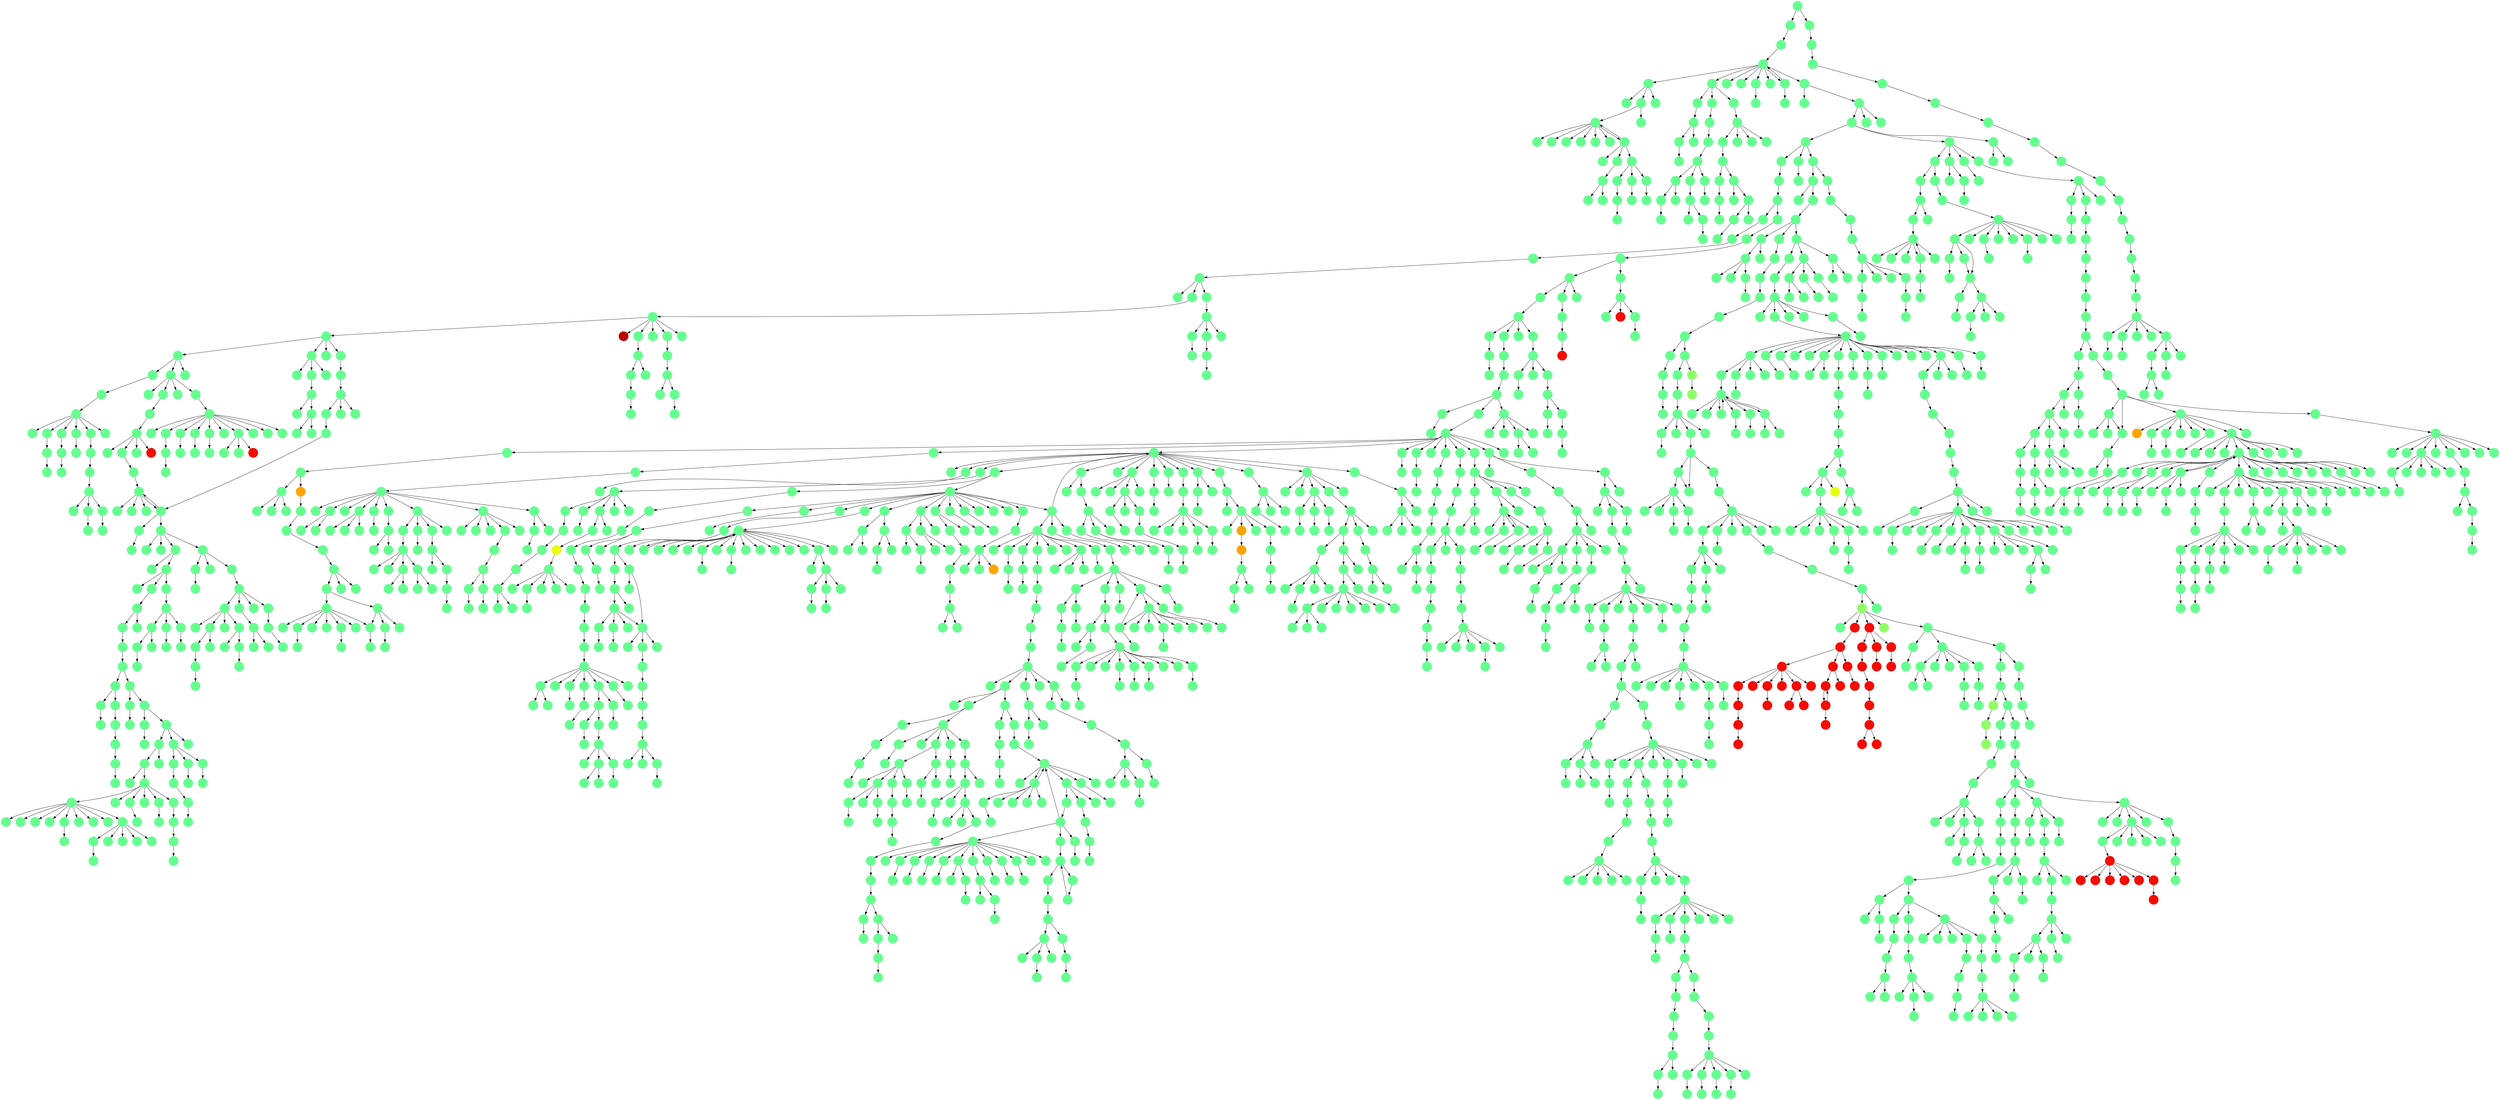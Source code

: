 digraph{
0 [tooltip = "L", penwidth = 0, style = filled, fillcolor = "#66ff90", shape = circle, label = ""]
1 [tooltip = "L", penwidth = 0, style = filled, fillcolor = "#66ff90", shape = circle, label = ""]
2 [tooltip = "L", penwidth = 0, style = filled, fillcolor = "#66ff90", shape = circle, label = ""]
3 [tooltip = "L", penwidth = 0, style = filled, fillcolor = "#66ff90", shape = circle, label = ""]
4 [tooltip = "L", penwidth = 0, style = filled, fillcolor = "#66ff90", shape = circle, label = ""]
5 [tooltip = "L", penwidth = 0, style = filled, fillcolor = "#66ff90", shape = circle, label = ""]
6 [tooltip = "L", penwidth = 0, style = filled, fillcolor = "#66ff90", shape = circle, label = ""]
7 [tooltip = "L", penwidth = 0, style = filled, fillcolor = "#66ff90", shape = circle, label = ""]
8 [tooltip = "L", penwidth = 0, style = filled, fillcolor = "#66ff90", shape = circle, label = ""]
9 [tooltip = "L", penwidth = 0, style = filled, fillcolor = "#66ff90", shape = circle, label = ""]
10 [tooltip = "L", penwidth = 0, style = filled, fillcolor = "#66ff90", shape = circle, label = ""]
11 [tooltip = "L", penwidth = 0, style = filled, fillcolor = "#66ff90", shape = circle, label = ""]
12 [tooltip = "L", penwidth = 0, style = filled, fillcolor = "#66ff90", shape = circle, label = ""]
13 [tooltip = "L", penwidth = 0, style = filled, fillcolor = "#66ff90", shape = circle, label = ""]
14 [tooltip = "L", penwidth = 0, style = filled, fillcolor = "#66ff90", shape = circle, label = ""]
15 [tooltip = "L", penwidth = 0, style = filled, fillcolor = "#66ff90", shape = circle, label = ""]
16 [tooltip = "L", penwidth = 0, style = filled, fillcolor = "#66ff90", shape = circle, label = ""]
17 [tooltip = "L", penwidth = 0, style = filled, fillcolor = "#66ff90", shape = circle, label = ""]
18 [tooltip = "L", penwidth = 0, style = filled, fillcolor = "#66ff90", shape = circle, label = ""]
19 [tooltip = "L", penwidth = 0, style = filled, fillcolor = "#66ff90", shape = circle, label = ""]
20 [tooltip = "L", penwidth = 0, style = filled, fillcolor = "#66ff90", shape = circle, label = ""]
21 [tooltip = "L", penwidth = 0, style = filled, fillcolor = "#66ff90", shape = circle, label = ""]
22 [tooltip = "L", penwidth = 0, style = filled, fillcolor = "#66ff90", shape = circle, label = ""]
23 [tooltip = "L", penwidth = 0, style = filled, fillcolor = "#66ff90", shape = circle, label = ""]
24 [tooltip = "L", penwidth = 0, style = filled, fillcolor = "#66ff90", shape = circle, label = ""]
25 [tooltip = "L", penwidth = 0, style = filled, fillcolor = "#66ff90", shape = circle, label = ""]
26 [tooltip = "L", penwidth = 0, style = filled, fillcolor = "#66ff90", shape = circle, label = ""]
27 [tooltip = "L", penwidth = 0, style = filled, fillcolor = "#66ff90", shape = circle, label = ""]
28 [tooltip = "L", penwidth = 0, style = filled, fillcolor = "#66ff90", shape = circle, label = ""]
29 [tooltip = "L", penwidth = 0, style = filled, fillcolor = "#66ff90", shape = circle, label = ""]
30 [tooltip = "L", penwidth = 0, style = filled, fillcolor = "#66ff90", shape = circle, label = ""]
31 [tooltip = "L", penwidth = 0, style = filled, fillcolor = "#66ff90", shape = circle, label = ""]
32 [tooltip = "L", penwidth = 0, style = filled, fillcolor = "#66ff90", shape = circle, label = ""]
33 [tooltip = "L", penwidth = 0, style = filled, fillcolor = "#66ff90", shape = circle, label = ""]
34 [tooltip = "L", penwidth = 0, style = filled, fillcolor = "#66ff90", shape = circle, label = ""]
35 [tooltip = "L", penwidth = 0, style = filled, fillcolor = "#66ff90", shape = circle, label = ""]
36 [tooltip = "L", penwidth = 0, style = filled, fillcolor = "#66ff90", shape = circle, label = ""]
37 [tooltip = "L", penwidth = 0, style = filled, fillcolor = "#66ff90", shape = circle, label = ""]
38 [tooltip = "L", penwidth = 0, style = filled, fillcolor = "#66ff90", shape = circle, label = ""]
39 [tooltip = "L", penwidth = 0, style = filled, fillcolor = "#66ff90", shape = circle, label = ""]
40 [tooltip = "L", penwidth = 0, style = filled, fillcolor = "#66ff90", shape = circle, label = ""]
41 [tooltip = "L", penwidth = 0, style = filled, fillcolor = "#66ff90", shape = circle, label = ""]
42 [tooltip = "L", penwidth = 0, style = filled, fillcolor = "#66ff90", shape = circle, label = ""]
43 [tooltip = "L", penwidth = 0, style = filled, fillcolor = "#66ff90", shape = circle, label = ""]
44 [tooltip = "L", penwidth = 0, style = filled, fillcolor = "#66ff90", shape = circle, label = ""]
45 [tooltip = "L", penwidth = 0, style = filled, fillcolor = "#66ff90", shape = circle, label = ""]
46 [tooltip = "L", penwidth = 0, style = filled, fillcolor = "#66ff90", shape = circle, label = ""]
47 [tooltip = "L", penwidth = 0, style = filled, fillcolor = "#66ff90", shape = circle, label = ""]
48 [tooltip = "L", penwidth = 0, style = filled, fillcolor = "#66ff90", shape = circle, label = ""]
49 [tooltip = "L", penwidth = 0, style = filled, fillcolor = "#66ff90", shape = circle, label = ""]
50 [tooltip = "L", penwidth = 0, style = filled, fillcolor = "#66ff90", shape = circle, label = ""]
51 [tooltip = "L", penwidth = 0, style = filled, fillcolor = "#66ff90", shape = circle, label = ""]
52 [tooltip = "L", penwidth = 0, style = filled, fillcolor = "#66ff90", shape = circle, label = ""]
53 [tooltip = "L", penwidth = 0, style = filled, fillcolor = "#66ff90", shape = circle, label = ""]
54 [tooltip = "L", penwidth = 0, style = filled, fillcolor = "#66ff90", shape = circle, label = ""]
55 [tooltip = "L", penwidth = 0, style = filled, fillcolor = "#66ff90", shape = circle, label = ""]
56 [tooltip = "L", penwidth = 0, style = filled, fillcolor = "#66ff90", shape = circle, label = ""]
57 [tooltip = "L", penwidth = 0, style = filled, fillcolor = "#66ff90", shape = circle, label = ""]
58 [tooltip = "L", penwidth = 0, style = filled, fillcolor = "#66ff90", shape = circle, label = ""]
59 [tooltip = "L", penwidth = 0, style = filled, fillcolor = "#66ff90", shape = circle, label = ""]
60 [tooltip = "L", penwidth = 0, style = filled, fillcolor = "#66ff90", shape = circle, label = ""]
61 [tooltip = "L", penwidth = 0, style = filled, fillcolor = "#66ff90", shape = circle, label = ""]
62 [tooltip = "L", penwidth = 0, style = filled, fillcolor = "#66ff90", shape = circle, label = ""]
63 [tooltip = "L", penwidth = 0, style = filled, fillcolor = "#66ff90", shape = circle, label = ""]
64 [tooltip = "L", penwidth = 0, style = filled, fillcolor = "#66ff90", shape = circle, label = ""]
65 [tooltip = "L", penwidth = 0, style = filled, fillcolor = "#66ff90", shape = circle, label = ""]
66 [tooltip = "L", penwidth = 0, style = filled, fillcolor = "#66ff90", shape = circle, label = ""]
67 [tooltip = "L", penwidth = 0, style = filled, fillcolor = "#66ff90", shape = circle, label = ""]
68 [tooltip = "L", penwidth = 0, style = filled, fillcolor = "#66ff90", shape = circle, label = ""]
69 [tooltip = "L", penwidth = 0, style = filled, fillcolor = "#66ff90", shape = circle, label = ""]
70 [tooltip = "L", penwidth = 0, style = filled, fillcolor = "#66ff90", shape = circle, label = ""]
71 [tooltip = "L", penwidth = 0, style = filled, fillcolor = "#66ff90", shape = circle, label = ""]
72 [tooltip = "L", penwidth = 0, style = filled, fillcolor = "#66ff90", shape = circle, label = ""]
73 [tooltip = "L", penwidth = 0, style = filled, fillcolor = "#66ff90", shape = circle, label = ""]
74 [tooltip = "L", penwidth = 0, style = filled, fillcolor = "#66ff90", shape = circle, label = ""]
75 [tooltip = "L", penwidth = 0, style = filled, fillcolor = "#66ff90", shape = circle, label = ""]
76 [tooltip = "L", penwidth = 0, style = filled, fillcolor = "#66ff90", shape = circle, label = ""]
77 [tooltip = "L", penwidth = 0, style = filled, fillcolor = "#66ff90", shape = circle, label = ""]
78 [tooltip = "L", penwidth = 0, style = filled, fillcolor = "#66ff90", shape = circle, label = ""]
79 [tooltip = "L", penwidth = 0, style = filled, fillcolor = "#66ff90", shape = circle, label = ""]
80 [tooltip = "L", penwidth = 0, style = filled, fillcolor = "#66ff90", shape = circle, label = ""]
81 [tooltip = "L", penwidth = 0, style = filled, fillcolor = "#66ff90", shape = circle, label = ""]
82 [tooltip = "L", penwidth = 0, style = filled, fillcolor = "#66ff90", shape = circle, label = ""]
83 [tooltip = "L", penwidth = 0, style = filled, fillcolor = "#66ff90", shape = circle, label = ""]
84 [tooltip = "L", penwidth = 0, style = filled, fillcolor = "#66ff90", shape = circle, label = ""]
85 [tooltip = "L", penwidth = 0, style = filled, fillcolor = "#66ff90", shape = circle, label = ""]
86 [tooltip = "L", penwidth = 0, style = filled, fillcolor = "#66ff90", shape = circle, label = ""]
87 [tooltip = "L", penwidth = 0, style = filled, fillcolor = "#66ff90", shape = circle, label = ""]
88 [tooltip = "L", penwidth = 0, style = filled, fillcolor = "#66ff90", shape = circle, label = ""]
89 [tooltip = "L", penwidth = 0, style = filled, fillcolor = "#66ff90", shape = circle, label = ""]
90 [tooltip = "L", penwidth = 0, style = filled, fillcolor = "#66ff90", shape = circle, label = ""]
91 [tooltip = "L", penwidth = 0, style = filled, fillcolor = "#66ff90", shape = circle, label = ""]
92 [tooltip = "L", penwidth = 0, style = filled, fillcolor = "#66ff90", shape = circle, label = ""]
93 [tooltip = "L", penwidth = 0, style = filled, fillcolor = "#66ff90", shape = circle, label = ""]
94 [tooltip = "L", penwidth = 0, style = filled, fillcolor = "#66ff90", shape = circle, label = ""]
95 [tooltip = "L", penwidth = 0, style = filled, fillcolor = "#66ff90", shape = circle, label = ""]
96 [tooltip = "L", penwidth = 0, style = filled, fillcolor = "#66ff90", shape = circle, label = ""]
97 [tooltip = "L", penwidth = 0, style = filled, fillcolor = "#66ff90", shape = circle, label = ""]
98 [tooltip = "L", penwidth = 0, style = filled, fillcolor = "#66ff90", shape = circle, label = ""]
99 [tooltip = "L", penwidth = 0, style = filled, fillcolor = "#66ff90", shape = circle, label = ""]
100 [tooltip = "L", penwidth = 0, style = filled, fillcolor = "#66ff90", shape = circle, label = ""]
101 [tooltip = "L", penwidth = 0, style = filled, fillcolor = "#66ff90", shape = circle, label = ""]
102 [tooltip = "L", penwidth = 0, style = filled, fillcolor = "#66ff90", shape = circle, label = ""]
103 [tooltip = "L", penwidth = 0, style = filled, fillcolor = "#66ff90", shape = circle, label = ""]
104 [tooltip = "L", penwidth = 0, style = filled, fillcolor = "#66ff90", shape = circle, label = ""]
105 [tooltip = "L", penwidth = 0, style = filled, fillcolor = "#66ff90", shape = circle, label = ""]
106 [tooltip = "L", penwidth = 0, style = filled, fillcolor = "#66ff90", shape = circle, label = ""]
107 [tooltip = "L", penwidth = 0, style = filled, fillcolor = "#66ff90", shape = circle, label = ""]
108 [tooltip = "L", penwidth = 0, style = filled, fillcolor = "#66ff90", shape = circle, label = ""]
109 [tooltip = "L", penwidth = 0, style = filled, fillcolor = "#66ff90", shape = circle, label = ""]
110 [tooltip = "L", penwidth = 0, style = filled, fillcolor = "#66ff90", shape = circle, label = ""]
111 [tooltip = "L", penwidth = 0, style = filled, fillcolor = "#66ff90", shape = circle, label = ""]
112 [tooltip = "L", penwidth = 0, style = filled, fillcolor = "#66ff90", shape = circle, label = ""]
113 [tooltip = "L", penwidth = 0, style = filled, fillcolor = "#66ff90", shape = circle, label = ""]
114 [tooltip = "L", penwidth = 0, style = filled, fillcolor = "#66ff90", shape = circle, label = ""]
115 [tooltip = "L", penwidth = 0, style = filled, fillcolor = "#66ff90", shape = circle, label = ""]
116 [tooltip = "L", penwidth = 0, style = filled, fillcolor = "#66ff90", shape = circle, label = ""]
117 [tooltip = "L", penwidth = 0, style = filled, fillcolor = "#66ff90", shape = circle, label = ""]
118 [tooltip = "L", penwidth = 0, style = filled, fillcolor = "#66ff90", shape = circle, label = ""]
119 [tooltip = "L", penwidth = 0, style = filled, fillcolor = "#66ff90", shape = circle, label = ""]
120 [tooltip = "L", penwidth = 0, style = filled, fillcolor = "#66ff90", shape = circle, label = ""]
121 [tooltip = "L", penwidth = 0, style = filled, fillcolor = "#66ff90", shape = circle, label = ""]
122 [tooltip = "L", penwidth = 0, style = filled, fillcolor = "#66ff90", shape = circle, label = ""]
123 [tooltip = "L", penwidth = 0, style = filled, fillcolor = "#66ff90", shape = circle, label = ""]
124 [tooltip = "L", penwidth = 0, style = filled, fillcolor = "#66ff90", shape = circle, label = ""]
125 [tooltip = "L", penwidth = 0, style = filled, fillcolor = "#66ff90", shape = circle, label = ""]
126 [tooltip = "L", penwidth = 0, style = filled, fillcolor = "#66ff90", shape = circle, label = ""]
127 [tooltip = "L", penwidth = 0, style = filled, fillcolor = "#66ff90", shape = circle, label = ""]
128 [tooltip = "L", penwidth = 0, style = filled, fillcolor = "#66ff90", shape = circle, label = ""]
129 [tooltip = "V", penwidth = 0, style = filled, fillcolor = "#f60b00", shape = circle, label = ""]
130 [tooltip = "V", penwidth = 0, style = filled, fillcolor = "#f60b00", shape = circle, label = ""]
131 [tooltip = "V", penwidth = 0, style = filled, fillcolor = "#f60b00", shape = circle, label = ""]
132 [tooltip = "V", penwidth = 0, style = filled, fillcolor = "#f60b00", shape = circle, label = ""]
133 [tooltip = "L", penwidth = 0, style = filled, fillcolor = "#66ff90", shape = circle, label = ""]
134 [tooltip = "L", penwidth = 0, style = filled, fillcolor = "#66ff90", shape = circle, label = ""]
135 [tooltip = "L", penwidth = 0, style = filled, fillcolor = "#66ff90", shape = circle, label = ""]
136 [tooltip = "L", penwidth = 0, style = filled, fillcolor = "#66ff90", shape = circle, label = ""]
137 [tooltip = "L", penwidth = 0, style = filled, fillcolor = "#66ff90", shape = circle, label = ""]
138 [tooltip = "L", penwidth = 0, style = filled, fillcolor = "#66ff90", shape = circle, label = ""]
139 [tooltip = "L", penwidth = 0, style = filled, fillcolor = "#66ff90", shape = circle, label = ""]
140 [tooltip = "L", penwidth = 0, style = filled, fillcolor = "#66ff90", shape = circle, label = ""]
141 [tooltip = "L", penwidth = 0, style = filled, fillcolor = "#66ff90", shape = circle, label = ""]
142 [tooltip = "L", penwidth = 0, style = filled, fillcolor = "#66ff90", shape = circle, label = ""]
143 [tooltip = "L", penwidth = 0, style = filled, fillcolor = "#66ff90", shape = circle, label = ""]
144 [tooltip = "L", penwidth = 0, style = filled, fillcolor = "#66ff90", shape = circle, label = ""]
145 [tooltip = "L", penwidth = 0, style = filled, fillcolor = "#66ff90", shape = circle, label = ""]
146 [tooltip = "L", penwidth = 0, style = filled, fillcolor = "#66ff90", shape = circle, label = ""]
147 [tooltip = "L", penwidth = 0, style = filled, fillcolor = "#66ff90", shape = circle, label = ""]
148 [tooltip = "V", penwidth = 0, style = filled, fillcolor = "#f60b00", shape = circle, label = ""]
149 [tooltip = "V", penwidth = 0, style = filled, fillcolor = "#f60b00", shape = circle, label = ""]
150 [tooltip = "V", penwidth = 0, style = filled, fillcolor = "#f60b00", shape = circle, label = ""]
151 [tooltip = "V", penwidth = 0, style = filled, fillcolor = "#f60b00", shape = circle, label = ""]
152 [tooltip = "V", penwidth = 0, style = filled, fillcolor = "#f60b00", shape = circle, label = ""]
153 [tooltip = "V", penwidth = 0, style = filled, fillcolor = "#f60b00", shape = circle, label = ""]
154 [tooltip = "V", penwidth = 0, style = filled, fillcolor = "#f60b00", shape = circle, label = ""]
155 [tooltip = "V", penwidth = 0, style = filled, fillcolor = "#f60b00", shape = circle, label = ""]
156 [tooltip = "V", penwidth = 0, style = filled, fillcolor = "#f60b00", shape = circle, label = ""]
157 [tooltip = "V", penwidth = 0, style = filled, fillcolor = "#f60b00", shape = circle, label = ""]
158 [tooltip = "V", penwidth = 0, style = filled, fillcolor = "#f60b00", shape = circle, label = ""]
159 [tooltip = "V", penwidth = 0, style = filled, fillcolor = "#f60b00", shape = circle, label = ""]
160 [tooltip = "V", penwidth = 0, style = filled, fillcolor = "#f60b00", shape = circle, label = ""]
161 [tooltip = "L", penwidth = 0, style = filled, fillcolor = "#66ff90", shape = circle, label = ""]
162 [tooltip = "L", penwidth = 0, style = filled, fillcolor = "#66ff90", shape = circle, label = ""]
163 [tooltip = "L", penwidth = 0, style = filled, fillcolor = "#66ff90", shape = circle, label = ""]
164 [tooltip = "L", penwidth = 0, style = filled, fillcolor = "#66ff90", shape = circle, label = ""]
165 [tooltip = "L", penwidth = 0, style = filled, fillcolor = "#66ff90", shape = circle, label = ""]
166 [tooltip = "L", penwidth = 0, style = filled, fillcolor = "#66ff90", shape = circle, label = ""]
167 [tooltip = "L", penwidth = 0, style = filled, fillcolor = "#66ff90", shape = circle, label = ""]
168 [tooltip = "L", penwidth = 0, style = filled, fillcolor = "#66ff90", shape = circle, label = ""]
169 [tooltip = "L", penwidth = 0, style = filled, fillcolor = "#66ff90", shape = circle, label = ""]
170 [tooltip = "L", penwidth = 0, style = filled, fillcolor = "#66ff90", shape = circle, label = ""]
171 [tooltip = "L", penwidth = 0, style = filled, fillcolor = "#66ff90", shape = circle, label = ""]
172 [tooltip = "L", penwidth = 0, style = filled, fillcolor = "#66ff90", shape = circle, label = ""]
173 [tooltip = "L", penwidth = 0, style = filled, fillcolor = "#66ff90", shape = circle, label = ""]
174 [tooltip = "L", penwidth = 0, style = filled, fillcolor = "#66ff90", shape = circle, label = ""]
175 [tooltip = "L", penwidth = 0, style = filled, fillcolor = "#66ff90", shape = circle, label = ""]
176 [tooltip = "L", penwidth = 0, style = filled, fillcolor = "#66ff90", shape = circle, label = ""]
177 [tooltip = "L", penwidth = 0, style = filled, fillcolor = "#66ff90", shape = circle, label = ""]
178 [tooltip = "L", penwidth = 0, style = filled, fillcolor = "#66ff90", shape = circle, label = ""]
179 [tooltip = "L", penwidth = 0, style = filled, fillcolor = "#66ff90", shape = circle, label = ""]
180 [tooltip = "L", penwidth = 0, style = filled, fillcolor = "#66ff90", shape = circle, label = ""]
181 [tooltip = "L", penwidth = 0, style = filled, fillcolor = "#66ff90", shape = circle, label = ""]
182 [tooltip = "L", penwidth = 0, style = filled, fillcolor = "#66ff90", shape = circle, label = ""]
183 [tooltip = "L", penwidth = 0, style = filled, fillcolor = "#66ff90", shape = circle, label = ""]
184 [tooltip = "L", penwidth = 0, style = filled, fillcolor = "#66ff90", shape = circle, label = ""]
185 [tooltip = "L", penwidth = 0, style = filled, fillcolor = "#66ff90", shape = circle, label = ""]
186 [tooltip = "L", penwidth = 0, style = filled, fillcolor = "#66ff90", shape = circle, label = ""]
187 [tooltip = "L", penwidth = 0, style = filled, fillcolor = "#66ff90", shape = circle, label = ""]
188 [tooltip = "L", penwidth = 0, style = filled, fillcolor = "#66ff90", shape = circle, label = ""]
189 [tooltip = "L", penwidth = 0, style = filled, fillcolor = "#66ff90", shape = circle, label = ""]
190 [tooltip = "L", penwidth = 0, style = filled, fillcolor = "#66ff90", shape = circle, label = ""]
191 [tooltip = "L", penwidth = 0, style = filled, fillcolor = "#66ff90", shape = circle, label = ""]
192 [tooltip = "L", penwidth = 0, style = filled, fillcolor = "#66ff90", shape = circle, label = ""]
193 [tooltip = "L", penwidth = 0, style = filled, fillcolor = "#66ff90", shape = circle, label = ""]
194 [tooltip = "L", penwidth = 0, style = filled, fillcolor = "#66ff90", shape = circle, label = ""]
195 [tooltip = "L", penwidth = 0, style = filled, fillcolor = "#66ff90", shape = circle, label = ""]
196 [tooltip = "L", penwidth = 0, style = filled, fillcolor = "#66ff90", shape = circle, label = ""]
197 [tooltip = "L", penwidth = 0, style = filled, fillcolor = "#66ff90", shape = circle, label = ""]
198 [tooltip = "L", penwidth = 0, style = filled, fillcolor = "#66ff90", shape = circle, label = ""]
199 [tooltip = "L", penwidth = 0, style = filled, fillcolor = "#66ff90", shape = circle, label = ""]
200 [tooltip = "L", penwidth = 0, style = filled, fillcolor = "#66ff90", shape = circle, label = ""]
201 [tooltip = "L", penwidth = 0, style = filled, fillcolor = "#66ff90", shape = circle, label = ""]
202 [tooltip = "L", penwidth = 0, style = filled, fillcolor = "#66ff90", shape = circle, label = ""]
203 [tooltip = "L", penwidth = 0, style = filled, fillcolor = "#66ff90", shape = circle, label = ""]
204 [tooltip = "L", penwidth = 0, style = filled, fillcolor = "#66ff90", shape = circle, label = ""]
205 [tooltip = "L", penwidth = 0, style = filled, fillcolor = "#66ff90", shape = circle, label = ""]
206 [tooltip = "L", penwidth = 0, style = filled, fillcolor = "#66ff90", shape = circle, label = ""]
207 [tooltip = "L", penwidth = 0, style = filled, fillcolor = "#66ff90", shape = circle, label = ""]
208 [tooltip = "L", penwidth = 0, style = filled, fillcolor = "#66ff90", shape = circle, label = ""]
209 [tooltip = "L", penwidth = 0, style = filled, fillcolor = "#66ff90", shape = circle, label = ""]
210 [tooltip = "L", penwidth = 0, style = filled, fillcolor = "#66ff90", shape = circle, label = ""]
211 [tooltip = "L", penwidth = 0, style = filled, fillcolor = "#66ff90", shape = circle, label = ""]
212 [tooltip = "L", penwidth = 0, style = filled, fillcolor = "#66ff90", shape = circle, label = ""]
213 [tooltip = "L", penwidth = 0, style = filled, fillcolor = "#66ff90", shape = circle, label = ""]
214 [tooltip = "L", penwidth = 0, style = filled, fillcolor = "#66ff90", shape = circle, label = ""]
215 [tooltip = "L", penwidth = 0, style = filled, fillcolor = "#66ff90", shape = circle, label = ""]
216 [tooltip = "L", penwidth = 0, style = filled, fillcolor = "#66ff90", shape = circle, label = ""]
217 [tooltip = "L", penwidth = 0, style = filled, fillcolor = "#66ff90", shape = circle, label = ""]
218 [tooltip = "L", penwidth = 0, style = filled, fillcolor = "#66ff90", shape = circle, label = ""]
219 [tooltip = "L", penwidth = 0, style = filled, fillcolor = "#66ff90", shape = circle, label = ""]
220 [tooltip = "L", penwidth = 0, style = filled, fillcolor = "#66ff90", shape = circle, label = ""]
221 [tooltip = "L", penwidth = 0, style = filled, fillcolor = "#66ff90", shape = circle, label = ""]
222 [tooltip = "L", penwidth = 0, style = filled, fillcolor = "#66ff90", shape = circle, label = ""]
223 [tooltip = "L", penwidth = 0, style = filled, fillcolor = "#66ff90", shape = circle, label = ""]
224 [tooltip = "L", penwidth = 0, style = filled, fillcolor = "#66ff90", shape = circle, label = ""]
225 [tooltip = "L", penwidth = 0, style = filled, fillcolor = "#66ff90", shape = circle, label = ""]
226 [tooltip = "L", penwidth = 0, style = filled, fillcolor = "#66ff90", shape = circle, label = ""]
227 [tooltip = "L", penwidth = 0, style = filled, fillcolor = "#66ff90", shape = circle, label = ""]
228 [tooltip = "L", penwidth = 0, style = filled, fillcolor = "#66ff90", shape = circle, label = ""]
229 [tooltip = "L", penwidth = 0, style = filled, fillcolor = "#66ff90", shape = circle, label = ""]
230 [tooltip = "L", penwidth = 0, style = filled, fillcolor = "#66ff90", shape = circle, label = ""]
231 [tooltip = "L", penwidth = 0, style = filled, fillcolor = "#66ff90", shape = circle, label = ""]
232 [tooltip = "L", penwidth = 0, style = filled, fillcolor = "#66ff90", shape = circle, label = ""]
233 [tooltip = "L", penwidth = 0, style = filled, fillcolor = "#66ff90", shape = circle, label = ""]
234 [tooltip = "L", penwidth = 0, style = filled, fillcolor = "#66ff90", shape = circle, label = ""]
235 [tooltip = "L", penwidth = 0, style = filled, fillcolor = "#66ff90", shape = circle, label = ""]
236 [tooltip = "L", penwidth = 0, style = filled, fillcolor = "#66ff90", shape = circle, label = ""]
237 [tooltip = "L", penwidth = 0, style = filled, fillcolor = "#66ff90", shape = circle, label = ""]
238 [tooltip = "L", penwidth = 0, style = filled, fillcolor = "#66ff90", shape = circle, label = ""]
239 [tooltip = "L", penwidth = 0, style = filled, fillcolor = "#66ff90", shape = circle, label = ""]
240 [tooltip = "L", penwidth = 0, style = filled, fillcolor = "#66ff90", shape = circle, label = ""]
241 [tooltip = "L", penwidth = 0, style = filled, fillcolor = "#66ff90", shape = circle, label = ""]
242 [tooltip = "L", penwidth = 0, style = filled, fillcolor = "#66ff90", shape = circle, label = ""]
243 [tooltip = "L", penwidth = 0, style = filled, fillcolor = "#66ff90", shape = circle, label = ""]
244 [tooltip = "L", penwidth = 0, style = filled, fillcolor = "#66ff90", shape = circle, label = ""]
245 [tooltip = "L", penwidth = 0, style = filled, fillcolor = "#66ff90", shape = circle, label = ""]
246 [tooltip = "L", penwidth = 0, style = filled, fillcolor = "#66ff90", shape = circle, label = ""]
247 [tooltip = "L", penwidth = 0, style = filled, fillcolor = "#66ff90", shape = circle, label = ""]
248 [tooltip = "L", penwidth = 0, style = filled, fillcolor = "#66ff90", shape = circle, label = ""]
249 [tooltip = "L", penwidth = 0, style = filled, fillcolor = "#66ff90", shape = circle, label = ""]
250 [tooltip = "L", penwidth = 0, style = filled, fillcolor = "#66ff90", shape = circle, label = ""]
251 [tooltip = "L", penwidth = 0, style = filled, fillcolor = "#66ff90", shape = circle, label = ""]
252 [tooltip = "L", penwidth = 0, style = filled, fillcolor = "#66ff90", shape = circle, label = ""]
253 [tooltip = "L", penwidth = 0, style = filled, fillcolor = "#66ff90", shape = circle, label = ""]
254 [tooltip = "L", penwidth = 0, style = filled, fillcolor = "#66ff90", shape = circle, label = ""]
255 [tooltip = "L", penwidth = 0, style = filled, fillcolor = "#66ff90", shape = circle, label = ""]
256 [tooltip = "L", penwidth = 0, style = filled, fillcolor = "#66ff90", shape = circle, label = ""]
257 [tooltip = "L", penwidth = 0, style = filled, fillcolor = "#66ff90", shape = circle, label = ""]
258 [tooltip = "L", penwidth = 0, style = filled, fillcolor = "#66ff90", shape = circle, label = ""]
259 [tooltip = "L", penwidth = 0, style = filled, fillcolor = "#66ff90", shape = circle, label = ""]
260 [tooltip = "L", penwidth = 0, style = filled, fillcolor = "#66ff90", shape = circle, label = ""]
261 [tooltip = "L", penwidth = 0, style = filled, fillcolor = "#66ff90", shape = circle, label = ""]
262 [tooltip = "L", penwidth = 0, style = filled, fillcolor = "#66ff90", shape = circle, label = ""]
263 [tooltip = "L", penwidth = 0, style = filled, fillcolor = "#66ff90", shape = circle, label = ""]
264 [tooltip = "L", penwidth = 0, style = filled, fillcolor = "#66ff90", shape = circle, label = ""]
265 [tooltip = "L", penwidth = 0, style = filled, fillcolor = "#66ff90", shape = circle, label = ""]
266 [tooltip = "L", penwidth = 0, style = filled, fillcolor = "#66ff90", shape = circle, label = ""]
267 [tooltip = "L", penwidth = 0, style = filled, fillcolor = "#66ff90", shape = circle, label = ""]
268 [tooltip = "L", penwidth = 0, style = filled, fillcolor = "#66ff90", shape = circle, label = ""]
269 [tooltip = "L", penwidth = 0, style = filled, fillcolor = "#66ff90", shape = circle, label = ""]
270 [tooltip = "L", penwidth = 0, style = filled, fillcolor = "#66ff90", shape = circle, label = ""]
271 [tooltip = "L", penwidth = 0, style = filled, fillcolor = "#66ff90", shape = circle, label = ""]
272 [tooltip = "L", penwidth = 0, style = filled, fillcolor = "#66ff90", shape = circle, label = ""]
273 [tooltip = "L", penwidth = 0, style = filled, fillcolor = "#66ff90", shape = circle, label = ""]
274 [tooltip = "L", penwidth = 0, style = filled, fillcolor = "#66ff90", shape = circle, label = ""]
275 [tooltip = "L", penwidth = 0, style = filled, fillcolor = "#66ff90", shape = circle, label = ""]
276 [tooltip = "L", penwidth = 0, style = filled, fillcolor = "#66ff90", shape = circle, label = ""]
277 [tooltip = "L", penwidth = 0, style = filled, fillcolor = "#66ff90", shape = circle, label = ""]
278 [tooltip = "L", penwidth = 0, style = filled, fillcolor = "#66ff90", shape = circle, label = ""]
279 [tooltip = "L", penwidth = 0, style = filled, fillcolor = "#66ff90", shape = circle, label = ""]
280 [tooltip = "L", penwidth = 0, style = filled, fillcolor = "#66ff90", shape = circle, label = ""]
281 [tooltip = "L", penwidth = 0, style = filled, fillcolor = "#66ff90", shape = circle, label = ""]
282 [tooltip = "L", penwidth = 0, style = filled, fillcolor = "#66ff90", shape = circle, label = ""]
283 [tooltip = "L", penwidth = 0, style = filled, fillcolor = "#66ff90", shape = circle, label = ""]
284 [tooltip = "L", penwidth = 0, style = filled, fillcolor = "#66ff90", shape = circle, label = ""]
285 [tooltip = "L", penwidth = 0, style = filled, fillcolor = "#66ff90", shape = circle, label = ""]
286 [tooltip = "L", penwidth = 0, style = filled, fillcolor = "#66ff90", shape = circle, label = ""]
287 [tooltip = "L", penwidth = 0, style = filled, fillcolor = "#66ff90", shape = circle, label = ""]
288 [tooltip = "L", penwidth = 0, style = filled, fillcolor = "#66ff90", shape = circle, label = ""]
289 [tooltip = "L", penwidth = 0, style = filled, fillcolor = "#66ff90", shape = circle, label = ""]
290 [tooltip = "L", penwidth = 0, style = filled, fillcolor = "#66ff90", shape = circle, label = ""]
291 [tooltip = "L", penwidth = 0, style = filled, fillcolor = "#66ff90", shape = circle, label = ""]
292 [tooltip = "L", penwidth = 0, style = filled, fillcolor = "#66ff90", shape = circle, label = ""]
293 [tooltip = "L", penwidth = 0, style = filled, fillcolor = "#66ff90", shape = circle, label = ""]
294 [tooltip = "L", penwidth = 0, style = filled, fillcolor = "#66ff90", shape = circle, label = ""]
295 [tooltip = "L", penwidth = 0, style = filled, fillcolor = "#66ff90", shape = circle, label = ""]
296 [tooltip = "L", penwidth = 0, style = filled, fillcolor = "#66ff90", shape = circle, label = ""]
297 [tooltip = "L", penwidth = 0, style = filled, fillcolor = "#66ff90", shape = circle, label = ""]
298 [tooltip = "L", penwidth = 0, style = filled, fillcolor = "#66ff90", shape = circle, label = ""]
299 [tooltip = "L", penwidth = 0, style = filled, fillcolor = "#66ff90", shape = circle, label = ""]
300 [tooltip = "L", penwidth = 0, style = filled, fillcolor = "#66ff90", shape = circle, label = ""]
301 [tooltip = "L", penwidth = 0, style = filled, fillcolor = "#66ff90", shape = circle, label = ""]
302 [tooltip = "L", penwidth = 0, style = filled, fillcolor = "#66ff90", shape = circle, label = ""]
303 [tooltip = "L", penwidth = 0, style = filled, fillcolor = "#66ff90", shape = circle, label = ""]
304 [tooltip = "L", penwidth = 0, style = filled, fillcolor = "#66ff90", shape = circle, label = ""]
305 [tooltip = "L", penwidth = 0, style = filled, fillcolor = "#66ff90", shape = circle, label = ""]
306 [tooltip = "L", penwidth = 0, style = filled, fillcolor = "#66ff90", shape = circle, label = ""]
307 [tooltip = "L", penwidth = 0, style = filled, fillcolor = "#66ff90", shape = circle, label = ""]
308 [tooltip = "L", penwidth = 0, style = filled, fillcolor = "#66ff90", shape = circle, label = ""]
309 [tooltip = "M", penwidth = 0, style = filled, fillcolor = "#90ff66", shape = circle, label = ""]
310 [tooltip = "L", penwidth = 0, style = filled, fillcolor = "#66ff90", shape = circle, label = ""]
311 [tooltip = "L", penwidth = 0, style = filled, fillcolor = "#66ff90", shape = circle, label = ""]
312 [tooltip = "L", penwidth = 0, style = filled, fillcolor = "#66ff90", shape = circle, label = ""]
313 [tooltip = "L", penwidth = 0, style = filled, fillcolor = "#66ff90", shape = circle, label = ""]
314 [tooltip = "L", penwidth = 0, style = filled, fillcolor = "#66ff90", shape = circle, label = ""]
315 [tooltip = "L", penwidth = 0, style = filled, fillcolor = "#66ff90", shape = circle, label = ""]
316 [tooltip = "L", penwidth = 0, style = filled, fillcolor = "#66ff90", shape = circle, label = ""]
317 [tooltip = "L", penwidth = 0, style = filled, fillcolor = "#66ff90", shape = circle, label = ""]
318 [tooltip = "L", penwidth = 0, style = filled, fillcolor = "#66ff90", shape = circle, label = ""]
319 [tooltip = "L", penwidth = 0, style = filled, fillcolor = "#66ff90", shape = circle, label = ""]
320 [tooltip = "L", penwidth = 0, style = filled, fillcolor = "#66ff90", shape = circle, label = ""]
321 [tooltip = "L", penwidth = 0, style = filled, fillcolor = "#66ff90", shape = circle, label = ""]
322 [tooltip = "L", penwidth = 0, style = filled, fillcolor = "#66ff90", shape = circle, label = ""]
323 [tooltip = "L", penwidth = 0, style = filled, fillcolor = "#66ff90", shape = circle, label = ""]
324 [tooltip = "L", penwidth = 0, style = filled, fillcolor = "#66ff90", shape = circle, label = ""]
325 [tooltip = "L", penwidth = 0, style = filled, fillcolor = "#66ff90", shape = circle, label = ""]
326 [tooltip = "L", penwidth = 0, style = filled, fillcolor = "#66ff90", shape = circle, label = ""]
327 [tooltip = "L", penwidth = 0, style = filled, fillcolor = "#66ff90", shape = circle, label = ""]
328 [tooltip = "L", penwidth = 0, style = filled, fillcolor = "#66ff90", shape = circle, label = ""]
329 [tooltip = "L", penwidth = 0, style = filled, fillcolor = "#66ff90", shape = circle, label = ""]
330 [tooltip = "L", penwidth = 0, style = filled, fillcolor = "#66ff90", shape = circle, label = ""]
331 [tooltip = "L", penwidth = 0, style = filled, fillcolor = "#66ff90", shape = circle, label = ""]
332 [tooltip = "L", penwidth = 0, style = filled, fillcolor = "#66ff90", shape = circle, label = ""]
333 [tooltip = "L", penwidth = 0, style = filled, fillcolor = "#66ff90", shape = circle, label = ""]
334 [tooltip = "L", penwidth = 0, style = filled, fillcolor = "#66ff90", shape = circle, label = ""]
335 [tooltip = "L", penwidth = 0, style = filled, fillcolor = "#66ff90", shape = circle, label = ""]
336 [tooltip = "L", penwidth = 0, style = filled, fillcolor = "#66ff90", shape = circle, label = ""]
337 [tooltip = "L", penwidth = 0, style = filled, fillcolor = "#66ff90", shape = circle, label = ""]
338 [tooltip = "L", penwidth = 0, style = filled, fillcolor = "#66ff90", shape = circle, label = ""]
339 [tooltip = "L", penwidth = 0, style = filled, fillcolor = "#66ff90", shape = circle, label = ""]
340 [tooltip = "L", penwidth = 0, style = filled, fillcolor = "#66ff90", shape = circle, label = ""]
341 [tooltip = "L", penwidth = 0, style = filled, fillcolor = "#66ff90", shape = circle, label = ""]
342 [tooltip = "L", penwidth = 0, style = filled, fillcolor = "#66ff90", shape = circle, label = ""]
343 [tooltip = "L", penwidth = 0, style = filled, fillcolor = "#66ff90", shape = circle, label = ""]
344 [tooltip = "L", penwidth = 0, style = filled, fillcolor = "#66ff90", shape = circle, label = ""]
345 [tooltip = "L", penwidth = 0, style = filled, fillcolor = "#66ff90", shape = circle, label = ""]
346 [tooltip = "L", penwidth = 0, style = filled, fillcolor = "#66ff90", shape = circle, label = ""]
347 [tooltip = "L", penwidth = 0, style = filled, fillcolor = "#66ff90", shape = circle, label = ""]
348 [tooltip = "L", penwidth = 0, style = filled, fillcolor = "#66ff90", shape = circle, label = ""]
349 [tooltip = "L", penwidth = 0, style = filled, fillcolor = "#66ff90", shape = circle, label = ""]
350 [tooltip = "V", penwidth = 0, style = filled, fillcolor = "#f60b00", shape = circle, label = ""]
351 [tooltip = "V", penwidth = 0, style = filled, fillcolor = "#f60b00", shape = circle, label = ""]
352 [tooltip = "V", penwidth = 0, style = filled, fillcolor = "#f60b00", shape = circle, label = ""]
353 [tooltip = "L", penwidth = 0, style = filled, fillcolor = "#66ff90", shape = circle, label = ""]
354 [tooltip = "L", penwidth = 0, style = filled, fillcolor = "#66ff90", shape = circle, label = ""]
355 [tooltip = "L", penwidth = 0, style = filled, fillcolor = "#66ff90", shape = circle, label = ""]
356 [tooltip = "L", penwidth = 0, style = filled, fillcolor = "#66ff90", shape = circle, label = ""]
357 [tooltip = "L", penwidth = 0, style = filled, fillcolor = "#66ff90", shape = circle, label = ""]
358 [tooltip = "L", penwidth = 0, style = filled, fillcolor = "#66ff90", shape = circle, label = ""]
359 [tooltip = "L", penwidth = 0, style = filled, fillcolor = "#66ff90", shape = circle, label = ""]
360 [tooltip = "L", penwidth = 0, style = filled, fillcolor = "#66ff90", shape = circle, label = ""]
361 [tooltip = "L", penwidth = 0, style = filled, fillcolor = "#66ff90", shape = circle, label = ""]
362 [tooltip = "L", penwidth = 0, style = filled, fillcolor = "#66ff90", shape = circle, label = ""]
363 [tooltip = "L", penwidth = 0, style = filled, fillcolor = "#66ff90", shape = circle, label = ""]
364 [tooltip = "L", penwidth = 0, style = filled, fillcolor = "#66ff90", shape = circle, label = ""]
365 [tooltip = "L", penwidth = 0, style = filled, fillcolor = "#66ff90", shape = circle, label = ""]
366 [tooltip = "L", penwidth = 0, style = filled, fillcolor = "#66ff90", shape = circle, label = ""]
367 [tooltip = "L", penwidth = 0, style = filled, fillcolor = "#66ff90", shape = circle, label = ""]
368 [tooltip = "L", penwidth = 0, style = filled, fillcolor = "#66ff90", shape = circle, label = ""]
369 [tooltip = "L", penwidth = 0, style = filled, fillcolor = "#66ff90", shape = circle, label = ""]
370 [tooltip = "L", penwidth = 0, style = filled, fillcolor = "#66ff90", shape = circle, label = ""]
371 [tooltip = "L", penwidth = 0, style = filled, fillcolor = "#66ff90", shape = circle, label = ""]
372 [tooltip = "L", penwidth = 0, style = filled, fillcolor = "#66ff90", shape = circle, label = ""]
373 [tooltip = "L", penwidth = 0, style = filled, fillcolor = "#66ff90", shape = circle, label = ""]
374 [tooltip = "L", penwidth = 0, style = filled, fillcolor = "#66ff90", shape = circle, label = ""]
375 [tooltip = "L", penwidth = 0, style = filled, fillcolor = "#66ff90", shape = circle, label = ""]
376 [tooltip = "L", penwidth = 0, style = filled, fillcolor = "#66ff90", shape = circle, label = ""]
377 [tooltip = "L", penwidth = 0, style = filled, fillcolor = "#66ff90", shape = circle, label = ""]
378 [tooltip = "L", penwidth = 0, style = filled, fillcolor = "#66ff90", shape = circle, label = ""]
379 [tooltip = "L", penwidth = 0, style = filled, fillcolor = "#66ff90", shape = circle, label = ""]
380 [tooltip = "L", penwidth = 0, style = filled, fillcolor = "#66ff90", shape = circle, label = ""]
381 [tooltip = "L", penwidth = 0, style = filled, fillcolor = "#66ff90", shape = circle, label = ""]
382 [tooltip = "L", penwidth = 0, style = filled, fillcolor = "#66ff90", shape = circle, label = ""]
383 [tooltip = "L", penwidth = 0, style = filled, fillcolor = "#66ff90", shape = circle, label = ""]
384 [tooltip = "L", penwidth = 0, style = filled, fillcolor = "#66ff90", shape = circle, label = ""]
385 [tooltip = "L", penwidth = 0, style = filled, fillcolor = "#66ff90", shape = circle, label = ""]
386 [tooltip = "L", penwidth = 0, style = filled, fillcolor = "#66ff90", shape = circle, label = ""]
387 [tooltip = "L", penwidth = 0, style = filled, fillcolor = "#66ff90", shape = circle, label = ""]
388 [tooltip = "L", penwidth = 0, style = filled, fillcolor = "#66ff90", shape = circle, label = ""]
389 [tooltip = "L", penwidth = 0, style = filled, fillcolor = "#66ff90", shape = circle, label = ""]
390 [tooltip = "L", penwidth = 0, style = filled, fillcolor = "#66ff90", shape = circle, label = ""]
391 [tooltip = "L", penwidth = 0, style = filled, fillcolor = "#66ff90", shape = circle, label = ""]
392 [tooltip = "L", penwidth = 0, style = filled, fillcolor = "#66ff90", shape = circle, label = ""]
393 [tooltip = "L", penwidth = 0, style = filled, fillcolor = "#66ff90", shape = circle, label = ""]
394 [tooltip = "L", penwidth = 0, style = filled, fillcolor = "#66ff90", shape = circle, label = ""]
395 [tooltip = "L", penwidth = 0, style = filled, fillcolor = "#66ff90", shape = circle, label = ""]
396 [tooltip = "L", penwidth = 0, style = filled, fillcolor = "#66ff90", shape = circle, label = ""]
397 [tooltip = "L", penwidth = 0, style = filled, fillcolor = "#66ff90", shape = circle, label = ""]
398 [tooltip = "L", penwidth = 0, style = filled, fillcolor = "#66ff90", shape = circle, label = ""]
399 [tooltip = "L", penwidth = 0, style = filled, fillcolor = "#66ff90", shape = circle, label = ""]
400 [tooltip = "L", penwidth = 0, style = filled, fillcolor = "#66ff90", shape = circle, label = ""]
401 [tooltip = "L", penwidth = 0, style = filled, fillcolor = "#66ff90", shape = circle, label = ""]
402 [tooltip = "L", penwidth = 0, style = filled, fillcolor = "#66ff90", shape = circle, label = ""]
403 [tooltip = "L", penwidth = 0, style = filled, fillcolor = "#66ff90", shape = circle, label = ""]
404 [tooltip = "L", penwidth = 0, style = filled, fillcolor = "#66ff90", shape = circle, label = ""]
405 [tooltip = "L", penwidth = 0, style = filled, fillcolor = "#66ff90", shape = circle, label = ""]
406 [tooltip = "L", penwidth = 0, style = filled, fillcolor = "#66ff90", shape = circle, label = ""]
407 [tooltip = "L", penwidth = 0, style = filled, fillcolor = "#66ff90", shape = circle, label = ""]
408 [tooltip = "L", penwidth = 0, style = filled, fillcolor = "#66ff90", shape = circle, label = ""]
409 [tooltip = "L", penwidth = 0, style = filled, fillcolor = "#66ff90", shape = circle, label = ""]
410 [tooltip = "L", penwidth = 0, style = filled, fillcolor = "#66ff90", shape = circle, label = ""]
411 [tooltip = "L", penwidth = 0, style = filled, fillcolor = "#66ff90", shape = circle, label = ""]
412 [tooltip = "L", penwidth = 0, style = filled, fillcolor = "#66ff90", shape = circle, label = ""]
413 [tooltip = "L", penwidth = 0, style = filled, fillcolor = "#66ff90", shape = circle, label = ""]
414 [tooltip = "L", penwidth = 0, style = filled, fillcolor = "#66ff90", shape = circle, label = ""]
415 [tooltip = "L", penwidth = 0, style = filled, fillcolor = "#66ff90", shape = circle, label = ""]
416 [tooltip = "L", penwidth = 0, style = filled, fillcolor = "#66ff90", shape = circle, label = ""]
417 [tooltip = "L", penwidth = 0, style = filled, fillcolor = "#66ff90", shape = circle, label = ""]
418 [tooltip = "L", penwidth = 0, style = filled, fillcolor = "#66ff90", shape = circle, label = ""]
419 [tooltip = "L", penwidth = 0, style = filled, fillcolor = "#66ff90", shape = circle, label = ""]
420 [tooltip = "L", penwidth = 0, style = filled, fillcolor = "#66ff90", shape = circle, label = ""]
421 [tooltip = "L", penwidth = 0, style = filled, fillcolor = "#66ff90", shape = circle, label = ""]
422 [tooltip = "L", penwidth = 0, style = filled, fillcolor = "#66ff90", shape = circle, label = ""]
423 [tooltip = "L", penwidth = 0, style = filled, fillcolor = "#66ff90", shape = circle, label = ""]
424 [tooltip = "L", penwidth = 0, style = filled, fillcolor = "#66ff90", shape = circle, label = ""]
425 [tooltip = "L", penwidth = 0, style = filled, fillcolor = "#66ff90", shape = circle, label = ""]
426 [tooltip = "L", penwidth = 0, style = filled, fillcolor = "#66ff90", shape = circle, label = ""]
427 [tooltip = "L", penwidth = 0, style = filled, fillcolor = "#66ff90", shape = circle, label = ""]
428 [tooltip = "L", penwidth = 0, style = filled, fillcolor = "#66ff90", shape = circle, label = ""]
429 [tooltip = "L", penwidth = 0, style = filled, fillcolor = "#66ff90", shape = circle, label = ""]
430 [tooltip = "L", penwidth = 0, style = filled, fillcolor = "#66ff90", shape = circle, label = ""]
431 [tooltip = "L", penwidth = 0, style = filled, fillcolor = "#66ff90", shape = circle, label = ""]
432 [tooltip = "L", penwidth = 0, style = filled, fillcolor = "#66ff90", shape = circle, label = ""]
433 [tooltip = "L", penwidth = 0, style = filled, fillcolor = "#66ff90", shape = circle, label = ""]
434 [tooltip = "L", penwidth = 0, style = filled, fillcolor = "#66ff90", shape = circle, label = ""]
435 [tooltip = "L", penwidth = 0, style = filled, fillcolor = "#66ff90", shape = circle, label = ""]
436 [tooltip = "L", penwidth = 0, style = filled, fillcolor = "#66ff90", shape = circle, label = ""]
437 [tooltip = "L", penwidth = 0, style = filled, fillcolor = "#66ff90", shape = circle, label = ""]
438 [tooltip = "L", penwidth = 0, style = filled, fillcolor = "#66ff90", shape = circle, label = ""]
439 [tooltip = "L", penwidth = 0, style = filled, fillcolor = "#66ff90", shape = circle, label = ""]
440 [tooltip = "L", penwidth = 0, style = filled, fillcolor = "#66ff90", shape = circle, label = ""]
441 [tooltip = "L", penwidth = 0, style = filled, fillcolor = "#66ff90", shape = circle, label = ""]
442 [tooltip = "L", penwidth = 0, style = filled, fillcolor = "#66ff90", shape = circle, label = ""]
443 [tooltip = "L", penwidth = 0, style = filled, fillcolor = "#66ff90", shape = circle, label = ""]
444 [tooltip = "L", penwidth = 0, style = filled, fillcolor = "#66ff90", shape = circle, label = ""]
445 [tooltip = "L", penwidth = 0, style = filled, fillcolor = "#66ff90", shape = circle, label = ""]
446 [tooltip = "L", penwidth = 0, style = filled, fillcolor = "#66ff90", shape = circle, label = ""]
447 [tooltip = "L", penwidth = 0, style = filled, fillcolor = "#66ff90", shape = circle, label = ""]
448 [tooltip = "L", penwidth = 0, style = filled, fillcolor = "#66ff90", shape = circle, label = ""]
449 [tooltip = "L", penwidth = 0, style = filled, fillcolor = "#66ff90", shape = circle, label = ""]
450 [tooltip = "L", penwidth = 0, style = filled, fillcolor = "#66ff90", shape = circle, label = ""]
451 [tooltip = "L", penwidth = 0, style = filled, fillcolor = "#66ff90", shape = circle, label = ""]
452 [tooltip = "L", penwidth = 0, style = filled, fillcolor = "#66ff90", shape = circle, label = ""]
453 [tooltip = "L", penwidth = 0, style = filled, fillcolor = "#66ff90", shape = circle, label = ""]
454 [tooltip = "L", penwidth = 0, style = filled, fillcolor = "#66ff90", shape = circle, label = ""]
455 [tooltip = "L", penwidth = 0, style = filled, fillcolor = "#66ff90", shape = circle, label = ""]
456 [tooltip = "L", penwidth = 0, style = filled, fillcolor = "#66ff90", shape = circle, label = ""]
457 [tooltip = "L", penwidth = 0, style = filled, fillcolor = "#66ff90", shape = circle, label = ""]
458 [tooltip = "L", penwidth = 0, style = filled, fillcolor = "#66ff90", shape = circle, label = ""]
459 [tooltip = "L", penwidth = 0, style = filled, fillcolor = "#66ff90", shape = circle, label = ""]
460 [tooltip = "L", penwidth = 0, style = filled, fillcolor = "#66ff90", shape = circle, label = ""]
461 [tooltip = "L", penwidth = 0, style = filled, fillcolor = "#66ff90", shape = circle, label = ""]
462 [tooltip = "L", penwidth = 0, style = filled, fillcolor = "#66ff90", shape = circle, label = ""]
463 [tooltip = "L", penwidth = 0, style = filled, fillcolor = "#66ff90", shape = circle, label = ""]
464 [tooltip = "L", penwidth = 0, style = filled, fillcolor = "#66ff90", shape = circle, label = ""]
465 [tooltip = "L", penwidth = 0, style = filled, fillcolor = "#66ff90", shape = circle, label = ""]
466 [tooltip = "L", penwidth = 0, style = filled, fillcolor = "#66ff90", shape = circle, label = ""]
467 [tooltip = "L", penwidth = 0, style = filled, fillcolor = "#66ff90", shape = circle, label = ""]
468 [tooltip = "L", penwidth = 0, style = filled, fillcolor = "#66ff90", shape = circle, label = ""]
469 [tooltip = "L", penwidth = 0, style = filled, fillcolor = "#66ff90", shape = circle, label = ""]
470 [tooltip = "L", penwidth = 0, style = filled, fillcolor = "#66ff90", shape = circle, label = ""]
471 [tooltip = "L", penwidth = 0, style = filled, fillcolor = "#66ff90", shape = circle, label = ""]
472 [tooltip = "L", penwidth = 0, style = filled, fillcolor = "#66ff90", shape = circle, label = ""]
473 [tooltip = "L", penwidth = 0, style = filled, fillcolor = "#66ff90", shape = circle, label = ""]
474 [tooltip = "L", penwidth = 0, style = filled, fillcolor = "#66ff90", shape = circle, label = ""]
475 [tooltip = "L", penwidth = 0, style = filled, fillcolor = "#66ff90", shape = circle, label = ""]
476 [tooltip = "L", penwidth = 0, style = filled, fillcolor = "#66ff90", shape = circle, label = ""]
477 [tooltip = "L", penwidth = 0, style = filled, fillcolor = "#66ff90", shape = circle, label = ""]
478 [tooltip = "L", penwidth = 0, style = filled, fillcolor = "#66ff90", shape = circle, label = ""]
479 [tooltip = "L", penwidth = 0, style = filled, fillcolor = "#66ff90", shape = circle, label = ""]
480 [tooltip = "L", penwidth = 0, style = filled, fillcolor = "#66ff90", shape = circle, label = ""]
481 [tooltip = "L", penwidth = 0, style = filled, fillcolor = "#66ff90", shape = circle, label = ""]
482 [tooltip = "L", penwidth = 0, style = filled, fillcolor = "#66ff90", shape = circle, label = ""]
483 [tooltip = "L", penwidth = 0, style = filled, fillcolor = "#66ff90", shape = circle, label = ""]
484 [tooltip = "L", penwidth = 0, style = filled, fillcolor = "#66ff90", shape = circle, label = ""]
485 [tooltip = "L", penwidth = 0, style = filled, fillcolor = "#66ff90", shape = circle, label = ""]
486 [tooltip = "L", penwidth = 0, style = filled, fillcolor = "#66ff90", shape = circle, label = ""]
487 [tooltip = "L", penwidth = 0, style = filled, fillcolor = "#66ff90", shape = circle, label = ""]
488 [tooltip = "L", penwidth = 0, style = filled, fillcolor = "#66ff90", shape = circle, label = ""]
489 [tooltip = "L", penwidth = 0, style = filled, fillcolor = "#66ff90", shape = circle, label = ""]
490 [tooltip = "L", penwidth = 0, style = filled, fillcolor = "#66ff90", shape = circle, label = ""]
491 [tooltip = "L", penwidth = 0, style = filled, fillcolor = "#66ff90", shape = circle, label = ""]
492 [tooltip = "L", penwidth = 0, style = filled, fillcolor = "#66ff90", shape = circle, label = ""]
493 [tooltip = "L", penwidth = 0, style = filled, fillcolor = "#66ff90", shape = circle, label = ""]
494 [tooltip = "L", penwidth = 0, style = filled, fillcolor = "#66ff90", shape = circle, label = ""]
495 [tooltip = "L", penwidth = 0, style = filled, fillcolor = "#66ff90", shape = circle, label = ""]
496 [tooltip = "L", penwidth = 0, style = filled, fillcolor = "#66ff90", shape = circle, label = ""]
497 [tooltip = "L", penwidth = 0, style = filled, fillcolor = "#66ff90", shape = circle, label = ""]
498 [tooltip = "L", penwidth = 0, style = filled, fillcolor = "#66ff90", shape = circle, label = ""]
499 [tooltip = "L", penwidth = 0, style = filled, fillcolor = "#66ff90", shape = circle, label = ""]
500 [tooltip = "L", penwidth = 0, style = filled, fillcolor = "#66ff90", shape = circle, label = ""]
501 [tooltip = "L", penwidth = 0, style = filled, fillcolor = "#66ff90", shape = circle, label = ""]
502 [tooltip = "L", penwidth = 0, style = filled, fillcolor = "#66ff90", shape = circle, label = ""]
503 [tooltip = "L", penwidth = 0, style = filled, fillcolor = "#66ff90", shape = circle, label = ""]
504 [tooltip = "L", penwidth = 0, style = filled, fillcolor = "#66ff90", shape = circle, label = ""]
505 [tooltip = "L", penwidth = 0, style = filled, fillcolor = "#66ff90", shape = circle, label = ""]
506 [tooltip = "L", penwidth = 0, style = filled, fillcolor = "#66ff90", shape = circle, label = ""]
507 [tooltip = "L", penwidth = 0, style = filled, fillcolor = "#66ff90", shape = circle, label = ""]
508 [tooltip = "L", penwidth = 0, style = filled, fillcolor = "#66ff90", shape = circle, label = ""]
509 [tooltip = "L", penwidth = 0, style = filled, fillcolor = "#66ff90", shape = circle, label = ""]
510 [tooltip = "L", penwidth = 0, style = filled, fillcolor = "#66ff90", shape = circle, label = ""]
511 [tooltip = "L", penwidth = 0, style = filled, fillcolor = "#66ff90", shape = circle, label = ""]
512 [tooltip = "L", penwidth = 0, style = filled, fillcolor = "#66ff90", shape = circle, label = ""]
513 [tooltip = "L", penwidth = 0, style = filled, fillcolor = "#66ff90", shape = circle, label = ""]
514 [tooltip = "L", penwidth = 0, style = filled, fillcolor = "#66ff90", shape = circle, label = ""]
515 [tooltip = "L", penwidth = 0, style = filled, fillcolor = "#66ff90", shape = circle, label = ""]
516 [tooltip = "L", penwidth = 0, style = filled, fillcolor = "#66ff90", shape = circle, label = ""]
517 [tooltip = "L", penwidth = 0, style = filled, fillcolor = "#66ff90", shape = circle, label = ""]
518 [tooltip = "L", penwidth = 0, style = filled, fillcolor = "#66ff90", shape = circle, label = ""]
519 [tooltip = "L", penwidth = 0, style = filled, fillcolor = "#66ff90", shape = circle, label = ""]
520 [tooltip = "L", penwidth = 0, style = filled, fillcolor = "#66ff90", shape = circle, label = ""]
521 [tooltip = "L", penwidth = 0, style = filled, fillcolor = "#66ff90", shape = circle, label = ""]
522 [tooltip = "L", penwidth = 0, style = filled, fillcolor = "#66ff90", shape = circle, label = ""]
523 [tooltip = "L", penwidth = 0, style = filled, fillcolor = "#66ff90", shape = circle, label = ""]
524 [tooltip = "L", penwidth = 0, style = filled, fillcolor = "#66ff90", shape = circle, label = ""]
525 [tooltip = "L", penwidth = 0, style = filled, fillcolor = "#66ff90", shape = circle, label = ""]
526 [tooltip = "L", penwidth = 0, style = filled, fillcolor = "#66ff90", shape = circle, label = ""]
527 [tooltip = "L", penwidth = 0, style = filled, fillcolor = "#66ff90", shape = circle, label = ""]
528 [tooltip = "L", penwidth = 0, style = filled, fillcolor = "#66ff90", shape = circle, label = ""]
529 [tooltip = "L", penwidth = 0, style = filled, fillcolor = "#66ff90", shape = circle, label = ""]
530 [tooltip = "L", penwidth = 0, style = filled, fillcolor = "#66ff90", shape = circle, label = ""]
531 [tooltip = "L", penwidth = 0, style = filled, fillcolor = "#66ff90", shape = circle, label = ""]
532 [tooltip = "L", penwidth = 0, style = filled, fillcolor = "#66ff90", shape = circle, label = ""]
533 [tooltip = "L", penwidth = 0, style = filled, fillcolor = "#66ff90", shape = circle, label = ""]
534 [tooltip = "L", penwidth = 0, style = filled, fillcolor = "#66ff90", shape = circle, label = ""]
535 [tooltip = "L", penwidth = 0, style = filled, fillcolor = "#66ff90", shape = circle, label = ""]
536 [tooltip = "L", penwidth = 0, style = filled, fillcolor = "#66ff90", shape = circle, label = ""]
537 [tooltip = "L", penwidth = 0, style = filled, fillcolor = "#66ff90", shape = circle, label = ""]
538 [tooltip = "L", penwidth = 0, style = filled, fillcolor = "#66ff90", shape = circle, label = ""]
539 [tooltip = "L", penwidth = 0, style = filled, fillcolor = "#66ff90", shape = circle, label = ""]
540 [tooltip = "L", penwidth = 0, style = filled, fillcolor = "#66ff90", shape = circle, label = ""]
541 [tooltip = "L", penwidth = 0, style = filled, fillcolor = "#66ff90", shape = circle, label = ""]
542 [tooltip = "L", penwidth = 0, style = filled, fillcolor = "#66ff90", shape = circle, label = ""]
543 [tooltip = "L", penwidth = 0, style = filled, fillcolor = "#66ff90", shape = circle, label = ""]
544 [tooltip = "L", penwidth = 0, style = filled, fillcolor = "#66ff90", shape = circle, label = ""]
545 [tooltip = "L", penwidth = 0, style = filled, fillcolor = "#66ff90", shape = circle, label = ""]
546 [tooltip = "L", penwidth = 0, style = filled, fillcolor = "#66ff90", shape = circle, label = ""]
547 [tooltip = "L", penwidth = 0, style = filled, fillcolor = "#66ff90", shape = circle, label = ""]
548 [tooltip = "L", penwidth = 0, style = filled, fillcolor = "#66ff90", shape = circle, label = ""]
549 [tooltip = "L", penwidth = 0, style = filled, fillcolor = "#66ff90", shape = circle, label = ""]
550 [tooltip = "L", penwidth = 0, style = filled, fillcolor = "#66ff90", shape = circle, label = ""]
551 [tooltip = "L", penwidth = 0, style = filled, fillcolor = "#66ff90", shape = circle, label = ""]
552 [tooltip = "L", penwidth = 0, style = filled, fillcolor = "#66ff90", shape = circle, label = ""]
553 [tooltip = "L", penwidth = 0, style = filled, fillcolor = "#66ff90", shape = circle, label = ""]
554 [tooltip = "L", penwidth = 0, style = filled, fillcolor = "#66ff90", shape = circle, label = ""]
555 [tooltip = "L", penwidth = 0, style = filled, fillcolor = "#66ff90", shape = circle, label = ""]
556 [tooltip = "L", penwidth = 0, style = filled, fillcolor = "#66ff90", shape = circle, label = ""]
557 [tooltip = "L", penwidth = 0, style = filled, fillcolor = "#66ff90", shape = circle, label = ""]
558 [tooltip = "L", penwidth = 0, style = filled, fillcolor = "#66ff90", shape = circle, label = ""]
559 [tooltip = "L", penwidth = 0, style = filled, fillcolor = "#66ff90", shape = circle, label = ""]
560 [tooltip = "L", penwidth = 0, style = filled, fillcolor = "#66ff90", shape = circle, label = ""]
561 [tooltip = "L", penwidth = 0, style = filled, fillcolor = "#66ff90", shape = circle, label = ""]
562 [tooltip = "L", penwidth = 0, style = filled, fillcolor = "#66ff90", shape = circle, label = ""]
563 [tooltip = "L", penwidth = 0, style = filled, fillcolor = "#66ff90", shape = circle, label = ""]
564 [tooltip = "L", penwidth = 0, style = filled, fillcolor = "#66ff90", shape = circle, label = ""]
565 [tooltip = "L", penwidth = 0, style = filled, fillcolor = "#66ff90", shape = circle, label = ""]
566 [tooltip = "L", penwidth = 0, style = filled, fillcolor = "#66ff90", shape = circle, label = ""]
567 [tooltip = "L", penwidth = 0, style = filled, fillcolor = "#66ff90", shape = circle, label = ""]
568 [tooltip = "L", penwidth = 0, style = filled, fillcolor = "#66ff90", shape = circle, label = ""]
569 [tooltip = "L", penwidth = 0, style = filled, fillcolor = "#66ff90", shape = circle, label = ""]
570 [tooltip = "L", penwidth = 0, style = filled, fillcolor = "#66ff90", shape = circle, label = ""]
571 [tooltip = "L", penwidth = 0, style = filled, fillcolor = "#66ff90", shape = circle, label = ""]
572 [tooltip = "L", penwidth = 0, style = filled, fillcolor = "#66ff90", shape = circle, label = ""]
573 [tooltip = "L", penwidth = 0, style = filled, fillcolor = "#66ff90", shape = circle, label = ""]
574 [tooltip = "L", penwidth = 0, style = filled, fillcolor = "#66ff90", shape = circle, label = ""]
575 [tooltip = "L", penwidth = 0, style = filled, fillcolor = "#66ff90", shape = circle, label = ""]
576 [tooltip = "L", penwidth = 0, style = filled, fillcolor = "#66ff90", shape = circle, label = ""]
577 [tooltip = "L", penwidth = 0, style = filled, fillcolor = "#66ff90", shape = circle, label = ""]
578 [tooltip = "L", penwidth = 0, style = filled, fillcolor = "#66ff90", shape = circle, label = ""]
579 [tooltip = "L", penwidth = 0, style = filled, fillcolor = "#66ff90", shape = circle, label = ""]
580 [tooltip = "L", penwidth = 0, style = filled, fillcolor = "#66ff90", shape = circle, label = ""]
581 [tooltip = "L", penwidth = 0, style = filled, fillcolor = "#66ff90", shape = circle, label = ""]
582 [tooltip = "L", penwidth = 0, style = filled, fillcolor = "#66ff90", shape = circle, label = ""]
583 [tooltip = "L", penwidth = 0, style = filled, fillcolor = "#66ff90", shape = circle, label = ""]
584 [tooltip = "L", penwidth = 0, style = filled, fillcolor = "#66ff90", shape = circle, label = ""]
585 [tooltip = "L", penwidth = 0, style = filled, fillcolor = "#66ff90", shape = circle, label = ""]
586 [tooltip = "L", penwidth = 0, style = filled, fillcolor = "#66ff90", shape = circle, label = ""]
587 [tooltip = "L", penwidth = 0, style = filled, fillcolor = "#66ff90", shape = circle, label = ""]
588 [tooltip = "L", penwidth = 0, style = filled, fillcolor = "#66ff90", shape = circle, label = ""]
589 [tooltip = "L", penwidth = 0, style = filled, fillcolor = "#66ff90", shape = circle, label = ""]
590 [tooltip = "L", penwidth = 0, style = filled, fillcolor = "#66ff90", shape = circle, label = ""]
591 [tooltip = "L", penwidth = 0, style = filled, fillcolor = "#66ff90", shape = circle, label = ""]
592 [tooltip = "L", penwidth = 0, style = filled, fillcolor = "#66ff90", shape = circle, label = ""]
593 [tooltip = "L", penwidth = 0, style = filled, fillcolor = "#66ff90", shape = circle, label = ""]
594 [tooltip = "L", penwidth = 0, style = filled, fillcolor = "#66ff90", shape = circle, label = ""]
595 [tooltip = "L", penwidth = 0, style = filled, fillcolor = "#66ff90", shape = circle, label = ""]
596 [tooltip = "L", penwidth = 0, style = filled, fillcolor = "#66ff90", shape = circle, label = ""]
597 [tooltip = "L", penwidth = 0, style = filled, fillcolor = "#66ff90", shape = circle, label = ""]
598 [tooltip = "L", penwidth = 0, style = filled, fillcolor = "#66ff90", shape = circle, label = ""]
599 [tooltip = "L", penwidth = 0, style = filled, fillcolor = "#66ff90", shape = circle, label = ""]
600 [tooltip = "L", penwidth = 0, style = filled, fillcolor = "#66ff90", shape = circle, label = ""]
601 [tooltip = "L", penwidth = 0, style = filled, fillcolor = "#66ff90", shape = circle, label = ""]
602 [tooltip = "L", penwidth = 0, style = filled, fillcolor = "#66ff90", shape = circle, label = ""]
603 [tooltip = "L", penwidth = 0, style = filled, fillcolor = "#66ff90", shape = circle, label = ""]
604 [tooltip = "L", penwidth = 0, style = filled, fillcolor = "#66ff90", shape = circle, label = ""]
605 [tooltip = "L", penwidth = 0, style = filled, fillcolor = "#66ff90", shape = circle, label = ""]
606 [tooltip = "L", penwidth = 0, style = filled, fillcolor = "#66ff90", shape = circle, label = ""]
607 [tooltip = "L", penwidth = 0, style = filled, fillcolor = "#66ff90", shape = circle, label = ""]
608 [tooltip = "L", penwidth = 0, style = filled, fillcolor = "#66ff90", shape = circle, label = ""]
609 [tooltip = "L", penwidth = 0, style = filled, fillcolor = "#66ff90", shape = circle, label = ""]
610 [tooltip = "L", penwidth = 0, style = filled, fillcolor = "#66ff90", shape = circle, label = ""]
611 [tooltip = "L", penwidth = 0, style = filled, fillcolor = "#66ff90", shape = circle, label = ""]
612 [tooltip = "L", penwidth = 0, style = filled, fillcolor = "#66ff90", shape = circle, label = ""]
613 [tooltip = "L", penwidth = 0, style = filled, fillcolor = "#66ff90", shape = circle, label = ""]
614 [tooltip = "L", penwidth = 0, style = filled, fillcolor = "#66ff90", shape = circle, label = ""]
615 [tooltip = "L", penwidth = 0, style = filled, fillcolor = "#66ff90", shape = circle, label = ""]
616 [tooltip = "L", penwidth = 0, style = filled, fillcolor = "#66ff90", shape = circle, label = ""]
617 [tooltip = "L", penwidth = 0, style = filled, fillcolor = "#66ff90", shape = circle, label = ""]
618 [tooltip = "L", penwidth = 0, style = filled, fillcolor = "#66ff90", shape = circle, label = ""]
619 [tooltip = "L", penwidth = 0, style = filled, fillcolor = "#66ff90", shape = circle, label = ""]
620 [tooltip = "L", penwidth = 0, style = filled, fillcolor = "#66ff90", shape = circle, label = ""]
621 [tooltip = "L", penwidth = 0, style = filled, fillcolor = "#66ff90", shape = circle, label = ""]
622 [tooltip = "L", penwidth = 0, style = filled, fillcolor = "#66ff90", shape = circle, label = ""]
623 [tooltip = "L", penwidth = 0, style = filled, fillcolor = "#66ff90", shape = circle, label = ""]
624 [tooltip = "L", penwidth = 0, style = filled, fillcolor = "#66ff90", shape = circle, label = ""]
625 [tooltip = "L", penwidth = 0, style = filled, fillcolor = "#66ff90", shape = circle, label = ""]
626 [tooltip = "L", penwidth = 0, style = filled, fillcolor = "#66ff90", shape = circle, label = ""]
627 [tooltip = "L", penwidth = 0, style = filled, fillcolor = "#66ff90", shape = circle, label = ""]
628 [tooltip = "L", penwidth = 0, style = filled, fillcolor = "#66ff90", shape = circle, label = ""]
629 [tooltip = "L", penwidth = 0, style = filled, fillcolor = "#66ff90", shape = circle, label = ""]
630 [tooltip = "L", penwidth = 0, style = filled, fillcolor = "#66ff90", shape = circle, label = ""]
631 [tooltip = "L", penwidth = 0, style = filled, fillcolor = "#66ff90", shape = circle, label = ""]
632 [tooltip = "L", penwidth = 0, style = filled, fillcolor = "#66ff90", shape = circle, label = ""]
633 [tooltip = "L", penwidth = 0, style = filled, fillcolor = "#66ff90", shape = circle, label = ""]
634 [tooltip = "L", penwidth = 0, style = filled, fillcolor = "#66ff90", shape = circle, label = ""]
635 [tooltip = "L", penwidth = 0, style = filled, fillcolor = "#66ff90", shape = circle, label = ""]
636 [tooltip = "L", penwidth = 0, style = filled, fillcolor = "#66ff90", shape = circle, label = ""]
637 [tooltip = "L", penwidth = 0, style = filled, fillcolor = "#66ff90", shape = circle, label = ""]
638 [tooltip = "L", penwidth = 0, style = filled, fillcolor = "#66ff90", shape = circle, label = ""]
639 [tooltip = "L", penwidth = 0, style = filled, fillcolor = "#66ff90", shape = circle, label = ""]
640 [tooltip = "L", penwidth = 0, style = filled, fillcolor = "#66ff90", shape = circle, label = ""]
641 [tooltip = "L", penwidth = 0, style = filled, fillcolor = "#66ff90", shape = circle, label = ""]
642 [tooltip = "L", penwidth = 0, style = filled, fillcolor = "#66ff90", shape = circle, label = ""]
643 [tooltip = "L", penwidth = 0, style = filled, fillcolor = "#66ff90", shape = circle, label = ""]
644 [tooltip = "L", penwidth = 0, style = filled, fillcolor = "#66ff90", shape = circle, label = ""]
645 [tooltip = "L", penwidth = 0, style = filled, fillcolor = "#66ff90", shape = circle, label = ""]
646 [tooltip = "L", penwidth = 0, style = filled, fillcolor = "#66ff90", shape = circle, label = ""]
647 [tooltip = "L", penwidth = 0, style = filled, fillcolor = "#66ff90", shape = circle, label = ""]
648 [tooltip = "L", penwidth = 0, style = filled, fillcolor = "#66ff90", shape = circle, label = ""]
649 [tooltip = "L", penwidth = 0, style = filled, fillcolor = "#66ff90", shape = circle, label = ""]
650 [tooltip = "L", penwidth = 0, style = filled, fillcolor = "#66ff90", shape = circle, label = ""]
651 [tooltip = "L", penwidth = 0, style = filled, fillcolor = "#66ff90", shape = circle, label = ""]
652 [tooltip = "L", penwidth = 0, style = filled, fillcolor = "#66ff90", shape = circle, label = ""]
653 [tooltip = "L", penwidth = 0, style = filled, fillcolor = "#66ff90", shape = circle, label = ""]
654 [tooltip = "L", penwidth = 0, style = filled, fillcolor = "#66ff90", shape = circle, label = ""]
655 [tooltip = "L", penwidth = 0, style = filled, fillcolor = "#66ff90", shape = circle, label = ""]
656 [tooltip = "L", penwidth = 0, style = filled, fillcolor = "#66ff90", shape = circle, label = ""]
657 [tooltip = "L", penwidth = 0, style = filled, fillcolor = "#66ff90", shape = circle, label = ""]
658 [tooltip = "L", penwidth = 0, style = filled, fillcolor = "#66ff90", shape = circle, label = ""]
659 [tooltip = "L", penwidth = 0, style = filled, fillcolor = "#66ff90", shape = circle, label = ""]
660 [tooltip = "L", penwidth = 0, style = filled, fillcolor = "#66ff90", shape = circle, label = ""]
661 [tooltip = "L", penwidth = 0, style = filled, fillcolor = "#66ff90", shape = circle, label = ""]
662 [tooltip = "L", penwidth = 0, style = filled, fillcolor = "#66ff90", shape = circle, label = ""]
663 [tooltip = "L", penwidth = 0, style = filled, fillcolor = "#66ff90", shape = circle, label = ""]
664 [tooltip = "L", penwidth = 0, style = filled, fillcolor = "#66ff90", shape = circle, label = ""]
665 [tooltip = "L", penwidth = 0, style = filled, fillcolor = "#66ff90", shape = circle, label = ""]
666 [tooltip = "L", penwidth = 0, style = filled, fillcolor = "#66ff90", shape = circle, label = ""]
667 [tooltip = "L", penwidth = 0, style = filled, fillcolor = "#66ff90", shape = circle, label = ""]
668 [tooltip = "L", penwidth = 0, style = filled, fillcolor = "#66ff90", shape = circle, label = ""]
669 [tooltip = "L", penwidth = 0, style = filled, fillcolor = "#66ff90", shape = circle, label = ""]
670 [tooltip = "L", penwidth = 0, style = filled, fillcolor = "#66ff90", shape = circle, label = ""]
671 [tooltip = "L", penwidth = 0, style = filled, fillcolor = "#66ff90", shape = circle, label = ""]
672 [tooltip = "L", penwidth = 0, style = filled, fillcolor = "#66ff90", shape = circle, label = ""]
673 [tooltip = "L", penwidth = 0, style = filled, fillcolor = "#66ff90", shape = circle, label = ""]
674 [tooltip = "L", penwidth = 0, style = filled, fillcolor = "#66ff90", shape = circle, label = ""]
675 [tooltip = "L", penwidth = 0, style = filled, fillcolor = "#66ff90", shape = circle, label = ""]
676 [tooltip = "L", penwidth = 0, style = filled, fillcolor = "#66ff90", shape = circle, label = ""]
677 [tooltip = "L", penwidth = 0, style = filled, fillcolor = "#66ff90", shape = circle, label = ""]
678 [tooltip = "L", penwidth = 0, style = filled, fillcolor = "#66ff90", shape = circle, label = ""]
679 [tooltip = "L", penwidth = 0, style = filled, fillcolor = "#66ff90", shape = circle, label = ""]
680 [tooltip = "L", penwidth = 0, style = filled, fillcolor = "#66ff90", shape = circle, label = ""]
681 [tooltip = "L", penwidth = 0, style = filled, fillcolor = "#66ff90", shape = circle, label = ""]
682 [tooltip = "L", penwidth = 0, style = filled, fillcolor = "#66ff90", shape = circle, label = ""]
683 [tooltip = "L", penwidth = 0, style = filled, fillcolor = "#66ff90", shape = circle, label = ""]
684 [tooltip = "L", penwidth = 0, style = filled, fillcolor = "#66ff90", shape = circle, label = ""]
685 [tooltip = "L", penwidth = 0, style = filled, fillcolor = "#66ff90", shape = circle, label = ""]
686 [tooltip = "L", penwidth = 0, style = filled, fillcolor = "#66ff90", shape = circle, label = ""]
687 [tooltip = "L", penwidth = 0, style = filled, fillcolor = "#66ff90", shape = circle, label = ""]
688 [tooltip = "L", penwidth = 0, style = filled, fillcolor = "#66ff90", shape = circle, label = ""]
689 [tooltip = "L", penwidth = 0, style = filled, fillcolor = "#66ff90", shape = circle, label = ""]
690 [tooltip = "L", penwidth = 0, style = filled, fillcolor = "#66ff90", shape = circle, label = ""]
691 [tooltip = "L", penwidth = 0, style = filled, fillcolor = "#66ff90", shape = circle, label = ""]
692 [tooltip = "L", penwidth = 0, style = filled, fillcolor = "#66ff90", shape = circle, label = ""]
693 [tooltip = "L", penwidth = 0, style = filled, fillcolor = "#66ff90", shape = circle, label = ""]
694 [tooltip = "L", penwidth = 0, style = filled, fillcolor = "#66ff90", shape = circle, label = ""]
695 [tooltip = "L", penwidth = 0, style = filled, fillcolor = "#66ff90", shape = circle, label = ""]
696 [tooltip = "L", penwidth = 0, style = filled, fillcolor = "#66ff90", shape = circle, label = ""]
697 [tooltip = "L", penwidth = 0, style = filled, fillcolor = "#66ff90", shape = circle, label = ""]
698 [tooltip = "L", penwidth = 0, style = filled, fillcolor = "#66ff90", shape = circle, label = ""]
699 [tooltip = "L", penwidth = 0, style = filled, fillcolor = "#66ff90", shape = circle, label = ""]
700 [tooltip = "L", penwidth = 0, style = filled, fillcolor = "#66ff90", shape = circle, label = ""]
701 [tooltip = "L", penwidth = 0, style = filled, fillcolor = "#66ff90", shape = circle, label = ""]
702 [tooltip = "L", penwidth = 0, style = filled, fillcolor = "#66ff90", shape = circle, label = ""]
703 [tooltip = "L", penwidth = 0, style = filled, fillcolor = "#66ff90", shape = circle, label = ""]
704 [tooltip = "L", penwidth = 0, style = filled, fillcolor = "#66ff90", shape = circle, label = ""]
705 [tooltip = "L", penwidth = 0, style = filled, fillcolor = "#66ff90", shape = circle, label = ""]
706 [tooltip = "L", penwidth = 0, style = filled, fillcolor = "#66ff90", shape = circle, label = ""]
707 [tooltip = "L", penwidth = 0, style = filled, fillcolor = "#66ff90", shape = circle, label = ""]
708 [tooltip = "L", penwidth = 0, style = filled, fillcolor = "#66ff90", shape = circle, label = ""]
709 [tooltip = "L", penwidth = 0, style = filled, fillcolor = "#66ff90", shape = circle, label = ""]
710 [tooltip = "L", penwidth = 0, style = filled, fillcolor = "#66ff90", shape = circle, label = ""]
711 [tooltip = "L", penwidth = 0, style = filled, fillcolor = "#66ff90", shape = circle, label = ""]
712 [tooltip = "L", penwidth = 0, style = filled, fillcolor = "#66ff90", shape = circle, label = ""]
713 [tooltip = "L", penwidth = 0, style = filled, fillcolor = "#66ff90", shape = circle, label = ""]
714 [tooltip = "L", penwidth = 0, style = filled, fillcolor = "#66ff90", shape = circle, label = ""]
715 [tooltip = "L", penwidth = 0, style = filled, fillcolor = "#66ff90", shape = circle, label = ""]
716 [tooltip = "L", penwidth = 0, style = filled, fillcolor = "#66ff90", shape = circle, label = ""]
717 [tooltip = "L", penwidth = 0, style = filled, fillcolor = "#66ff90", shape = circle, label = ""]
718 [tooltip = "L", penwidth = 0, style = filled, fillcolor = "#66ff90", shape = circle, label = ""]
719 [tooltip = "L", penwidth = 0, style = filled, fillcolor = "#66ff90", shape = circle, label = ""]
720 [tooltip = "L", penwidth = 0, style = filled, fillcolor = "#66ff90", shape = circle, label = ""]
721 [tooltip = "L", penwidth = 0, style = filled, fillcolor = "#66ff90", shape = circle, label = ""]
722 [tooltip = "L", penwidth = 0, style = filled, fillcolor = "#66ff90", shape = circle, label = ""]
723 [tooltip = "L", penwidth = 0, style = filled, fillcolor = "#66ff90", shape = circle, label = ""]
724 [tooltip = "L", penwidth = 0, style = filled, fillcolor = "#66ff90", shape = circle, label = ""]
725 [tooltip = "L", penwidth = 0, style = filled, fillcolor = "#66ff90", shape = circle, label = ""]
726 [tooltip = "L", penwidth = 0, style = filled, fillcolor = "#66ff90", shape = circle, label = ""]
727 [tooltip = "L", penwidth = 0, style = filled, fillcolor = "#66ff90", shape = circle, label = ""]
728 [tooltip = "L", penwidth = 0, style = filled, fillcolor = "#66ff90", shape = circle, label = ""]
729 [tooltip = "L", penwidth = 0, style = filled, fillcolor = "#66ff90", shape = circle, label = ""]
730 [tooltip = "L", penwidth = 0, style = filled, fillcolor = "#66ff90", shape = circle, label = ""]
731 [tooltip = "L", penwidth = 0, style = filled, fillcolor = "#66ff90", shape = circle, label = ""]
732 [tooltip = "L", penwidth = 0, style = filled, fillcolor = "#66ff90", shape = circle, label = ""]
733 [tooltip = "L", penwidth = 0, style = filled, fillcolor = "#66ff90", shape = circle, label = ""]
734 [tooltip = "L", penwidth = 0, style = filled, fillcolor = "#66ff90", shape = circle, label = ""]
735 [tooltip = "L", penwidth = 0, style = filled, fillcolor = "#66ff90", shape = circle, label = ""]
736 [tooltip = "L", penwidth = 0, style = filled, fillcolor = "#66ff90", shape = circle, label = ""]
737 [tooltip = "L", penwidth = 0, style = filled, fillcolor = "#66ff90", shape = circle, label = ""]
738 [tooltip = "L", penwidth = 0, style = filled, fillcolor = "#66ff90", shape = circle, label = ""]
739 [tooltip = "L", penwidth = 0, style = filled, fillcolor = "#66ff90", shape = circle, label = ""]
740 [tooltip = "L", penwidth = 0, style = filled, fillcolor = "#66ff90", shape = circle, label = ""]
741 [tooltip = "L", penwidth = 0, style = filled, fillcolor = "#66ff90", shape = circle, label = ""]
742 [tooltip = "L", penwidth = 0, style = filled, fillcolor = "#66ff90", shape = circle, label = ""]
743 [tooltip = "L", penwidth = 0, style = filled, fillcolor = "#66ff90", shape = circle, label = ""]
744 [tooltip = "L", penwidth = 0, style = filled, fillcolor = "#66ff90", shape = circle, label = ""]
745 [tooltip = "L", penwidth = 0, style = filled, fillcolor = "#66ff90", shape = circle, label = ""]
746 [tooltip = "L", penwidth = 0, style = filled, fillcolor = "#66ff90", shape = circle, label = ""]
747 [tooltip = "L", penwidth = 0, style = filled, fillcolor = "#66ff90", shape = circle, label = ""]
748 [tooltip = "L", penwidth = 0, style = filled, fillcolor = "#66ff90", shape = circle, label = ""]
749 [tooltip = "L", penwidth = 0, style = filled, fillcolor = "#66ff90", shape = circle, label = ""]
750 [tooltip = "L", penwidth = 0, style = filled, fillcolor = "#66ff90", shape = circle, label = ""]
751 [tooltip = "L", penwidth = 0, style = filled, fillcolor = "#66ff90", shape = circle, label = ""]
752 [tooltip = "L", penwidth = 0, style = filled, fillcolor = "#66ff90", shape = circle, label = ""]
753 [tooltip = "L", penwidth = 0, style = filled, fillcolor = "#66ff90", shape = circle, label = ""]
754 [tooltip = "L", penwidth = 0, style = filled, fillcolor = "#66ff90", shape = circle, label = ""]
755 [tooltip = "L", penwidth = 0, style = filled, fillcolor = "#66ff90", shape = circle, label = ""]
756 [tooltip = "L", penwidth = 0, style = filled, fillcolor = "#66ff90", shape = circle, label = ""]
757 [tooltip = "L", penwidth = 0, style = filled, fillcolor = "#66ff90", shape = circle, label = ""]
758 [tooltip = "L", penwidth = 0, style = filled, fillcolor = "#66ff90", shape = circle, label = ""]
759 [tooltip = "L", penwidth = 0, style = filled, fillcolor = "#66ff90", shape = circle, label = ""]
760 [tooltip = "L", penwidth = 0, style = filled, fillcolor = "#66ff90", shape = circle, label = ""]
761 [tooltip = "L", penwidth = 0, style = filled, fillcolor = "#66ff90", shape = circle, label = ""]
762 [tooltip = "L", penwidth = 0, style = filled, fillcolor = "#66ff90", shape = circle, label = ""]
763 [tooltip = "L", penwidth = 0, style = filled, fillcolor = "#66ff90", shape = circle, label = ""]
764 [tooltip = "L", penwidth = 0, style = filled, fillcolor = "#66ff90", shape = circle, label = ""]
765 [tooltip = "L", penwidth = 0, style = filled, fillcolor = "#66ff90", shape = circle, label = ""]
766 [tooltip = "L", penwidth = 0, style = filled, fillcolor = "#66ff90", shape = circle, label = ""]
767 [tooltip = "L", penwidth = 0, style = filled, fillcolor = "#66ff90", shape = circle, label = ""]
768 [tooltip = "L", penwidth = 0, style = filled, fillcolor = "#66ff90", shape = circle, label = ""]
769 [tooltip = "L", penwidth = 0, style = filled, fillcolor = "#66ff90", shape = circle, label = ""]
770 [tooltip = "M", penwidth = 0, style = filled, fillcolor = "#90ff66", shape = circle, label = ""]
771 [tooltip = "M", penwidth = 0, style = filled, fillcolor = "#90ff66", shape = circle, label = ""]
772 [tooltip = "L", penwidth = 0, style = filled, fillcolor = "#66ff90", shape = circle, label = ""]
773 [tooltip = "L", penwidth = 0, style = filled, fillcolor = "#66ff90", shape = circle, label = ""]
774 [tooltip = "L", penwidth = 0, style = filled, fillcolor = "#66ff90", shape = circle, label = ""]
775 [tooltip = "L", penwidth = 0, style = filled, fillcolor = "#66ff90", shape = circle, label = ""]
776 [tooltip = "L", penwidth = 0, style = filled, fillcolor = "#66ff90", shape = circle, label = ""]
777 [tooltip = "L", penwidth = 0, style = filled, fillcolor = "#66ff90", shape = circle, label = ""]
778 [tooltip = "L", penwidth = 0, style = filled, fillcolor = "#66ff90", shape = circle, label = ""]
779 [tooltip = "L", penwidth = 0, style = filled, fillcolor = "#66ff90", shape = circle, label = ""]
780 [tooltip = "L", penwidth = 0, style = filled, fillcolor = "#66ff90", shape = circle, label = ""]
781 [tooltip = "L", penwidth = 0, style = filled, fillcolor = "#66ff90", shape = circle, label = ""]
782 [tooltip = "L", penwidth = 0, style = filled, fillcolor = "#66ff90", shape = circle, label = ""]
783 [tooltip = "L", penwidth = 0, style = filled, fillcolor = "#66ff90", shape = circle, label = ""]
784 [tooltip = "L", penwidth = 0, style = filled, fillcolor = "#66ff90", shape = circle, label = ""]
785 [tooltip = "L", penwidth = 0, style = filled, fillcolor = "#66ff90", shape = circle, label = ""]
786 [tooltip = "L", penwidth = 0, style = filled, fillcolor = "#66ff90", shape = circle, label = ""]
787 [tooltip = "L", penwidth = 0, style = filled, fillcolor = "#66ff90", shape = circle, label = ""]
788 [tooltip = "L", penwidth = 0, style = filled, fillcolor = "#66ff90", shape = circle, label = ""]
789 [tooltip = "L", penwidth = 0, style = filled, fillcolor = "#66ff90", shape = circle, label = ""]
790 [tooltip = "L", penwidth = 0, style = filled, fillcolor = "#66ff90", shape = circle, label = ""]
791 [tooltip = "L", penwidth = 0, style = filled, fillcolor = "#66ff90", shape = circle, label = ""]
792 [tooltip = "L", penwidth = 0, style = filled, fillcolor = "#66ff90", shape = circle, label = ""]
793 [tooltip = "L", penwidth = 0, style = filled, fillcolor = "#66ff90", shape = circle, label = ""]
794 [tooltip = "L", penwidth = 0, style = filled, fillcolor = "#66ff90", shape = circle, label = ""]
795 [tooltip = "L", penwidth = 0, style = filled, fillcolor = "#66ff90", shape = circle, label = ""]
796 [tooltip = "L", penwidth = 0, style = filled, fillcolor = "#66ff90", shape = circle, label = ""]
797 [tooltip = "L", penwidth = 0, style = filled, fillcolor = "#66ff90", shape = circle, label = ""]
798 [tooltip = "L", penwidth = 0, style = filled, fillcolor = "#66ff90", shape = circle, label = ""]
799 [tooltip = "L", penwidth = 0, style = filled, fillcolor = "#66ff90", shape = circle, label = ""]
800 [tooltip = "L", penwidth = 0, style = filled, fillcolor = "#66ff90", shape = circle, label = ""]
801 [tooltip = "L", penwidth = 0, style = filled, fillcolor = "#66ff90", shape = circle, label = ""]
802 [tooltip = "L", penwidth = 0, style = filled, fillcolor = "#66ff90", shape = circle, label = ""]
803 [tooltip = "L", penwidth = 0, style = filled, fillcolor = "#66ff90", shape = circle, label = ""]
804 [tooltip = "L", penwidth = 0, style = filled, fillcolor = "#66ff90", shape = circle, label = ""]
805 [tooltip = "L", penwidth = 0, style = filled, fillcolor = "#66ff90", shape = circle, label = ""]
806 [tooltip = "L", penwidth = 0, style = filled, fillcolor = "#66ff90", shape = circle, label = ""]
807 [tooltip = "L", penwidth = 0, style = filled, fillcolor = "#66ff90", shape = circle, label = ""]
808 [tooltip = "L", penwidth = 0, style = filled, fillcolor = "#66ff90", shape = circle, label = ""]
809 [tooltip = "L", penwidth = 0, style = filled, fillcolor = "#66ff90", shape = circle, label = ""]
810 [tooltip = "L", penwidth = 0, style = filled, fillcolor = "#66ff90", shape = circle, label = ""]
811 [tooltip = "L", penwidth = 0, style = filled, fillcolor = "#66ff90", shape = circle, label = ""]
812 [tooltip = "L", penwidth = 0, style = filled, fillcolor = "#66ff90", shape = circle, label = ""]
813 [tooltip = "L", penwidth = 0, style = filled, fillcolor = "#66ff90", shape = circle, label = ""]
814 [tooltip = "L", penwidth = 0, style = filled, fillcolor = "#66ff90", shape = circle, label = ""]
815 [tooltip = "L", penwidth = 0, style = filled, fillcolor = "#66ff90", shape = circle, label = ""]
816 [tooltip = "L", penwidth = 0, style = filled, fillcolor = "#66ff90", shape = circle, label = ""]
817 [tooltip = "L", penwidth = 0, style = filled, fillcolor = "#66ff90", shape = circle, label = ""]
818 [tooltip = "L", penwidth = 0, style = filled, fillcolor = "#66ff90", shape = circle, label = ""]
819 [tooltip = "L", penwidth = 0, style = filled, fillcolor = "#66ff90", shape = circle, label = ""]
820 [tooltip = "L", penwidth = 0, style = filled, fillcolor = "#66ff90", shape = circle, label = ""]
821 [tooltip = "L", penwidth = 0, style = filled, fillcolor = "#66ff90", shape = circle, label = ""]
822 [tooltip = "L", penwidth = 0, style = filled, fillcolor = "#66ff90", shape = circle, label = ""]
823 [tooltip = "L", penwidth = 0, style = filled, fillcolor = "#66ff90", shape = circle, label = ""]
824 [tooltip = "L", penwidth = 0, style = filled, fillcolor = "#66ff90", shape = circle, label = ""]
825 [tooltip = "L", penwidth = 0, style = filled, fillcolor = "#66ff90", shape = circle, label = ""]
826 [tooltip = "L", penwidth = 0, style = filled, fillcolor = "#66ff90", shape = circle, label = ""]
827 [tooltip = "L", penwidth = 0, style = filled, fillcolor = "#66ff90", shape = circle, label = ""]
828 [tooltip = "L", penwidth = 0, style = filled, fillcolor = "#66ff90", shape = circle, label = ""]
829 [tooltip = "L", penwidth = 0, style = filled, fillcolor = "#66ff90", shape = circle, label = ""]
830 [tooltip = "L", penwidth = 0, style = filled, fillcolor = "#66ff90", shape = circle, label = ""]
831 [tooltip = "L", penwidth = 0, style = filled, fillcolor = "#66ff90", shape = circle, label = ""]
832 [tooltip = "L", penwidth = 0, style = filled, fillcolor = "#66ff90", shape = circle, label = ""]
833 [tooltip = "L", penwidth = 0, style = filled, fillcolor = "#66ff90", shape = circle, label = ""]
834 [tooltip = "L", penwidth = 0, style = filled, fillcolor = "#66ff90", shape = circle, label = ""]
835 [tooltip = "L", penwidth = 0, style = filled, fillcolor = "#66ff90", shape = circle, label = ""]
836 [tooltip = "L", penwidth = 0, style = filled, fillcolor = "#66ff90", shape = circle, label = ""]
837 [tooltip = "L", penwidth = 0, style = filled, fillcolor = "#66ff90", shape = circle, label = ""]
838 [tooltip = "L", penwidth = 0, style = filled, fillcolor = "#66ff90", shape = circle, label = ""]
839 [tooltip = "L", penwidth = 0, style = filled, fillcolor = "#66ff90", shape = circle, label = ""]
840 [tooltip = "L", penwidth = 0, style = filled, fillcolor = "#66ff90", shape = circle, label = ""]
841 [tooltip = "L", penwidth = 0, style = filled, fillcolor = "#66ff90", shape = circle, label = ""]
842 [tooltip = "L", penwidth = 0, style = filled, fillcolor = "#66ff90", shape = circle, label = ""]
843 [tooltip = "L", penwidth = 0, style = filled, fillcolor = "#66ff90", shape = circle, label = ""]
844 [tooltip = "L", penwidth = 0, style = filled, fillcolor = "#66ff90", shape = circle, label = ""]
845 [tooltip = "L", penwidth = 0, style = filled, fillcolor = "#66ff90", shape = circle, label = ""]
846 [tooltip = "L", penwidth = 0, style = filled, fillcolor = "#66ff90", shape = circle, label = ""]
847 [tooltip = "L", penwidth = 0, style = filled, fillcolor = "#66ff90", shape = circle, label = ""]
848 [tooltip = "L", penwidth = 0, style = filled, fillcolor = "#66ff90", shape = circle, label = ""]
849 [tooltip = "L", penwidth = 0, style = filled, fillcolor = "#66ff90", shape = circle, label = ""]
850 [tooltip = "L", penwidth = 0, style = filled, fillcolor = "#66ff90", shape = circle, label = ""]
851 [tooltip = "L", penwidth = 0, style = filled, fillcolor = "#66ff90", shape = circle, label = ""]
852 [tooltip = "L", penwidth = 0, style = filled, fillcolor = "#66ff90", shape = circle, label = ""]
853 [tooltip = "L", penwidth = 0, style = filled, fillcolor = "#66ff90", shape = circle, label = ""]
854 [tooltip = "L", penwidth = 0, style = filled, fillcolor = "#66ff90", shape = circle, label = ""]
855 [tooltip = "L", penwidth = 0, style = filled, fillcolor = "#66ff90", shape = circle, label = ""]
856 [tooltip = "L", penwidth = 0, style = filled, fillcolor = "#66ff90", shape = circle, label = ""]
857 [tooltip = "L", penwidth = 0, style = filled, fillcolor = "#66ff90", shape = circle, label = ""]
858 [tooltip = "L", penwidth = 0, style = filled, fillcolor = "#66ff90", shape = circle, label = ""]
859 [tooltip = "L", penwidth = 0, style = filled, fillcolor = "#66ff90", shape = circle, label = ""]
860 [tooltip = "L", penwidth = 0, style = filled, fillcolor = "#66ff90", shape = circle, label = ""]
861 [tooltip = "L", penwidth = 0, style = filled, fillcolor = "#66ff90", shape = circle, label = ""]
862 [tooltip = "L", penwidth = 0, style = filled, fillcolor = "#66ff90", shape = circle, label = ""]
863 [tooltip = "L", penwidth = 0, style = filled, fillcolor = "#66ff90", shape = circle, label = ""]
864 [tooltip = "L", penwidth = 0, style = filled, fillcolor = "#66ff90", shape = circle, label = ""]
865 [tooltip = "L", penwidth = 0, style = filled, fillcolor = "#66ff90", shape = circle, label = ""]
866 [tooltip = "L", penwidth = 0, style = filled, fillcolor = "#66ff90", shape = circle, label = ""]
867 [tooltip = "L", penwidth = 0, style = filled, fillcolor = "#66ff90", shape = circle, label = ""]
868 [tooltip = "L", penwidth = 0, style = filled, fillcolor = "#66ff90", shape = circle, label = ""]
869 [tooltip = "L", penwidth = 0, style = filled, fillcolor = "#66ff90", shape = circle, label = ""]
870 [tooltip = "L", penwidth = 0, style = filled, fillcolor = "#66ff90", shape = circle, label = ""]
871 [tooltip = "L", penwidth = 0, style = filled, fillcolor = "#66ff90", shape = circle, label = ""]
872 [tooltip = "L", penwidth = 0, style = filled, fillcolor = "#66ff90", shape = circle, label = ""]
873 [tooltip = "L", penwidth = 0, style = filled, fillcolor = "#66ff90", shape = circle, label = ""]
874 [tooltip = "L", penwidth = 0, style = filled, fillcolor = "#66ff90", shape = circle, label = ""]
875 [tooltip = "L", penwidth = 0, style = filled, fillcolor = "#66ff90", shape = circle, label = ""]
876 [tooltip = "L", penwidth = 0, style = filled, fillcolor = "#66ff90", shape = circle, label = ""]
877 [tooltip = "L", penwidth = 0, style = filled, fillcolor = "#66ff90", shape = circle, label = ""]
878 [tooltip = "L", penwidth = 0, style = filled, fillcolor = "#66ff90", shape = circle, label = ""]
879 [tooltip = "L", penwidth = 0, style = filled, fillcolor = "#66ff90", shape = circle, label = ""]
880 [tooltip = "L", penwidth = 0, style = filled, fillcolor = "#66ff90", shape = circle, label = ""]
881 [tooltip = "L", penwidth = 0, style = filled, fillcolor = "#66ff90", shape = circle, label = ""]
882 [tooltip = "L", penwidth = 0, style = filled, fillcolor = "#66ff90", shape = circle, label = ""]
883 [tooltip = "L", penwidth = 0, style = filled, fillcolor = "#66ff90", shape = circle, label = ""]
884 [tooltip = "L", penwidth = 0, style = filled, fillcolor = "#66ff90", shape = circle, label = ""]
885 [tooltip = "L", penwidth = 0, style = filled, fillcolor = "#66ff90", shape = circle, label = ""]
886 [tooltip = "L", penwidth = 0, style = filled, fillcolor = "#66ff90", shape = circle, label = ""]
887 [tooltip = "L", penwidth = 0, style = filled, fillcolor = "#66ff90", shape = circle, label = ""]
888 [tooltip = "L", penwidth = 0, style = filled, fillcolor = "#66ff90", shape = circle, label = ""]
889 [tooltip = "L", penwidth = 0, style = filled, fillcolor = "#66ff90", shape = circle, label = ""]
890 [tooltip = "L", penwidth = 0, style = filled, fillcolor = "#66ff90", shape = circle, label = ""]
891 [tooltip = "L", penwidth = 0, style = filled, fillcolor = "#66ff90", shape = circle, label = ""]
892 [tooltip = "L", penwidth = 0, style = filled, fillcolor = "#66ff90", shape = circle, label = ""]
893 [tooltip = "L", penwidth = 0, style = filled, fillcolor = "#66ff90", shape = circle, label = ""]
894 [tooltip = "L", penwidth = 0, style = filled, fillcolor = "#66ff90", shape = circle, label = ""]
895 [tooltip = "L", penwidth = 0, style = filled, fillcolor = "#66ff90", shape = circle, label = ""]
896 [tooltip = "L", penwidth = 0, style = filled, fillcolor = "#66ff90", shape = circle, label = ""]
897 [tooltip = "L", penwidth = 0, style = filled, fillcolor = "#66ff90", shape = circle, label = ""]
898 [tooltip = "L", penwidth = 0, style = filled, fillcolor = "#66ff90", shape = circle, label = ""]
899 [tooltip = "L", penwidth = 0, style = filled, fillcolor = "#66ff90", shape = circle, label = ""]
900 [tooltip = "L", penwidth = 0, style = filled, fillcolor = "#66ff90", shape = circle, label = ""]
901 [tooltip = "L", penwidth = 0, style = filled, fillcolor = "#66ff90", shape = circle, label = ""]
902 [tooltip = "L", penwidth = 0, style = filled, fillcolor = "#66ff90", shape = circle, label = ""]
903 [tooltip = "L", penwidth = 0, style = filled, fillcolor = "#66ff90", shape = circle, label = ""]
904 [tooltip = "L", penwidth = 0, style = filled, fillcolor = "#66ff90", shape = circle, label = ""]
905 [tooltip = "L", penwidth = 0, style = filled, fillcolor = "#66ff90", shape = circle, label = ""]
906 [tooltip = "L", penwidth = 0, style = filled, fillcolor = "#66ff90", shape = circle, label = ""]
907 [tooltip = "L", penwidth = 0, style = filled, fillcolor = "#66ff90", shape = circle, label = ""]
908 [tooltip = "L", penwidth = 0, style = filled, fillcolor = "#66ff90", shape = circle, label = ""]
909 [tooltip = "L", penwidth = 0, style = filled, fillcolor = "#66ff90", shape = circle, label = ""]
910 [tooltip = "L", penwidth = 0, style = filled, fillcolor = "#66ff90", shape = circle, label = ""]
911 [tooltip = "L", penwidth = 0, style = filled, fillcolor = "#66ff90", shape = circle, label = ""]
912 [tooltip = "L", penwidth = 0, style = filled, fillcolor = "#66ff90", shape = circle, label = ""]
913 [tooltip = "L", penwidth = 0, style = filled, fillcolor = "#66ff90", shape = circle, label = ""]
914 [tooltip = "L", penwidth = 0, style = filled, fillcolor = "#66ff90", shape = circle, label = ""]
915 [tooltip = "L", penwidth = 0, style = filled, fillcolor = "#66ff90", shape = circle, label = ""]
916 [tooltip = "L", penwidth = 0, style = filled, fillcolor = "#66ff90", shape = circle, label = ""]
917 [tooltip = "L", penwidth = 0, style = filled, fillcolor = "#66ff90", shape = circle, label = ""]
918 [tooltip = "L", penwidth = 0, style = filled, fillcolor = "#66ff90", shape = circle, label = ""]
919 [tooltip = "L", penwidth = 0, style = filled, fillcolor = "#66ff90", shape = circle, label = ""]
920 [tooltip = "L", penwidth = 0, style = filled, fillcolor = "#66ff90", shape = circle, label = ""]
921 [tooltip = "L", penwidth = 0, style = filled, fillcolor = "#66ff90", shape = circle, label = ""]
922 [tooltip = "L", penwidth = 0, style = filled, fillcolor = "#66ff90", shape = circle, label = ""]
923 [tooltip = "L", penwidth = 0, style = filled, fillcolor = "#66ff90", shape = circle, label = ""]
924 [tooltip = "L", penwidth = 0, style = filled, fillcolor = "#66ff90", shape = circle, label = ""]
925 [tooltip = "L", penwidth = 0, style = filled, fillcolor = "#66ff90", shape = circle, label = ""]
926 [tooltip = "L", penwidth = 0, style = filled, fillcolor = "#66ff90", shape = circle, label = ""]
927 [tooltip = "L", penwidth = 0, style = filled, fillcolor = "#66ff90", shape = circle, label = ""]
928 [tooltip = "L", penwidth = 0, style = filled, fillcolor = "#66ff90", shape = circle, label = ""]
929 [tooltip = "L", penwidth = 0, style = filled, fillcolor = "#66ff90", shape = circle, label = ""]
930 [tooltip = "L", penwidth = 0, style = filled, fillcolor = "#66ff90", shape = circle, label = ""]
931 [tooltip = "L", penwidth = 0, style = filled, fillcolor = "#66ff90", shape = circle, label = ""]
932 [tooltip = "L", penwidth = 0, style = filled, fillcolor = "#66ff90", shape = circle, label = ""]
933 [tooltip = "L", penwidth = 0, style = filled, fillcolor = "#66ff90", shape = circle, label = ""]
934 [tooltip = "L", penwidth = 0, style = filled, fillcolor = "#66ff90", shape = circle, label = ""]
935 [tooltip = "L", penwidth = 0, style = filled, fillcolor = "#66ff90", shape = circle, label = ""]
936 [tooltip = "L", penwidth = 0, style = filled, fillcolor = "#66ff90", shape = circle, label = ""]
937 [tooltip = "L", penwidth = 0, style = filled, fillcolor = "#66ff90", shape = circle, label = ""]
938 [tooltip = "L", penwidth = 0, style = filled, fillcolor = "#66ff90", shape = circle, label = ""]
939 [tooltip = "L", penwidth = 0, style = filled, fillcolor = "#66ff90", shape = circle, label = ""]
940 [tooltip = "L", penwidth = 0, style = filled, fillcolor = "#66ff90", shape = circle, label = ""]
941 [tooltip = "L", penwidth = 0, style = filled, fillcolor = "#66ff90", shape = circle, label = ""]
942 [tooltip = "L", penwidth = 0, style = filled, fillcolor = "#66ff90", shape = circle, label = ""]
943 [tooltip = "L", penwidth = 0, style = filled, fillcolor = "#66ff90", shape = circle, label = ""]
944 [tooltip = "L", penwidth = 0, style = filled, fillcolor = "#66ff90", shape = circle, label = ""]
945 [tooltip = "L", penwidth = 0, style = filled, fillcolor = "#66ff90", shape = circle, label = ""]
946 [tooltip = "L", penwidth = 0, style = filled, fillcolor = "#66ff90", shape = circle, label = ""]
947 [tooltip = "L", penwidth = 0, style = filled, fillcolor = "#66ff90", shape = circle, label = ""]
948 [tooltip = "L", penwidth = 0, style = filled, fillcolor = "#66ff90", shape = circle, label = ""]
949 [tooltip = "L", penwidth = 0, style = filled, fillcolor = "#66ff90", shape = circle, label = ""]
950 [tooltip = "L", penwidth = 0, style = filled, fillcolor = "#66ff90", shape = circle, label = ""]
951 [tooltip = "L", penwidth = 0, style = filled, fillcolor = "#66ff90", shape = circle, label = ""]
952 [tooltip = "L", penwidth = 0, style = filled, fillcolor = "#66ff90", shape = circle, label = ""]
953 [tooltip = "L", penwidth = 0, style = filled, fillcolor = "#66ff90", shape = circle, label = ""]
954 [tooltip = "L", penwidth = 0, style = filled, fillcolor = "#66ff90", shape = circle, label = ""]
955 [tooltip = "L", penwidth = 0, style = filled, fillcolor = "#66ff90", shape = circle, label = ""]
956 [tooltip = "L", penwidth = 0, style = filled, fillcolor = "#66ff90", shape = circle, label = ""]
957 [tooltip = "L", penwidth = 0, style = filled, fillcolor = "#66ff90", shape = circle, label = ""]
958 [tooltip = "L", penwidth = 0, style = filled, fillcolor = "#66ff90", shape = circle, label = ""]
959 [tooltip = "L", penwidth = 0, style = filled, fillcolor = "#66ff90", shape = circle, label = ""]
960 [tooltip = "L", penwidth = 0, style = filled, fillcolor = "#66ff90", shape = circle, label = ""]
961 [tooltip = "L", penwidth = 0, style = filled, fillcolor = "#66ff90", shape = circle, label = ""]
962 [tooltip = "L", penwidth = 0, style = filled, fillcolor = "#66ff90", shape = circle, label = ""]
963 [tooltip = "L", penwidth = 0, style = filled, fillcolor = "#66ff90", shape = circle, label = ""]
964 [tooltip = "L", penwidth = 0, style = filled, fillcolor = "#66ff90", shape = circle, label = ""]
965 [tooltip = "L", penwidth = 0, style = filled, fillcolor = "#66ff90", shape = circle, label = ""]
966 [tooltip = "L", penwidth = 0, style = filled, fillcolor = "#66ff90", shape = circle, label = ""]
967 [tooltip = "L", penwidth = 0, style = filled, fillcolor = "#66ff90", shape = circle, label = ""]
968 [tooltip = "L", penwidth = 0, style = filled, fillcolor = "#66ff90", shape = circle, label = ""]
969 [tooltip = "L", penwidth = 0, style = filled, fillcolor = "#66ff90", shape = circle, label = ""]
970 [tooltip = "L", penwidth = 0, style = filled, fillcolor = "#66ff90", shape = circle, label = ""]
971 [tooltip = "L", penwidth = 0, style = filled, fillcolor = "#66ff90", shape = circle, label = ""]
972 [tooltip = "L", penwidth = 0, style = filled, fillcolor = "#66ff90", shape = circle, label = ""]
973 [tooltip = "L", penwidth = 0, style = filled, fillcolor = "#66ff90", shape = circle, label = ""]
974 [tooltip = "L", penwidth = 0, style = filled, fillcolor = "#66ff90", shape = circle, label = ""]
975 [tooltip = "L", penwidth = 0, style = filled, fillcolor = "#66ff90", shape = circle, label = ""]
976 [tooltip = "L", penwidth = 0, style = filled, fillcolor = "#66ff90", shape = circle, label = ""]
977 [tooltip = "L", penwidth = 0, style = filled, fillcolor = "#66ff90", shape = circle, label = ""]
978 [tooltip = "L", penwidth = 0, style = filled, fillcolor = "#66ff90", shape = circle, label = ""]
979 [tooltip = "L", penwidth = 0, style = filled, fillcolor = "#66ff90", shape = circle, label = ""]
980 [tooltip = "L", penwidth = 0, style = filled, fillcolor = "#66ff90", shape = circle, label = ""]
981 [tooltip = "L", penwidth = 0, style = filled, fillcolor = "#66ff90", shape = circle, label = ""]
982 [tooltip = "L", penwidth = 0, style = filled, fillcolor = "#66ff90", shape = circle, label = ""]
983 [tooltip = "L", penwidth = 0, style = filled, fillcolor = "#66ff90", shape = circle, label = ""]
984 [tooltip = "L", penwidth = 0, style = filled, fillcolor = "#66ff90", shape = circle, label = ""]
985 [tooltip = "L", penwidth = 0, style = filled, fillcolor = "#66ff90", shape = circle, label = ""]
986 [tooltip = "L", penwidth = 0, style = filled, fillcolor = "#66ff90", shape = circle, label = ""]
987 [tooltip = "L", penwidth = 0, style = filled, fillcolor = "#66ff90", shape = circle, label = ""]
988 [tooltip = "L", penwidth = 0, style = filled, fillcolor = "#66ff90", shape = circle, label = ""]
989 [tooltip = "L", penwidth = 0, style = filled, fillcolor = "#66ff90", shape = circle, label = ""]
990 [tooltip = "L", penwidth = 0, style = filled, fillcolor = "#66ff90", shape = circle, label = ""]
991 [tooltip = "L", penwidth = 0, style = filled, fillcolor = "#66ff90", shape = circle, label = ""]
992 [tooltip = "L", penwidth = 0, style = filled, fillcolor = "#66ff90", shape = circle, label = ""]
993 [tooltip = "L", penwidth = 0, style = filled, fillcolor = "#66ff90", shape = circle, label = ""]
994 [tooltip = "L", penwidth = 0, style = filled, fillcolor = "#66ff90", shape = circle, label = ""]
995 [tooltip = "L", penwidth = 0, style = filled, fillcolor = "#66ff90", shape = circle, label = ""]
996 [tooltip = "L", penwidth = 0, style = filled, fillcolor = "#66ff90", shape = circle, label = ""]
997 [tooltip = "L", penwidth = 0, style = filled, fillcolor = "#66ff90", shape = circle, label = ""]
998 [tooltip = "L", penwidth = 0, style = filled, fillcolor = "#66ff90", shape = circle, label = ""]
999 [tooltip = "L", penwidth = 0, style = filled, fillcolor = "#66ff90", shape = circle, label = ""]
1000 [tooltip = "L", penwidth = 0, style = filled, fillcolor = "#66ff90", shape = circle, label = ""]
1001 [tooltip = "L", penwidth = 0, style = filled, fillcolor = "#66ff90", shape = circle, label = ""]
1002 [tooltip = "L", penwidth = 0, style = filled, fillcolor = "#66ff90", shape = circle, label = ""]
1003 [tooltip = "L", penwidth = 0, style = filled, fillcolor = "#66ff90", shape = circle, label = ""]
1004 [tooltip = "L", penwidth = 0, style = filled, fillcolor = "#66ff90", shape = circle, label = ""]
1005 [tooltip = "L", penwidth = 0, style = filled, fillcolor = "#66ff90", shape = circle, label = ""]
1006 [tooltip = "L", penwidth = 0, style = filled, fillcolor = "#66ff90", shape = circle, label = ""]
1007 [tooltip = "L", penwidth = 0, style = filled, fillcolor = "#66ff90", shape = circle, label = ""]
1008 [tooltip = "L", penwidth = 0, style = filled, fillcolor = "#66ff90", shape = circle, label = ""]
1009 [tooltip = "L", penwidth = 0, style = filled, fillcolor = "#66ff90", shape = circle, label = ""]
1010 [tooltip = "L", penwidth = 0, style = filled, fillcolor = "#66ff90", shape = circle, label = ""]
1011 [tooltip = "L", penwidth = 0, style = filled, fillcolor = "#66ff90", shape = circle, label = ""]
1012 [tooltip = "L", penwidth = 0, style = filled, fillcolor = "#66ff90", shape = circle, label = ""]
1013 [tooltip = "L", penwidth = 0, style = filled, fillcolor = "#66ff90", shape = circle, label = ""]
1014 [tooltip = "L", penwidth = 0, style = filled, fillcolor = "#66ff90", shape = circle, label = ""]
1015 [tooltip = "L", penwidth = 0, style = filled, fillcolor = "#66ff90", shape = circle, label = ""]
1016 [tooltip = "L", penwidth = 0, style = filled, fillcolor = "#66ff90", shape = circle, label = ""]
1017 [tooltip = "L", penwidth = 0, style = filled, fillcolor = "#66ff90", shape = circle, label = ""]
1018 [tooltip = "L", penwidth = 0, style = filled, fillcolor = "#66ff90", shape = circle, label = ""]
1019 [tooltip = "L", penwidth = 0, style = filled, fillcolor = "#66ff90", shape = circle, label = ""]
1020 [tooltip = "L", penwidth = 0, style = filled, fillcolor = "#66ff90", shape = circle, label = ""]
1021 [tooltip = "L", penwidth = 0, style = filled, fillcolor = "#66ff90", shape = circle, label = ""]
1022 [tooltip = "L", penwidth = 0, style = filled, fillcolor = "#66ff90", shape = circle, label = ""]
1023 [tooltip = "L", penwidth = 0, style = filled, fillcolor = "#66ff90", shape = circle, label = ""]
1024 [tooltip = "L", penwidth = 0, style = filled, fillcolor = "#66ff90", shape = circle, label = ""]
1025 [tooltip = "L", penwidth = 0, style = filled, fillcolor = "#66ff90", shape = circle, label = ""]
1026 [tooltip = "L", penwidth = 0, style = filled, fillcolor = "#66ff90", shape = circle, label = ""]
1027 [tooltip = "L", penwidth = 0, style = filled, fillcolor = "#66ff90", shape = circle, label = ""]
1028 [tooltip = "L", penwidth = 0, style = filled, fillcolor = "#66ff90", shape = circle, label = ""]
1029 [tooltip = "L", penwidth = 0, style = filled, fillcolor = "#66ff90", shape = circle, label = ""]
1030 [tooltip = "L", penwidth = 0, style = filled, fillcolor = "#66ff90", shape = circle, label = ""]
1031 [tooltip = "L", penwidth = 0, style = filled, fillcolor = "#66ff90", shape = circle, label = ""]
1032 [tooltip = "L", penwidth = 0, style = filled, fillcolor = "#66ff90", shape = circle, label = ""]
1033 [tooltip = "L", penwidth = 0, style = filled, fillcolor = "#66ff90", shape = circle, label = ""]
1034 [tooltip = "L", penwidth = 0, style = filled, fillcolor = "#66ff90", shape = circle, label = ""]
1035 [tooltip = "L", penwidth = 0, style = filled, fillcolor = "#66ff90", shape = circle, label = ""]
1036 [tooltip = "L", penwidth = 0, style = filled, fillcolor = "#66ff90", shape = circle, label = ""]
1037 [tooltip = "L", penwidth = 0, style = filled, fillcolor = "#66ff90", shape = circle, label = ""]
1038 [tooltip = "L", penwidth = 0, style = filled, fillcolor = "#66ff90", shape = circle, label = ""]
1039 [tooltip = "L", penwidth = 0, style = filled, fillcolor = "#66ff90", shape = circle, label = ""]
1040 [tooltip = "L", penwidth = 0, style = filled, fillcolor = "#66ff90", shape = circle, label = ""]
1041 [tooltip = "L", penwidth = 0, style = filled, fillcolor = "#66ff90", shape = circle, label = ""]
1042 [tooltip = "L", penwidth = 0, style = filled, fillcolor = "#66ff90", shape = circle, label = ""]
1043 [tooltip = "L", penwidth = 0, style = filled, fillcolor = "#66ff90", shape = circle, label = ""]
1044 [tooltip = "L", penwidth = 0, style = filled, fillcolor = "#66ff90", shape = circle, label = ""]
1045 [tooltip = "L", penwidth = 0, style = filled, fillcolor = "#66ff90", shape = circle, label = ""]
1046 [tooltip = "L", penwidth = 0, style = filled, fillcolor = "#66ff90", shape = circle, label = ""]
1047 [tooltip = "L", penwidth = 0, style = filled, fillcolor = "#66ff90", shape = circle, label = ""]
1048 [tooltip = "L", penwidth = 0, style = filled, fillcolor = "#66ff90", shape = circle, label = ""]
1049 [tooltip = "L", penwidth = 0, style = filled, fillcolor = "#66ff90", shape = circle, label = ""]
1050 [tooltip = "L", penwidth = 0, style = filled, fillcolor = "#66ff90", shape = circle, label = ""]
1051 [tooltip = "L", penwidth = 0, style = filled, fillcolor = "#66ff90", shape = circle, label = ""]
1052 [tooltip = "L", penwidth = 0, style = filled, fillcolor = "#66ff90", shape = circle, label = ""]
1053 [tooltip = "L", penwidth = 0, style = filled, fillcolor = "#66ff90", shape = circle, label = ""]
1054 [tooltip = "L", penwidth = 0, style = filled, fillcolor = "#66ff90", shape = circle, label = ""]
1055 [tooltip = "L", penwidth = 0, style = filled, fillcolor = "#66ff90", shape = circle, label = ""]
1056 [tooltip = "L", penwidth = 0, style = filled, fillcolor = "#66ff90", shape = circle, label = ""]
1057 [tooltip = "L", penwidth = 0, style = filled, fillcolor = "#66ff90", shape = circle, label = ""]
1058 [tooltip = "L", penwidth = 0, style = filled, fillcolor = "#66ff90", shape = circle, label = ""]
1059 [tooltip = "L", penwidth = 0, style = filled, fillcolor = "#66ff90", shape = circle, label = ""]
1060 [tooltip = "L", penwidth = 0, style = filled, fillcolor = "#66ff90", shape = circle, label = ""]
1061 [tooltip = "L", penwidth = 0, style = filled, fillcolor = "#66ff90", shape = circle, label = ""]
1062 [tooltip = "L", penwidth = 0, style = filled, fillcolor = "#66ff90", shape = circle, label = ""]
1063 [tooltip = "L", penwidth = 0, style = filled, fillcolor = "#66ff90", shape = circle, label = ""]
1064 [tooltip = "L", penwidth = 0, style = filled, fillcolor = "#66ff90", shape = circle, label = ""]
1065 [tooltip = "L", penwidth = 0, style = filled, fillcolor = "#66ff90", shape = circle, label = ""]
1066 [tooltip = "L", penwidth = 0, style = filled, fillcolor = "#66ff90", shape = circle, label = ""]
1067 [tooltip = "L", penwidth = 0, style = filled, fillcolor = "#66ff90", shape = circle, label = ""]
1068 [tooltip = "L", penwidth = 0, style = filled, fillcolor = "#66ff90", shape = circle, label = ""]
1069 [tooltip = "L", penwidth = 0, style = filled, fillcolor = "#66ff90", shape = circle, label = ""]
1070 [tooltip = "L", penwidth = 0, style = filled, fillcolor = "#66ff90", shape = circle, label = ""]
1071 [tooltip = "L", penwidth = 0, style = filled, fillcolor = "#66ff90", shape = circle, label = ""]
1072 [tooltip = "L", penwidth = 0, style = filled, fillcolor = "#66ff90", shape = circle, label = ""]
1073 [tooltip = "L", penwidth = 0, style = filled, fillcolor = "#66ff90", shape = circle, label = ""]
1074 [tooltip = "L", penwidth = 0, style = filled, fillcolor = "#66ff90", shape = circle, label = ""]
1075 [tooltip = "L", penwidth = 0, style = filled, fillcolor = "#66ff90", shape = circle, label = ""]
1076 [tooltip = "L", penwidth = 0, style = filled, fillcolor = "#66ff90", shape = circle, label = ""]
1077 [tooltip = "L", penwidth = 0, style = filled, fillcolor = "#66ff90", shape = circle, label = ""]
1078 [tooltip = "L", penwidth = 0, style = filled, fillcolor = "#66ff90", shape = circle, label = ""]
1079 [tooltip = "L", penwidth = 0, style = filled, fillcolor = "#66ff90", shape = circle, label = ""]
1080 [tooltip = "L", penwidth = 0, style = filled, fillcolor = "#66ff90", shape = circle, label = ""]
1081 [tooltip = "L", penwidth = 0, style = filled, fillcolor = "#66ff90", shape = circle, label = ""]
1082 [tooltip = "L", penwidth = 0, style = filled, fillcolor = "#66ff90", shape = circle, label = ""]
1083 [tooltip = "L", penwidth = 0, style = filled, fillcolor = "#66ff90", shape = circle, label = ""]
1084 [tooltip = "L", penwidth = 0, style = filled, fillcolor = "#66ff90", shape = circle, label = ""]
1085 [tooltip = "L", penwidth = 0, style = filled, fillcolor = "#66ff90", shape = circle, label = ""]
1086 [tooltip = "L", penwidth = 0, style = filled, fillcolor = "#66ff90", shape = circle, label = ""]
1087 [tooltip = "L", penwidth = 0, style = filled, fillcolor = "#66ff90", shape = circle, label = ""]
1088 [tooltip = "L", penwidth = 0, style = filled, fillcolor = "#66ff90", shape = circle, label = ""]
1089 [tooltip = "L", penwidth = 0, style = filled, fillcolor = "#66ff90", shape = circle, label = ""]
1090 [tooltip = "L", penwidth = 0, style = filled, fillcolor = "#66ff90", shape = circle, label = ""]
1091 [tooltip = "L", penwidth = 0, style = filled, fillcolor = "#66ff90", shape = circle, label = ""]
1092 [tooltip = "L", penwidth = 0, style = filled, fillcolor = "#66ff90", shape = circle, label = ""]
1093 [tooltip = "L", penwidth = 0, style = filled, fillcolor = "#66ff90", shape = circle, label = ""]
1094 [tooltip = "L", penwidth = 0, style = filled, fillcolor = "#66ff90", shape = circle, label = ""]
1095 [tooltip = "L", penwidth = 0, style = filled, fillcolor = "#66ff90", shape = circle, label = ""]
1096 [tooltip = "L", penwidth = 0, style = filled, fillcolor = "#66ff90", shape = circle, label = ""]
1097 [tooltip = "L", penwidth = 0, style = filled, fillcolor = "#66ff90", shape = circle, label = ""]
1098 [tooltip = "L", penwidth = 0, style = filled, fillcolor = "#66ff90", shape = circle, label = ""]
1099 [tooltip = "L", penwidth = 0, style = filled, fillcolor = "#66ff90", shape = circle, label = ""]
1100 [tooltip = "L", penwidth = 0, style = filled, fillcolor = "#66ff90", shape = circle, label = ""]
1101 [tooltip = "L", penwidth = 0, style = filled, fillcolor = "#66ff90", shape = circle, label = ""]
1102 [tooltip = "L", penwidth = 0, style = filled, fillcolor = "#66ff90", shape = circle, label = ""]
1103 [tooltip = "L", penwidth = 0, style = filled, fillcolor = "#66ff90", shape = circle, label = ""]
1104 [tooltip = "L", penwidth = 0, style = filled, fillcolor = "#66ff90", shape = circle, label = ""]
1105 [tooltip = "L", penwidth = 0, style = filled, fillcolor = "#66ff90", shape = circle, label = ""]
1106 [tooltip = "L", penwidth = 0, style = filled, fillcolor = "#66ff90", shape = circle, label = ""]
1107 [tooltip = "L", penwidth = 0, style = filled, fillcolor = "#66ff90", shape = circle, label = ""]
1108 [tooltip = "L", penwidth = 0, style = filled, fillcolor = "#66ff90", shape = circle, label = ""]
1109 [tooltip = "L", penwidth = 0, style = filled, fillcolor = "#66ff90", shape = circle, label = ""]
1110 [tooltip = "L", penwidth = 0, style = filled, fillcolor = "#66ff90", shape = circle, label = ""]
1111 [tooltip = "L", penwidth = 0, style = filled, fillcolor = "#66ff90", shape = circle, label = ""]
1112 [tooltip = "L", penwidth = 0, style = filled, fillcolor = "#66ff90", shape = circle, label = ""]
1113 [tooltip = "L", penwidth = 0, style = filled, fillcolor = "#66ff90", shape = circle, label = ""]
1114 [tooltip = "L", penwidth = 0, style = filled, fillcolor = "#66ff90", shape = circle, label = ""]
1115 [tooltip = "L", penwidth = 0, style = filled, fillcolor = "#66ff90", shape = circle, label = ""]
1116 [tooltip = "L", penwidth = 0, style = filled, fillcolor = "#66ff90", shape = circle, label = ""]
1117 [tooltip = "L", penwidth = 0, style = filled, fillcolor = "#66ff90", shape = circle, label = ""]
1118 [tooltip = "L", penwidth = 0, style = filled, fillcolor = "#66ff90", shape = circle, label = ""]
1119 [tooltip = "L", penwidth = 0, style = filled, fillcolor = "#66ff90", shape = circle, label = ""]
1120 [tooltip = "L", penwidth = 0, style = filled, fillcolor = "#66ff90", shape = circle, label = ""]
1121 [tooltip = "L", penwidth = 0, style = filled, fillcolor = "#66ff90", shape = circle, label = ""]
1122 [tooltip = "L", penwidth = 0, style = filled, fillcolor = "#66ff90", shape = circle, label = ""]
1123 [tooltip = "L", penwidth = 0, style = filled, fillcolor = "#66ff90", shape = circle, label = ""]
1124 [tooltip = "L", penwidth = 0, style = filled, fillcolor = "#66ff90", shape = circle, label = ""]
1125 [tooltip = "L", penwidth = 0, style = filled, fillcolor = "#66ff90", shape = circle, label = ""]
1126 [tooltip = "L", penwidth = 0, style = filled, fillcolor = "#66ff90", shape = circle, label = ""]
1127 [tooltip = "L", penwidth = 0, style = filled, fillcolor = "#66ff90", shape = circle, label = ""]
1128 [tooltip = "L", penwidth = 0, style = filled, fillcolor = "#66ff90", shape = circle, label = ""]
1129 [tooltip = "L", penwidth = 0, style = filled, fillcolor = "#66ff90", shape = circle, label = ""]
1130 [tooltip = "L", penwidth = 0, style = filled, fillcolor = "#66ff90", shape = circle, label = ""]
1131 [tooltip = "L", penwidth = 0, style = filled, fillcolor = "#66ff90", shape = circle, label = ""]
1132 [tooltip = "L", penwidth = 0, style = filled, fillcolor = "#66ff90", shape = circle, label = ""]
1133 [tooltip = "L", penwidth = 0, style = filled, fillcolor = "#66ff90", shape = circle, label = ""]
1134 [tooltip = "L", penwidth = 0, style = filled, fillcolor = "#66ff90", shape = circle, label = ""]
1135 [tooltip = "L", penwidth = 0, style = filled, fillcolor = "#66ff90", shape = circle, label = ""]
1136 [tooltip = "L", penwidth = 0, style = filled, fillcolor = "#66ff90", shape = circle, label = ""]
1137 [tooltip = "L", penwidth = 0, style = filled, fillcolor = "#66ff90", shape = circle, label = ""]
1138 [tooltip = "L", penwidth = 0, style = filled, fillcolor = "#66ff90", shape = circle, label = ""]
1139 [tooltip = "L", penwidth = 0, style = filled, fillcolor = "#66ff90", shape = circle, label = ""]
1140 [tooltip = "L", penwidth = 0, style = filled, fillcolor = "#66ff90", shape = circle, label = ""]
1141 [tooltip = "L", penwidth = 0, style = filled, fillcolor = "#66ff90", shape = circle, label = ""]
1142 [tooltip = "L", penwidth = 0, style = filled, fillcolor = "#66ff90", shape = circle, label = ""]
1143 [tooltip = "L", penwidth = 0, style = filled, fillcolor = "#66ff90", shape = circle, label = ""]
1144 [tooltip = "L", penwidth = 0, style = filled, fillcolor = "#66ff90", shape = circle, label = ""]
1145 [tooltip = "L", penwidth = 0, style = filled, fillcolor = "#66ff90", shape = circle, label = ""]
1146 [tooltip = "L", penwidth = 0, style = filled, fillcolor = "#66ff90", shape = circle, label = ""]
1147 [tooltip = "L", penwidth = 0, style = filled, fillcolor = "#66ff90", shape = circle, label = ""]
1148 [tooltip = "L", penwidth = 0, style = filled, fillcolor = "#66ff90", shape = circle, label = ""]
1149 [tooltip = "L", penwidth = 0, style = filled, fillcolor = "#66ff90", shape = circle, label = ""]
1150 [tooltip = "L", penwidth = 0, style = filled, fillcolor = "#66ff90", shape = circle, label = ""]
1151 [tooltip = "L", penwidth = 0, style = filled, fillcolor = "#66ff90", shape = circle, label = ""]
1152 [tooltip = "L", penwidth = 0, style = filled, fillcolor = "#66ff90", shape = circle, label = ""]
1153 [tooltip = "L", penwidth = 0, style = filled, fillcolor = "#66ff90", shape = circle, label = ""]
1154 [tooltip = "L", penwidth = 0, style = filled, fillcolor = "#66ff90", shape = circle, label = ""]
1155 [tooltip = "L", penwidth = 0, style = filled, fillcolor = "#66ff90", shape = circle, label = ""]
1156 [tooltip = "L", penwidth = 0, style = filled, fillcolor = "#66ff90", shape = circle, label = ""]
1157 [tooltip = "L", penwidth = 0, style = filled, fillcolor = "#66ff90", shape = circle, label = ""]
1158 [tooltip = "L", penwidth = 0, style = filled, fillcolor = "#66ff90", shape = circle, label = ""]
1159 [tooltip = "L", penwidth = 0, style = filled, fillcolor = "#66ff90", shape = circle, label = ""]
1160 [tooltip = "L", penwidth = 0, style = filled, fillcolor = "#66ff90", shape = circle, label = ""]
1161 [tooltip = "L", penwidth = 0, style = filled, fillcolor = "#66ff90", shape = circle, label = ""]
1162 [tooltip = "L", penwidth = 0, style = filled, fillcolor = "#66ff90", shape = circle, label = ""]
1163 [tooltip = "L", penwidth = 0, style = filled, fillcolor = "#66ff90", shape = circle, label = ""]
1164 [tooltip = "L", penwidth = 0, style = filled, fillcolor = "#66ff90", shape = circle, label = ""]
1165 [tooltip = "L", penwidth = 0, style = filled, fillcolor = "#66ff90", shape = circle, label = ""]
1166 [tooltip = "L", penwidth = 0, style = filled, fillcolor = "#66ff90", shape = circle, label = ""]
1167 [tooltip = "L", penwidth = 0, style = filled, fillcolor = "#66ff90", shape = circle, label = ""]
1168 [tooltip = "L", penwidth = 0, style = filled, fillcolor = "#66ff90", shape = circle, label = ""]
1169 [tooltip = "L", penwidth = 0, style = filled, fillcolor = "#66ff90", shape = circle, label = ""]
1170 [tooltip = "L", penwidth = 0, style = filled, fillcolor = "#66ff90", shape = circle, label = ""]
1171 [tooltip = "L", penwidth = 0, style = filled, fillcolor = "#66ff90", shape = circle, label = ""]
1172 [tooltip = "L", penwidth = 0, style = filled, fillcolor = "#66ff90", shape = circle, label = ""]
1173 [tooltip = "L", penwidth = 0, style = filled, fillcolor = "#66ff90", shape = circle, label = ""]
1174 [tooltip = "L", penwidth = 0, style = filled, fillcolor = "#66ff90", shape = circle, label = ""]
1175 [tooltip = "L", penwidth = 0, style = filled, fillcolor = "#66ff90", shape = circle, label = ""]
1176 [tooltip = "L", penwidth = 0, style = filled, fillcolor = "#66ff90", shape = circle, label = ""]
1177 [tooltip = "L", penwidth = 0, style = filled, fillcolor = "#66ff90", shape = circle, label = ""]
1178 [tooltip = "L", penwidth = 0, style = filled, fillcolor = "#66ff90", shape = circle, label = ""]
1179 [tooltip = "L", penwidth = 0, style = filled, fillcolor = "#66ff90", shape = circle, label = ""]
1180 [tooltip = "L", penwidth = 0, style = filled, fillcolor = "#66ff90", shape = circle, label = ""]
1181 [tooltip = "L", penwidth = 0, style = filled, fillcolor = "#66ff90", shape = circle, label = ""]
1182 [tooltip = "L", penwidth = 0, style = filled, fillcolor = "#66ff90", shape = circle, label = ""]
1183 [tooltip = "L", penwidth = 0, style = filled, fillcolor = "#66ff90", shape = circle, label = ""]
1184 [tooltip = "L", penwidth = 0, style = filled, fillcolor = "#66ff90", shape = circle, label = ""]
1185 [tooltip = "L", penwidth = 0, style = filled, fillcolor = "#66ff90", shape = circle, label = ""]
1186 [tooltip = "L", penwidth = 0, style = filled, fillcolor = "#66ff90", shape = circle, label = ""]
1187 [tooltip = "L", penwidth = 0, style = filled, fillcolor = "#66ff90", shape = circle, label = ""]
1188 [tooltip = "L", penwidth = 0, style = filled, fillcolor = "#66ff90", shape = circle, label = ""]
1189 [tooltip = "L", penwidth = 0, style = filled, fillcolor = "#66ff90", shape = circle, label = ""]
1190 [tooltip = "L", penwidth = 0, style = filled, fillcolor = "#66ff90", shape = circle, label = ""]
1191 [tooltip = "L", penwidth = 0, style = filled, fillcolor = "#66ff90", shape = circle, label = ""]
1192 [tooltip = "L", penwidth = 0, style = filled, fillcolor = "#66ff90", shape = circle, label = ""]
1193 [tooltip = "L", penwidth = 0, style = filled, fillcolor = "#66ff90", shape = circle, label = ""]
1194 [tooltip = "L", penwidth = 0, style = filled, fillcolor = "#66ff90", shape = circle, label = ""]
1195 [tooltip = "L", penwidth = 0, style = filled, fillcolor = "#66ff90", shape = circle, label = ""]
1196 [tooltip = "L", penwidth = 0, style = filled, fillcolor = "#66ff90", shape = circle, label = ""]
1197 [tooltip = "L", penwidth = 0, style = filled, fillcolor = "#66ff90", shape = circle, label = ""]
1198 [tooltip = "L", penwidth = 0, style = filled, fillcolor = "#66ff90", shape = circle, label = ""]
1199 [tooltip = "L", penwidth = 0, style = filled, fillcolor = "#66ff90", shape = circle, label = ""]
1200 [tooltip = "L", penwidth = 0, style = filled, fillcolor = "#66ff90", shape = circle, label = ""]
1201 [tooltip = "L", penwidth = 0, style = filled, fillcolor = "#66ff90", shape = circle, label = ""]
1202 [tooltip = "L", penwidth = 0, style = filled, fillcolor = "#66ff90", shape = circle, label = ""]
1203 [tooltip = "L", penwidth = 0, style = filled, fillcolor = "#66ff90", shape = circle, label = ""]
1204 [tooltip = "L", penwidth = 0, style = filled, fillcolor = "#66ff90", shape = circle, label = ""]
1205 [tooltip = "L", penwidth = 0, style = filled, fillcolor = "#66ff90", shape = circle, label = ""]
1206 [tooltip = "L", penwidth = 0, style = filled, fillcolor = "#66ff90", shape = circle, label = ""]
1207 [tooltip = "L", penwidth = 0, style = filled, fillcolor = "#66ff90", shape = circle, label = ""]
1208 [tooltip = "L", penwidth = 0, style = filled, fillcolor = "#66ff90", shape = circle, label = ""]
1209 [tooltip = "L", penwidth = 0, style = filled, fillcolor = "#66ff90", shape = circle, label = ""]
1210 [tooltip = "L", penwidth = 0, style = filled, fillcolor = "#66ff90", shape = circle, label = ""]
1211 [tooltip = "L", penwidth = 0, style = filled, fillcolor = "#66ff90", shape = circle, label = ""]
1212 [tooltip = "L", penwidth = 0, style = filled, fillcolor = "#66ff90", shape = circle, label = ""]
1213 [tooltip = "L", penwidth = 0, style = filled, fillcolor = "#66ff90", shape = circle, label = ""]
1214 [tooltip = "L", penwidth = 0, style = filled, fillcolor = "#66ff90", shape = circle, label = ""]
1215 [tooltip = "L", penwidth = 0, style = filled, fillcolor = "#66ff90", shape = circle, label = ""]
1216 [tooltip = "L", penwidth = 0, style = filled, fillcolor = "#66ff90", shape = circle, label = ""]
1217 [tooltip = "L", penwidth = 0, style = filled, fillcolor = "#66ff90", shape = circle, label = ""]
1218 [tooltip = "L", penwidth = 0, style = filled, fillcolor = "#66ff90", shape = circle, label = ""]
1219 [tooltip = "L", penwidth = 0, style = filled, fillcolor = "#66ff90", shape = circle, label = ""]
1220 [tooltip = "L", penwidth = 0, style = filled, fillcolor = "#66ff90", shape = circle, label = ""]
1221 [tooltip = "L", penwidth = 0, style = filled, fillcolor = "#66ff90", shape = circle, label = ""]
1222 [tooltip = "L", penwidth = 0, style = filled, fillcolor = "#66ff90", shape = circle, label = ""]
1223 [tooltip = "L", penwidth = 0, style = filled, fillcolor = "#66ff90", shape = circle, label = ""]
1224 [tooltip = "L", penwidth = 0, style = filled, fillcolor = "#66ff90", shape = circle, label = ""]
1225 [tooltip = "L", penwidth = 0, style = filled, fillcolor = "#66ff90", shape = circle, label = ""]
1226 [tooltip = "L", penwidth = 0, style = filled, fillcolor = "#66ff90", shape = circle, label = ""]
1227 [tooltip = "L", penwidth = 0, style = filled, fillcolor = "#66ff90", shape = circle, label = ""]
1228 [tooltip = "L", penwidth = 0, style = filled, fillcolor = "#66ff90", shape = circle, label = ""]
1229 [tooltip = "L", penwidth = 0, style = filled, fillcolor = "#66ff90", shape = circle, label = ""]
1230 [tooltip = "L", penwidth = 0, style = filled, fillcolor = "#66ff90", shape = circle, label = ""]
1231 [tooltip = "L", penwidth = 0, style = filled, fillcolor = "#66ff90", shape = circle, label = ""]
1232 [tooltip = "L", penwidth = 0, style = filled, fillcolor = "#66ff90", shape = circle, label = ""]
1233 [tooltip = "L", penwidth = 0, style = filled, fillcolor = "#66ff90", shape = circle, label = ""]
1234 [tooltip = "L", penwidth = 0, style = filled, fillcolor = "#66ff90", shape = circle, label = ""]
1235 [tooltip = "L", penwidth = 0, style = filled, fillcolor = "#66ff90", shape = circle, label = ""]
1236 [tooltip = "L", penwidth = 0, style = filled, fillcolor = "#66ff90", shape = circle, label = ""]
1237 [tooltip = "L", penwidth = 0, style = filled, fillcolor = "#66ff90", shape = circle, label = ""]
1238 [tooltip = "L", penwidth = 0, style = filled, fillcolor = "#66ff90", shape = circle, label = ""]
1239 [tooltip = "L", penwidth = 0, style = filled, fillcolor = "#66ff90", shape = circle, label = ""]
1240 [tooltip = "L", penwidth = 0, style = filled, fillcolor = "#66ff90", shape = circle, label = ""]
1241 [tooltip = "L", penwidth = 0, style = filled, fillcolor = "#66ff90", shape = circle, label = ""]
1242 [tooltip = "L", penwidth = 0, style = filled, fillcolor = "#66ff90", shape = circle, label = ""]
1243 [tooltip = "L", penwidth = 0, style = filled, fillcolor = "#66ff90", shape = circle, label = ""]
1244 [tooltip = "L", penwidth = 0, style = filled, fillcolor = "#66ff90", shape = circle, label = ""]
1245 [tooltip = "L", penwidth = 0, style = filled, fillcolor = "#66ff90", shape = circle, label = ""]
1246 [tooltip = "L", penwidth = 0, style = filled, fillcolor = "#66ff90", shape = circle, label = ""]
1247 [tooltip = "L", penwidth = 0, style = filled, fillcolor = "#66ff90", shape = circle, label = ""]
1248 [tooltip = "L", penwidth = 0, style = filled, fillcolor = "#66ff90", shape = circle, label = ""]
1249 [tooltip = "L", penwidth = 0, style = filled, fillcolor = "#66ff90", shape = circle, label = ""]
1250 [tooltip = "L", penwidth = 0, style = filled, fillcolor = "#66ff90", shape = circle, label = ""]
1251 [tooltip = "L", penwidth = 0, style = filled, fillcolor = "#66ff90", shape = circle, label = ""]
1252 [tooltip = "L", penwidth = 0, style = filled, fillcolor = "#66ff90", shape = circle, label = ""]
1253 [tooltip = "L", penwidth = 0, style = filled, fillcolor = "#66ff90", shape = circle, label = ""]
1254 [tooltip = "L", penwidth = 0, style = filled, fillcolor = "#66ff90", shape = circle, label = ""]
1255 [tooltip = "L", penwidth = 0, style = filled, fillcolor = "#66ff90", shape = circle, label = ""]
1256 [tooltip = "L", penwidth = 0, style = filled, fillcolor = "#66ff90", shape = circle, label = ""]
1257 [tooltip = "L", penwidth = 0, style = filled, fillcolor = "#66ff90", shape = circle, label = ""]
1258 [tooltip = "L", penwidth = 0, style = filled, fillcolor = "#66ff90", shape = circle, label = ""]
1259 [tooltip = "L", penwidth = 0, style = filled, fillcolor = "#66ff90", shape = circle, label = ""]
1260 [tooltip = "L", penwidth = 0, style = filled, fillcolor = "#66ff90", shape = circle, label = ""]
1261 [tooltip = "L", penwidth = 0, style = filled, fillcolor = "#66ff90", shape = circle, label = ""]
1262 [tooltip = "L", penwidth = 0, style = filled, fillcolor = "#66ff90", shape = circle, label = ""]
1263 [tooltip = "L", penwidth = 0, style = filled, fillcolor = "#66ff90", shape = circle, label = ""]
1264 [tooltip = "L", penwidth = 0, style = filled, fillcolor = "#66ff90", shape = circle, label = ""]
1265 [tooltip = "L", penwidth = 0, style = filled, fillcolor = "#66ff90", shape = circle, label = ""]
1266 [tooltip = "L", penwidth = 0, style = filled, fillcolor = "#66ff90", shape = circle, label = ""]
1267 [tooltip = "L", penwidth = 0, style = filled, fillcolor = "#66ff90", shape = circle, label = ""]
1268 [tooltip = "L", penwidth = 0, style = filled, fillcolor = "#66ff90", shape = circle, label = ""]
1269 [tooltip = "L", penwidth = 0, style = filled, fillcolor = "#66ff90", shape = circle, label = ""]
1270 [tooltip = "L", penwidth = 0, style = filled, fillcolor = "#66ff90", shape = circle, label = ""]
1271 [tooltip = "L", penwidth = 0, style = filled, fillcolor = "#66ff90", shape = circle, label = ""]
1272 [tooltip = "L", penwidth = 0, style = filled, fillcolor = "#66ff90", shape = circle, label = ""]
1273 [tooltip = "L", penwidth = 0, style = filled, fillcolor = "#66ff90", shape = circle, label = ""]
1274 [tooltip = "L", penwidth = 0, style = filled, fillcolor = "#66ff90", shape = circle, label = ""]
1275 [tooltip = "L", penwidth = 0, style = filled, fillcolor = "#66ff90", shape = circle, label = ""]
1276 [tooltip = "L", penwidth = 0, style = filled, fillcolor = "#66ff90", shape = circle, label = ""]
1277 [tooltip = "L", penwidth = 0, style = filled, fillcolor = "#66ff90", shape = circle, label = ""]
1278 [tooltip = "L", penwidth = 0, style = filled, fillcolor = "#66ff90", shape = circle, label = ""]
1279 [tooltip = "L", penwidth = 0, style = filled, fillcolor = "#66ff90", shape = circle, label = ""]
1280 [tooltip = "L", penwidth = 0, style = filled, fillcolor = "#66ff90", shape = circle, label = ""]
1281 [tooltip = "L", penwidth = 0, style = filled, fillcolor = "#66ff90", shape = circle, label = ""]
1282 [tooltip = "L", penwidth = 0, style = filled, fillcolor = "#66ff90", shape = circle, label = ""]
1283 [tooltip = "L", penwidth = 0, style = filled, fillcolor = "#66ff90", shape = circle, label = ""]
1284 [tooltip = "L", penwidth = 0, style = filled, fillcolor = "#66ff90", shape = circle, label = ""]
1285 [tooltip = "L", penwidth = 0, style = filled, fillcolor = "#66ff90", shape = circle, label = ""]
1286 [tooltip = "L", penwidth = 0, style = filled, fillcolor = "#66ff90", shape = circle, label = ""]
1287 [tooltip = "L", penwidth = 0, style = filled, fillcolor = "#66ff90", shape = circle, label = ""]
1288 [tooltip = "L", penwidth = 0, style = filled, fillcolor = "#66ff90", shape = circle, label = ""]
1289 [tooltip = "L", penwidth = 0, style = filled, fillcolor = "#66ff90", shape = circle, label = ""]
1290 [tooltip = "L", penwidth = 0, style = filled, fillcolor = "#66ff90", shape = circle, label = ""]
1291 [tooltip = "L", penwidth = 0, style = filled, fillcolor = "#66ff90", shape = circle, label = ""]
1292 [tooltip = "L", penwidth = 0, style = filled, fillcolor = "#66ff90", shape = circle, label = ""]
1293 [tooltip = "L", penwidth = 0, style = filled, fillcolor = "#66ff90", shape = circle, label = ""]
1294 [tooltip = "L", penwidth = 0, style = filled, fillcolor = "#66ff90", shape = circle, label = ""]
1295 [tooltip = "L", penwidth = 0, style = filled, fillcolor = "#66ff90", shape = circle, label = ""]
1296 [tooltip = "L", penwidth = 0, style = filled, fillcolor = "#66ff90", shape = circle, label = ""]
1297 [tooltip = "L", penwidth = 0, style = filled, fillcolor = "#66ff90", shape = circle, label = ""]
1298 [tooltip = "L", penwidth = 0, style = filled, fillcolor = "#66ff90", shape = circle, label = ""]
1299 [tooltip = "L", penwidth = 0, style = filled, fillcolor = "#66ff90", shape = circle, label = ""]
1300 [tooltip = "L", penwidth = 0, style = filled, fillcolor = "#66ff90", shape = circle, label = ""]
1301 [tooltip = "L", penwidth = 0, style = filled, fillcolor = "#66ff90", shape = circle, label = ""]
1302 [tooltip = "L", penwidth = 0, style = filled, fillcolor = "#66ff90", shape = circle, label = ""]
1303 [tooltip = "V", penwidth = 0, style = filled, fillcolor = "#f60b00", shape = circle, label = ""]
1304 [tooltip = "V", penwidth = 0, style = filled, fillcolor = "#f60b00", shape = circle, label = ""]
1305 [tooltip = "V", penwidth = 0, style = filled, fillcolor = "#f60b00", shape = circle, label = ""]
1306 [tooltip = "L", penwidth = 0, style = filled, fillcolor = "#66ff90", shape = circle, label = ""]
1307 [tooltip = "L", penwidth = 0, style = filled, fillcolor = "#66ff90", shape = circle, label = ""]
1308 [tooltip = "L", penwidth = 0, style = filled, fillcolor = "#66ff90", shape = circle, label = ""]
1309 [tooltip = "L", penwidth = 0, style = filled, fillcolor = "#66ff90", shape = circle, label = ""]
1310 [tooltip = "L", penwidth = 0, style = filled, fillcolor = "#66ff90", shape = circle, label = ""]
1311 [tooltip = "L", penwidth = 0, style = filled, fillcolor = "#66ff90", shape = circle, label = ""]
1312 [tooltip = "L", penwidth = 0, style = filled, fillcolor = "#66ff90", shape = circle, label = ""]
1313 [tooltip = "L", penwidth = 0, style = filled, fillcolor = "#66ff90", shape = circle, label = ""]
1314 [tooltip = "L", penwidth = 0, style = filled, fillcolor = "#66ff90", shape = circle, label = ""]
1315 [tooltip = "L", penwidth = 0, style = filled, fillcolor = "#66ff90", shape = circle, label = ""]
1316 [tooltip = "L", penwidth = 0, style = filled, fillcolor = "#66ff90", shape = circle, label = ""]
1317 [tooltip = "L", penwidth = 0, style = filled, fillcolor = "#66ff90", shape = circle, label = ""]
1318 [tooltip = "L", penwidth = 0, style = filled, fillcolor = "#66ff90", shape = circle, label = ""]
1319 [tooltip = "L", penwidth = 0, style = filled, fillcolor = "#66ff90", shape = circle, label = ""]
1320 [tooltip = "L", penwidth = 0, style = filled, fillcolor = "#66ff90", shape = circle, label = ""]
1321 [tooltip = "L", penwidth = 0, style = filled, fillcolor = "#66ff90", shape = circle, label = ""]
1322 [tooltip = "L", penwidth = 0, style = filled, fillcolor = "#66ff90", shape = circle, label = ""]
1323 [tooltip = "L", penwidth = 0, style = filled, fillcolor = "#66ff90", shape = circle, label = ""]
1324 [tooltip = "L", penwidth = 0, style = filled, fillcolor = "#66ff90", shape = circle, label = ""]
1325 [tooltip = "L", penwidth = 0, style = filled, fillcolor = "#66ff90", shape = circle, label = ""]
1326 [tooltip = "L", penwidth = 0, style = filled, fillcolor = "#66ff90", shape = circle, label = ""]
1327 [tooltip = "L", penwidth = 0, style = filled, fillcolor = "#66ff90", shape = circle, label = ""]
1328 [tooltip = "L", penwidth = 0, style = filled, fillcolor = "#66ff90", shape = circle, label = ""]
1329 [tooltip = "L", penwidth = 0, style = filled, fillcolor = "#66ff90", shape = circle, label = ""]
1330 [tooltip = "L", penwidth = 0, style = filled, fillcolor = "#66ff90", shape = circle, label = ""]
1331 [tooltip = "L", penwidth = 0, style = filled, fillcolor = "#66ff90", shape = circle, label = ""]
1332 [tooltip = "L", penwidth = 0, style = filled, fillcolor = "#66ff90", shape = circle, label = ""]
1333 [tooltip = "L", penwidth = 0, style = filled, fillcolor = "#66ff90", shape = circle, label = ""]
1334 [tooltip = "L", penwidth = 0, style = filled, fillcolor = "#66ff90", shape = circle, label = ""]
1335 [tooltip = "L", penwidth = 0, style = filled, fillcolor = "#66ff90", shape = circle, label = ""]
1336 [tooltip = "L", penwidth = 0, style = filled, fillcolor = "#66ff90", shape = circle, label = ""]
1337 [tooltip = "L", penwidth = 0, style = filled, fillcolor = "#66ff90", shape = circle, label = ""]
1338 [tooltip = "L", penwidth = 0, style = filled, fillcolor = "#66ff90", shape = circle, label = ""]
1339 [tooltip = "L", penwidth = 0, style = filled, fillcolor = "#66ff90", shape = circle, label = ""]
1340 [tooltip = "L", penwidth = 0, style = filled, fillcolor = "#66ff90", shape = circle, label = ""]
1341 [tooltip = "L", penwidth = 0, style = filled, fillcolor = "#66ff90", shape = circle, label = ""]
1342 [tooltip = "L", penwidth = 0, style = filled, fillcolor = "#66ff90", shape = circle, label = ""]
1343 [tooltip = "L", penwidth = 0, style = filled, fillcolor = "#66ff90", shape = circle, label = ""]
1344 [tooltip = "L", penwidth = 0, style = filled, fillcolor = "#66ff90", shape = circle, label = ""]
1345 [tooltip = "L", penwidth = 0, style = filled, fillcolor = "#66ff90", shape = circle, label = ""]
1346 [tooltip = "L", penwidth = 0, style = filled, fillcolor = "#66ff90", shape = circle, label = ""]
1347 [tooltip = "L", penwidth = 0, style = filled, fillcolor = "#66ff90", shape = circle, label = ""]
1348 [tooltip = "L", penwidth = 0, style = filled, fillcolor = "#66ff90", shape = circle, label = ""]
1349 [tooltip = "L", penwidth = 0, style = filled, fillcolor = "#66ff90", shape = circle, label = ""]
1350 [tooltip = "L", penwidth = 0, style = filled, fillcolor = "#66ff90", shape = circle, label = ""]
1351 [tooltip = "L", penwidth = 0, style = filled, fillcolor = "#66ff90", shape = circle, label = ""]
1352 [tooltip = "L", penwidth = 0, style = filled, fillcolor = "#66ff90", shape = circle, label = ""]
1353 [tooltip = "L", penwidth = 0, style = filled, fillcolor = "#66ff90", shape = circle, label = ""]
1354 [tooltip = "L", penwidth = 0, style = filled, fillcolor = "#66ff90", shape = circle, label = ""]
1355 [tooltip = "L", penwidth = 0, style = filled, fillcolor = "#66ff90", shape = circle, label = ""]
1356 [tooltip = "L", penwidth = 0, style = filled, fillcolor = "#66ff90", shape = circle, label = ""]
1357 [tooltip = "L", penwidth = 0, style = filled, fillcolor = "#66ff90", shape = circle, label = ""]
1358 [tooltip = "L", penwidth = 0, style = filled, fillcolor = "#66ff90", shape = circle, label = ""]
1359 [tooltip = "L", penwidth = 0, style = filled, fillcolor = "#66ff90", shape = circle, label = ""]
1360 [tooltip = "L", penwidth = 0, style = filled, fillcolor = "#66ff90", shape = circle, label = ""]
1361 [tooltip = "L", penwidth = 0, style = filled, fillcolor = "#66ff90", shape = circle, label = ""]
1362 [tooltip = "L", penwidth = 0, style = filled, fillcolor = "#66ff90", shape = circle, label = ""]
1363 [tooltip = "L", penwidth = 0, style = filled, fillcolor = "#66ff90", shape = circle, label = ""]
1364 [tooltip = "L", penwidth = 0, style = filled, fillcolor = "#66ff90", shape = circle, label = ""]
1365 [tooltip = "L", penwidth = 0, style = filled, fillcolor = "#66ff90", shape = circle, label = ""]
1366 [tooltip = "L", penwidth = 0, style = filled, fillcolor = "#66ff90", shape = circle, label = ""]
1367 [tooltip = "L", penwidth = 0, style = filled, fillcolor = "#66ff90", shape = circle, label = ""]
1368 [tooltip = "L", penwidth = 0, style = filled, fillcolor = "#66ff90", shape = circle, label = ""]
1369 [tooltip = "L", penwidth = 0, style = filled, fillcolor = "#66ff90", shape = circle, label = ""]
1370 [tooltip = "L", penwidth = 0, style = filled, fillcolor = "#66ff90", shape = circle, label = ""]
1371 [tooltip = "L", penwidth = 0, style = filled, fillcolor = "#66ff90", shape = circle, label = ""]
1372 [tooltip = "L", penwidth = 0, style = filled, fillcolor = "#66ff90", shape = circle, label = ""]
1373 [tooltip = "L", penwidth = 0, style = filled, fillcolor = "#66ff90", shape = circle, label = ""]
1374 [tooltip = "L", penwidth = 0, style = filled, fillcolor = "#66ff90", shape = circle, label = ""]
1375 [tooltip = "L", penwidth = 0, style = filled, fillcolor = "#66ff90", shape = circle, label = ""]
1376 [tooltip = "L", penwidth = 0, style = filled, fillcolor = "#66ff90", shape = circle, label = ""]
1377 [tooltip = "L", penwidth = 0, style = filled, fillcolor = "#66ff90", shape = circle, label = ""]
1378 [tooltip = "L", penwidth = 0, style = filled, fillcolor = "#66ff90", shape = circle, label = ""]
1379 [tooltip = "L", penwidth = 0, style = filled, fillcolor = "#66ff90", shape = circle, label = ""]
1380 [tooltip = "L", penwidth = 0, style = filled, fillcolor = "#66ff90", shape = circle, label = ""]
1381 [tooltip = "L", penwidth = 0, style = filled, fillcolor = "#66ff90", shape = circle, label = ""]
1382 [tooltip = "L", penwidth = 0, style = filled, fillcolor = "#66ff90", shape = circle, label = ""]
1383 [tooltip = "L", penwidth = 0, style = filled, fillcolor = "#66ff90", shape = circle, label = ""]
1384 [tooltip = "L", penwidth = 0, style = filled, fillcolor = "#66ff90", shape = circle, label = ""]
1385 [tooltip = "L", penwidth = 0, style = filled, fillcolor = "#66ff90", shape = circle, label = ""]
1386 [tooltip = "L", penwidth = 0, style = filled, fillcolor = "#66ff90", shape = circle, label = ""]
1387 [tooltip = "L", penwidth = 0, style = filled, fillcolor = "#66ff90", shape = circle, label = ""]
1388 [tooltip = "L", penwidth = 0, style = filled, fillcolor = "#66ff90", shape = circle, label = ""]
1389 [tooltip = "L", penwidth = 0, style = filled, fillcolor = "#66ff90", shape = circle, label = ""]
1390 [tooltip = "L", penwidth = 0, style = filled, fillcolor = "#66ff90", shape = circle, label = ""]
1391 [tooltip = "L", penwidth = 0, style = filled, fillcolor = "#66ff90", shape = circle, label = ""]
1392 [tooltip = "L", penwidth = 0, style = filled, fillcolor = "#66ff90", shape = circle, label = ""]
1393 [tooltip = "L", penwidth = 0, style = filled, fillcolor = "#66ff90", shape = circle, label = ""]
1394 [tooltip = "L", penwidth = 0, style = filled, fillcolor = "#66ff90", shape = circle, label = ""]
1395 [tooltip = "L", penwidth = 0, style = filled, fillcolor = "#66ff90", shape = circle, label = ""]
1396 [tooltip = "L", penwidth = 0, style = filled, fillcolor = "#66ff90", shape = circle, label = ""]
1397 [tooltip = "L", penwidth = 0, style = filled, fillcolor = "#66ff90", shape = circle, label = ""]
1398 [tooltip = "L", penwidth = 0, style = filled, fillcolor = "#66ff90", shape = circle, label = ""]
1399 [tooltip = "L", penwidth = 0, style = filled, fillcolor = "#66ff90", shape = circle, label = ""]
1400 [tooltip = "L", penwidth = 0, style = filled, fillcolor = "#66ff90", shape = circle, label = ""]
1401 [tooltip = "L", penwidth = 0, style = filled, fillcolor = "#66ff90", shape = circle, label = ""]
1402 [tooltip = "L", penwidth = 0, style = filled, fillcolor = "#66ff90", shape = circle, label = ""]
1403 [tooltip = "L", penwidth = 0, style = filled, fillcolor = "#66ff90", shape = circle, label = ""]
1404 [tooltip = "L", penwidth = 0, style = filled, fillcolor = "#66ff90", shape = circle, label = ""]
1405 [tooltip = "L", penwidth = 0, style = filled, fillcolor = "#66ff90", shape = circle, label = ""]
1406 [tooltip = "L", penwidth = 0, style = filled, fillcolor = "#66ff90", shape = circle, label = ""]
1407 [tooltip = "L", penwidth = 0, style = filled, fillcolor = "#66ff90", shape = circle, label = ""]
1408 [tooltip = "L", penwidth = 0, style = filled, fillcolor = "#66ff90", shape = circle, label = ""]
1409 [tooltip = "L", penwidth = 0, style = filled, fillcolor = "#66ff90", shape = circle, label = ""]
1410 [tooltip = "L", penwidth = 0, style = filled, fillcolor = "#66ff90", shape = circle, label = ""]
1411 [tooltip = "L", penwidth = 0, style = filled, fillcolor = "#66ff90", shape = circle, label = ""]
1412 [tooltip = "L", penwidth = 0, style = filled, fillcolor = "#66ff90", shape = circle, label = ""]
1413 [tooltip = "L", penwidth = 0, style = filled, fillcolor = "#66ff90", shape = circle, label = ""]
1414 [tooltip = "L", penwidth = 0, style = filled, fillcolor = "#66ff90", shape = circle, label = ""]
1415 [tooltip = "L", penwidth = 0, style = filled, fillcolor = "#66ff90", shape = circle, label = ""]
1416 [tooltip = "L", penwidth = 0, style = filled, fillcolor = "#66ff90", shape = circle, label = ""]
1417 [tooltip = "L", penwidth = 0, style = filled, fillcolor = "#66ff90", shape = circle, label = ""]
1418 [tooltip = "L", penwidth = 0, style = filled, fillcolor = "#66ff90", shape = circle, label = ""]
1419 [tooltip = "L", penwidth = 0, style = filled, fillcolor = "#66ff90", shape = circle, label = ""]
1420 [tooltip = "L", penwidth = 0, style = filled, fillcolor = "#66ff90", shape = circle, label = ""]
1421 [tooltip = "L", penwidth = 0, style = filled, fillcolor = "#66ff90", shape = circle, label = ""]
1422 [tooltip = "V", penwidth = 0, style = filled, fillcolor = "#f60b00", shape = circle, label = ""]
1423 [tooltip = "V", penwidth = 0, style = filled, fillcolor = "#f60b00", shape = circle, label = ""]
1424 [tooltip = "L", penwidth = 0, style = filled, fillcolor = "#66ff90", shape = circle, label = ""]
1425 [tooltip = "L", penwidth = 0, style = filled, fillcolor = "#66ff90", shape = circle, label = ""]
1426 [tooltip = "L", penwidth = 0, style = filled, fillcolor = "#66ff90", shape = circle, label = ""]
1427 [tooltip = "L", penwidth = 0, style = filled, fillcolor = "#66ff90", shape = circle, label = ""]
1428 [tooltip = "L", penwidth = 0, style = filled, fillcolor = "#66ff90", shape = circle, label = ""]
1429 [tooltip = "L", penwidth = 0, style = filled, fillcolor = "#66ff90", shape = circle, label = ""]
1430 [tooltip = "L", penwidth = 0, style = filled, fillcolor = "#66ff90", shape = circle, label = ""]
1431 [tooltip = "L", penwidth = 0, style = filled, fillcolor = "#66ff90", shape = circle, label = ""]
1432 [tooltip = "V", penwidth = 0, style = filled, fillcolor = "#f60b00", shape = circle, label = ""]
1433 [tooltip = "V", penwidth = 0, style = filled, fillcolor = "#f60b00", shape = circle, label = ""]
1434 [tooltip = "L", penwidth = 0, style = filled, fillcolor = "#66ff90", shape = circle, label = ""]
1435 [tooltip = "L", penwidth = 0, style = filled, fillcolor = "#66ff90", shape = circle, label = ""]
1436 [tooltip = "L", penwidth = 0, style = filled, fillcolor = "#66ff90", shape = circle, label = ""]
1437 [tooltip = "L", penwidth = 0, style = filled, fillcolor = "#66ff90", shape = circle, label = ""]
1438 [tooltip = "R", penwidth = 0, style = filled, fillcolor = "#ffa300", shape = circle, label = ""]
1439 [tooltip = "L", penwidth = 0, style = filled, fillcolor = "#66ff90", shape = circle, label = ""]
1440 [tooltip = "L", penwidth = 0, style = filled, fillcolor = "#66ff90", shape = circle, label = ""]
1441 [tooltip = "L", penwidth = 0, style = filled, fillcolor = "#66ff90", shape = circle, label = ""]
1442 [tooltip = "L", penwidth = 0, style = filled, fillcolor = "#66ff90", shape = circle, label = ""]
1443 [tooltip = "L", penwidth = 0, style = filled, fillcolor = "#66ff90", shape = circle, label = ""]
1444 [tooltip = "L", penwidth = 0, style = filled, fillcolor = "#66ff90", shape = circle, label = ""]
1445 [tooltip = "L", penwidth = 0, style = filled, fillcolor = "#66ff90", shape = circle, label = ""]
1446 [tooltip = "L", penwidth = 0, style = filled, fillcolor = "#66ff90", shape = circle, label = ""]
1447 [tooltip = "L", penwidth = 0, style = filled, fillcolor = "#66ff90", shape = circle, label = ""]
1448 [tooltip = "L", penwidth = 0, style = filled, fillcolor = "#66ff90", shape = circle, label = ""]
1449 [tooltip = "L", penwidth = 0, style = filled, fillcolor = "#66ff90", shape = circle, label = ""]
1450 [tooltip = "L", penwidth = 0, style = filled, fillcolor = "#66ff90", shape = circle, label = ""]
1451 [tooltip = "L", penwidth = 0, style = filled, fillcolor = "#66ff90", shape = circle, label = ""]
1452 [tooltip = "L", penwidth = 0, style = filled, fillcolor = "#66ff90", shape = circle, label = ""]
1453 [tooltip = "L", penwidth = 0, style = filled, fillcolor = "#66ff90", shape = circle, label = ""]
1454 [tooltip = "L", penwidth = 0, style = filled, fillcolor = "#66ff90", shape = circle, label = ""]
1455 [tooltip = "L", penwidth = 0, style = filled, fillcolor = "#66ff90", shape = circle, label = ""]
1456 [tooltip = "L", penwidth = 0, style = filled, fillcolor = "#66ff90", shape = circle, label = ""]
1457 [tooltip = "L", penwidth = 0, style = filled, fillcolor = "#66ff90", shape = circle, label = ""]
1458 [tooltip = "L", penwidth = 0, style = filled, fillcolor = "#66ff90", shape = circle, label = ""]
1459 [tooltip = "L", penwidth = 0, style = filled, fillcolor = "#66ff90", shape = circle, label = ""]
1460 [tooltip = "L", penwidth = 0, style = filled, fillcolor = "#66ff90", shape = circle, label = ""]
1461 [tooltip = "L", penwidth = 0, style = filled, fillcolor = "#66ff90", shape = circle, label = ""]
1462 [tooltip = "L", penwidth = 0, style = filled, fillcolor = "#66ff90", shape = circle, label = ""]
1463 [tooltip = "L", penwidth = 0, style = filled, fillcolor = "#66ff90", shape = circle, label = ""]
1464 [tooltip = "L", penwidth = 0, style = filled, fillcolor = "#66ff90", shape = circle, label = ""]
1465 [tooltip = "L", penwidth = 0, style = filled, fillcolor = "#66ff90", shape = circle, label = ""]
1466 [tooltip = "M", penwidth = 0, style = filled, fillcolor = "#90ff66", shape = circle, label = ""]
1467 [tooltip = "M", penwidth = 0, style = filled, fillcolor = "#90ff66", shape = circle, label = ""]
1468 [tooltip = "M", penwidth = 0, style = filled, fillcolor = "#90ff66", shape = circle, label = ""]
1469 [tooltip = "L", penwidth = 0, style = filled, fillcolor = "#66ff90", shape = circle, label = ""]
1470 [tooltip = "L", penwidth = 0, style = filled, fillcolor = "#66ff90", shape = circle, label = ""]
1471 [tooltip = "L", penwidth = 0, style = filled, fillcolor = "#66ff90", shape = circle, label = ""]
1472 [tooltip = "L", penwidth = 0, style = filled, fillcolor = "#66ff90", shape = circle, label = ""]
1473 [tooltip = "L", penwidth = 0, style = filled, fillcolor = "#66ff90", shape = circle, label = ""]
1474 [tooltip = "L", penwidth = 0, style = filled, fillcolor = "#66ff90", shape = circle, label = ""]
1475 [tooltip = "L", penwidth = 0, style = filled, fillcolor = "#66ff90", shape = circle, label = ""]
1476 [tooltip = "L", penwidth = 0, style = filled, fillcolor = "#66ff90", shape = circle, label = ""]
1477 [tooltip = "L", penwidth = 0, style = filled, fillcolor = "#66ff90", shape = circle, label = ""]
1478 [tooltip = "V", penwidth = 0, style = filled, fillcolor = "#f60b00", shape = circle, label = ""]
1479 [tooltip = "V", penwidth = 0, style = filled, fillcolor = "#f60b00", shape = circle, label = ""]
1480 [tooltip = "V", penwidth = 0, style = filled, fillcolor = "#f60b00", shape = circle, label = ""]
1481 [tooltip = "L", penwidth = 0, style = filled, fillcolor = "#66ff90", shape = circle, label = ""]
1482 [tooltip = "L", penwidth = 0, style = filled, fillcolor = "#66ff90", shape = circle, label = ""]
1483 [tooltip = "L", penwidth = 0, style = filled, fillcolor = "#66ff90", shape = circle, label = ""]
1484 [tooltip = "L", penwidth = 0, style = filled, fillcolor = "#66ff90", shape = circle, label = ""]
1485 [tooltip = "L", penwidth = 0, style = filled, fillcolor = "#66ff90", shape = circle, label = ""]
1486 [tooltip = "L", penwidth = 0, style = filled, fillcolor = "#66ff90", shape = circle, label = ""]
1487 [tooltip = "L", penwidth = 0, style = filled, fillcolor = "#66ff90", shape = circle, label = ""]
1488 [tooltip = "L", penwidth = 0, style = filled, fillcolor = "#66ff90", shape = circle, label = ""]
1489 [tooltip = "L", penwidth = 0, style = filled, fillcolor = "#66ff90", shape = circle, label = ""]
1490 [tooltip = "L", penwidth = 0, style = filled, fillcolor = "#66ff90", shape = circle, label = ""]
1491 [tooltip = "L", penwidth = 0, style = filled, fillcolor = "#66ff90", shape = circle, label = ""]
1492 [tooltip = "L", penwidth = 0, style = filled, fillcolor = "#66ff90", shape = circle, label = ""]
1493 [tooltip = "L", penwidth = 0, style = filled, fillcolor = "#66ff90", shape = circle, label = ""]
1494 [tooltip = "L", penwidth = 0, style = filled, fillcolor = "#66ff90", shape = circle, label = ""]
1495 [tooltip = "L", penwidth = 0, style = filled, fillcolor = "#66ff90", shape = circle, label = ""]
1496 [tooltip = "L", penwidth = 0, style = filled, fillcolor = "#66ff90", shape = circle, label = ""]
1497 [tooltip = "L", penwidth = 0, style = filled, fillcolor = "#66ff90", shape = circle, label = ""]
1498 [tooltip = "L", penwidth = 0, style = filled, fillcolor = "#66ff90", shape = circle, label = ""]
1499 [tooltip = "L", penwidth = 0, style = filled, fillcolor = "#66ff90", shape = circle, label = ""]
1500 [tooltip = "L", penwidth = 0, style = filled, fillcolor = "#66ff90", shape = circle, label = ""]
1501 [tooltip = "L", penwidth = 0, style = filled, fillcolor = "#66ff90", shape = circle, label = ""]
1502 [tooltip = "L", penwidth = 0, style = filled, fillcolor = "#66ff90", shape = circle, label = ""]
1503 [tooltip = "L", penwidth = 0, style = filled, fillcolor = "#66ff90", shape = circle, label = ""]
1504 [tooltip = "L", penwidth = 0, style = filled, fillcolor = "#66ff90", shape = circle, label = ""]
1505 [tooltip = "L", penwidth = 0, style = filled, fillcolor = "#66ff90", shape = circle, label = ""]
1506 [tooltip = "L", penwidth = 0, style = filled, fillcolor = "#66ff90", shape = circle, label = ""]
1507 [tooltip = "L", penwidth = 0, style = filled, fillcolor = "#66ff90", shape = circle, label = ""]
1508 [tooltip = "L", penwidth = 0, style = filled, fillcolor = "#66ff90", shape = circle, label = ""]
1509 [tooltip = "L", penwidth = 0, style = filled, fillcolor = "#66ff90", shape = circle, label = ""]
1510 [tooltip = "L", penwidth = 0, style = filled, fillcolor = "#66ff90", shape = circle, label = ""]
1511 [tooltip = "L", penwidth = 0, style = filled, fillcolor = "#66ff90", shape = circle, label = ""]
1512 [tooltip = "L", penwidth = 0, style = filled, fillcolor = "#66ff90", shape = circle, label = ""]
1513 [tooltip = "L", penwidth = 0, style = filled, fillcolor = "#66ff90", shape = circle, label = ""]
1514 [tooltip = "L", penwidth = 0, style = filled, fillcolor = "#66ff90", shape = circle, label = ""]
1515 [tooltip = "L", penwidth = 0, style = filled, fillcolor = "#66ff90", shape = circle, label = ""]
1516 [tooltip = "L", penwidth = 0, style = filled, fillcolor = "#66ff90", shape = circle, label = ""]
1517 [tooltip = "L", penwidth = 0, style = filled, fillcolor = "#66ff90", shape = circle, label = ""]
1518 [tooltip = "L", penwidth = 0, style = filled, fillcolor = "#66ff90", shape = circle, label = ""]
1519 [tooltip = "L", penwidth = 0, style = filled, fillcolor = "#66ff90", shape = circle, label = ""]
1520 [tooltip = "L", penwidth = 0, style = filled, fillcolor = "#66ff90", shape = circle, label = ""]
1521 [tooltip = "L", penwidth = 0, style = filled, fillcolor = "#66ff90", shape = circle, label = ""]
1522 [tooltip = "L", penwidth = 0, style = filled, fillcolor = "#66ff90", shape = circle, label = ""]
1523 [tooltip = "L", penwidth = 0, style = filled, fillcolor = "#66ff90", shape = circle, label = ""]
1524 [tooltip = "L", penwidth = 0, style = filled, fillcolor = "#66ff90", shape = circle, label = ""]
1525 [tooltip = "L", penwidth = 0, style = filled, fillcolor = "#66ff90", shape = circle, label = ""]
1526 [tooltip = "L", penwidth = 0, style = filled, fillcolor = "#66ff90", shape = circle, label = ""]
1527 [tooltip = "L", penwidth = 0, style = filled, fillcolor = "#66ff90", shape = circle, label = ""]
1528 [tooltip = "L", penwidth = 0, style = filled, fillcolor = "#66ff90", shape = circle, label = ""]
1529 [tooltip = "L", penwidth = 0, style = filled, fillcolor = "#66ff90", shape = circle, label = ""]
1530 [tooltip = "L", penwidth = 0, style = filled, fillcolor = "#66ff90", shape = circle, label = ""]
1531 [tooltip = "L", penwidth = 0, style = filled, fillcolor = "#66ff90", shape = circle, label = ""]
1532 [tooltip = "L", penwidth = 0, style = filled, fillcolor = "#66ff90", shape = circle, label = ""]
1533 [tooltip = "L", penwidth = 0, style = filled, fillcolor = "#66ff90", shape = circle, label = ""]
1534 [tooltip = "L", penwidth = 0, style = filled, fillcolor = "#66ff90", shape = circle, label = ""]
1535 [tooltip = "L", penwidth = 0, style = filled, fillcolor = "#66ff90", shape = circle, label = ""]
1536 [tooltip = "L", penwidth = 0, style = filled, fillcolor = "#66ff90", shape = circle, label = ""]
1537 [tooltip = "L", penwidth = 0, style = filled, fillcolor = "#66ff90", shape = circle, label = ""]
1538 [tooltip = "L", penwidth = 0, style = filled, fillcolor = "#66ff90", shape = circle, label = ""]
1539 [tooltip = "L", penwidth = 0, style = filled, fillcolor = "#66ff90", shape = circle, label = ""]
1540 [tooltip = "L", penwidth = 0, style = filled, fillcolor = "#66ff90", shape = circle, label = ""]
1541 [tooltip = "L", penwidth = 0, style = filled, fillcolor = "#66ff90", shape = circle, label = ""]
1542 [tooltip = "L", penwidth = 0, style = filled, fillcolor = "#66ff90", shape = circle, label = ""]
1543 [tooltip = "L", penwidth = 0, style = filled, fillcolor = "#66ff90", shape = circle, label = ""]
1544 [tooltip = "L", penwidth = 0, style = filled, fillcolor = "#66ff90", shape = circle, label = ""]
1545 [tooltip = "L", penwidth = 0, style = filled, fillcolor = "#66ff90", shape = circle, label = ""]
1546 [tooltip = "L", penwidth = 0, style = filled, fillcolor = "#66ff90", shape = circle, label = ""]
1547 [tooltip = "R", penwidth = 0, style = filled, fillcolor = "#ffa300", shape = circle, label = ""]
1548 [tooltip = "L", penwidth = 0, style = filled, fillcolor = "#66ff90", shape = circle, label = ""]
1549 [tooltip = "L", penwidth = 0, style = filled, fillcolor = "#66ff90", shape = circle, label = ""]
1550 [tooltip = "L", penwidth = 0, style = filled, fillcolor = "#66ff90", shape = circle, label = ""]
1551 [tooltip = "L", penwidth = 0, style = filled, fillcolor = "#66ff90", shape = circle, label = ""]
1552 [tooltip = "L", penwidth = 0, style = filled, fillcolor = "#66ff90", shape = circle, label = ""]
1553 [tooltip = "L", penwidth = 0, style = filled, fillcolor = "#66ff90", shape = circle, label = ""]
1554 [tooltip = "L", penwidth = 0, style = filled, fillcolor = "#66ff90", shape = circle, label = ""]
1555 [tooltip = "L", penwidth = 0, style = filled, fillcolor = "#66ff90", shape = circle, label = ""]
1556 [tooltip = "V", penwidth = 0, style = filled, fillcolor = "#f60b00", shape = circle, label = ""]
1557 [tooltip = "V", penwidth = 0, style = filled, fillcolor = "#f60b00", shape = circle, label = ""]
1558 [tooltip = "L", penwidth = 0, style = filled, fillcolor = "#66ff90", shape = circle, label = ""]
1559 [tooltip = "L", penwidth = 0, style = filled, fillcolor = "#66ff90", shape = circle, label = ""]
1560 [tooltip = "L", penwidth = 0, style = filled, fillcolor = "#66ff90", shape = circle, label = ""]
1561 [tooltip = "L", penwidth = 0, style = filled, fillcolor = "#66ff90", shape = circle, label = ""]
1562 [tooltip = "L", penwidth = 0, style = filled, fillcolor = "#66ff90", shape = circle, label = ""]
1563 [tooltip = "L", penwidth = 0, style = filled, fillcolor = "#66ff90", shape = circle, label = ""]
1564 [tooltip = "L", penwidth = 0, style = filled, fillcolor = "#66ff90", shape = circle, label = ""]
1565 [tooltip = "L", penwidth = 0, style = filled, fillcolor = "#66ff90", shape = circle, label = ""]
1566 [tooltip = "L", penwidth = 0, style = filled, fillcolor = "#66ff90", shape = circle, label = ""]
1567 [tooltip = "L", penwidth = 0, style = filled, fillcolor = "#66ff90", shape = circle, label = ""]
1568 [tooltip = "L", penwidth = 0, style = filled, fillcolor = "#66ff90", shape = circle, label = ""]
1569 [tooltip = "L", penwidth = 0, style = filled, fillcolor = "#66ff90", shape = circle, label = ""]
1570 [tooltip = "V", penwidth = 0, style = filled, fillcolor = "#f60b00", shape = circle, label = ""]
1571 [tooltip = "L", penwidth = 0, style = filled, fillcolor = "#66ff90", shape = circle, label = ""]
1572 [tooltip = "L", penwidth = 0, style = filled, fillcolor = "#66ff90", shape = circle, label = ""]
1573 [tooltip = "L", penwidth = 0, style = filled, fillcolor = "#66ff90", shape = circle, label = ""]
1574 [tooltip = "L", penwidth = 0, style = filled, fillcolor = "#66ff90", shape = circle, label = ""]
1575 [tooltip = "L", penwidth = 0, style = filled, fillcolor = "#66ff90", shape = circle, label = ""]
1576 [tooltip = "L", penwidth = 0, style = filled, fillcolor = "#66ff90", shape = circle, label = ""]
1577 [tooltip = "L", penwidth = 0, style = filled, fillcolor = "#66ff90", shape = circle, label = ""]
1578 [tooltip = "L", penwidth = 0, style = filled, fillcolor = "#66ff90", shape = circle, label = ""]
1579 [tooltip = "L", penwidth = 0, style = filled, fillcolor = "#66ff90", shape = circle, label = ""]
1580 [tooltip = "L", penwidth = 0, style = filled, fillcolor = "#66ff90", shape = circle, label = ""]
1581 [tooltip = "L", penwidth = 0, style = filled, fillcolor = "#66ff90", shape = circle, label = ""]
1582 [tooltip = "L", penwidth = 0, style = filled, fillcolor = "#66ff90", shape = circle, label = ""]
1583 [tooltip = "L", penwidth = 0, style = filled, fillcolor = "#66ff90", shape = circle, label = ""]
1584 [tooltip = "L", penwidth = 0, style = filled, fillcolor = "#66ff90", shape = circle, label = ""]
1585 [tooltip = "L", penwidth = 0, style = filled, fillcolor = "#66ff90", shape = circle, label = ""]
1586 [tooltip = "L", penwidth = 0, style = filled, fillcolor = "#66ff90", shape = circle, label = ""]
1587 [tooltip = "L", penwidth = 0, style = filled, fillcolor = "#66ff90", shape = circle, label = ""]
1588 [tooltip = "L", penwidth = 0, style = filled, fillcolor = "#66ff90", shape = circle, label = ""]
1589 [tooltip = "L", penwidth = 0, style = filled, fillcolor = "#66ff90", shape = circle, label = ""]
1590 [tooltip = "L", penwidth = 0, style = filled, fillcolor = "#66ff90", shape = circle, label = ""]
1591 [tooltip = "L", penwidth = 0, style = filled, fillcolor = "#66ff90", shape = circle, label = ""]
1592 [tooltip = "L", penwidth = 0, style = filled, fillcolor = "#66ff90", shape = circle, label = ""]
1593 [tooltip = "L", penwidth = 0, style = filled, fillcolor = "#66ff90", shape = circle, label = ""]
1594 [tooltip = "L", penwidth = 0, style = filled, fillcolor = "#66ff90", shape = circle, label = ""]
1595 [tooltip = "L", penwidth = 0, style = filled, fillcolor = "#66ff90", shape = circle, label = ""]
1596 [tooltip = "L", penwidth = 0, style = filled, fillcolor = "#66ff90", shape = circle, label = ""]
1597 [tooltip = "L", penwidth = 0, style = filled, fillcolor = "#66ff90", shape = circle, label = ""]
1598 [tooltip = "L", penwidth = 0, style = filled, fillcolor = "#66ff90", shape = circle, label = ""]
1599 [tooltip = "L", penwidth = 0, style = filled, fillcolor = "#66ff90", shape = circle, label = ""]
1600 [tooltip = "L", penwidth = 0, style = filled, fillcolor = "#66ff90", shape = circle, label = ""]
1601 [tooltip = "L", penwidth = 0, style = filled, fillcolor = "#66ff90", shape = circle, label = ""]
1602 [tooltip = "L", penwidth = 0, style = filled, fillcolor = "#66ff90", shape = circle, label = ""]
1603 [tooltip = "L", penwidth = 0, style = filled, fillcolor = "#66ff90", shape = circle, label = ""]
1604 [tooltip = "L", penwidth = 0, style = filled, fillcolor = "#66ff90", shape = circle, label = ""]
1605 [tooltip = "L", penwidth = 0, style = filled, fillcolor = "#66ff90", shape = circle, label = ""]
1606 [tooltip = "L", penwidth = 0, style = filled, fillcolor = "#66ff90", shape = circle, label = ""]
1607 [tooltip = "L", penwidth = 0, style = filled, fillcolor = "#66ff90", shape = circle, label = ""]
1608 [tooltip = "V", penwidth = 0, style = filled, fillcolor = "#f60b00", shape = circle, label = ""]
1609 [tooltip = "V", penwidth = 0, style = filled, fillcolor = "#f60b00", shape = circle, label = ""]
1610 [tooltip = "V", penwidth = 0, style = filled, fillcolor = "#f60b00", shape = circle, label = ""]
1611 [tooltip = "V", penwidth = 0, style = filled, fillcolor = "#f60b00", shape = circle, label = ""]
1612 [tooltip = "V", penwidth = 0, style = filled, fillcolor = "#f60b00", shape = circle, label = ""]
1613 [tooltip = "V", penwidth = 0, style = filled, fillcolor = "#f60b00", shape = circle, label = ""]
1614 [tooltip = "L", penwidth = 0, style = filled, fillcolor = "#66ff90", shape = circle, label = ""]
1615 [tooltip = "L", penwidth = 0, style = filled, fillcolor = "#66ff90", shape = circle, label = ""]
1616 [tooltip = "L", penwidth = 0, style = filled, fillcolor = "#66ff90", shape = circle, label = ""]
1617 [tooltip = "L", penwidth = 0, style = filled, fillcolor = "#66ff90", shape = circle, label = ""]
1618 [tooltip = "L", penwidth = 0, style = filled, fillcolor = "#66ff90", shape = circle, label = ""]
1619 [tooltip = "L", penwidth = 0, style = filled, fillcolor = "#66ff90", shape = circle, label = ""]
1620 [tooltip = "L", penwidth = 0, style = filled, fillcolor = "#66ff90", shape = circle, label = ""]
1621 [tooltip = "L", penwidth = 0, style = filled, fillcolor = "#66ff90", shape = circle, label = ""]
1622 [tooltip = "L", penwidth = 0, style = filled, fillcolor = "#66ff90", shape = circle, label = ""]
1623 [tooltip = "L", penwidth = 0, style = filled, fillcolor = "#66ff90", shape = circle, label = ""]
1624 [tooltip = "L", penwidth = 0, style = filled, fillcolor = "#66ff90", shape = circle, label = ""]
1625 [tooltip = "L", penwidth = 0, style = filled, fillcolor = "#66ff90", shape = circle, label = ""]
1626 [tooltip = "L", penwidth = 0, style = filled, fillcolor = "#66ff90", shape = circle, label = ""]
1627 [tooltip = "L", penwidth = 0, style = filled, fillcolor = "#66ff90", shape = circle, label = ""]
1628 [tooltip = "L", penwidth = 0, style = filled, fillcolor = "#66ff90", shape = circle, label = ""]
1629 [tooltip = "L", penwidth = 0, style = filled, fillcolor = "#66ff90", shape = circle, label = ""]
1630 [tooltip = "L", penwidth = 0, style = filled, fillcolor = "#66ff90", shape = circle, label = ""]
1631 [tooltip = "L", penwidth = 0, style = filled, fillcolor = "#66ff90", shape = circle, label = ""]
1632 [tooltip = "L", penwidth = 0, style = filled, fillcolor = "#66ff90", shape = circle, label = ""]
1633 [tooltip = "R", penwidth = 0, style = filled, fillcolor = "#ffa300", shape = circle, label = ""]
1634 [tooltip = "R", penwidth = 0, style = filled, fillcolor = "#ffa300", shape = circle, label = ""]
1635 [tooltip = "L", penwidth = 0, style = filled, fillcolor = "#66ff90", shape = circle, label = ""]
1636 [tooltip = "V", penwidth = 0, style = filled, fillcolor = "#f60b00", shape = circle, label = ""]
1637 [tooltip = "L", penwidth = 0, style = filled, fillcolor = "#66ff90", shape = circle, label = ""]
1638 [tooltip = "L", penwidth = 0, style = filled, fillcolor = "#66ff90", shape = circle, label = ""]
1639 [tooltip = "L", penwidth = 0, style = filled, fillcolor = "#66ff90", shape = circle, label = ""]
1640 [tooltip = "L", penwidth = 0, style = filled, fillcolor = "#66ff90", shape = circle, label = ""]
1641 [tooltip = "L", penwidth = 0, style = filled, fillcolor = "#66ff90", shape = circle, label = ""]
1642 [tooltip = "L", penwidth = 0, style = filled, fillcolor = "#66ff90", shape = circle, label = ""]
1643 [tooltip = "L", penwidth = 0, style = filled, fillcolor = "#66ff90", shape = circle, label = ""]
1644 [tooltip = "L", penwidth = 0, style = filled, fillcolor = "#66ff90", shape = circle, label = ""]
1645 [tooltip = "L", penwidth = 0, style = filled, fillcolor = "#66ff90", shape = circle, label = ""]
1646 [tooltip = "L", penwidth = 0, style = filled, fillcolor = "#66ff90", shape = circle, label = ""]
1647 [tooltip = "L", penwidth = 0, style = filled, fillcolor = "#66ff90", shape = circle, label = ""]
1648 [tooltip = "L", penwidth = 0, style = filled, fillcolor = "#66ff90", shape = circle, label = ""]
1649 [tooltip = "L", penwidth = 0, style = filled, fillcolor = "#66ff90", shape = circle, label = ""]
1650 [tooltip = "L", penwidth = 0, style = filled, fillcolor = "#66ff90", shape = circle, label = ""]
1651 [tooltip = "L", penwidth = 0, style = filled, fillcolor = "#66ff90", shape = circle, label = ""]
1652 [tooltip = "V", penwidth = 0, style = filled, fillcolor = "#f60b00", shape = circle, label = ""]
1653 [tooltip = "L", penwidth = 0, style = filled, fillcolor = "#66ff90", shape = circle, label = ""]
1654 [tooltip = "L", penwidth = 0, style = filled, fillcolor = "#66ff90", shape = circle, label = ""]
1655 [tooltip = "L", penwidth = 0, style = filled, fillcolor = "#66ff90", shape = circle, label = ""]
1656 [tooltip = "L", penwidth = 0, style = filled, fillcolor = "#66ff90", shape = circle, label = ""]
1657 [tooltip = "L", penwidth = 0, style = filled, fillcolor = "#66ff90", shape = circle, label = ""]
1658 [tooltip = "L", penwidth = 0, style = filled, fillcolor = "#66ff90", shape = circle, label = ""]
1659 [tooltip = "L", penwidth = 0, style = filled, fillcolor = "#66ff90", shape = circle, label = ""]
1660 [tooltip = "L", penwidth = 0, style = filled, fillcolor = "#66ff90", shape = circle, label = ""]
1661 [tooltip = "V", penwidth = 0, style = filled, fillcolor = "#f60b00", shape = circle, label = ""]
1662 [tooltip = "V", penwidth = 0, style = filled, fillcolor = "#f60b00", shape = circle, label = ""]
1663 [tooltip = "V", penwidth = 0, style = filled, fillcolor = "#f60b00", shape = circle, label = ""]
1664 [tooltip = "L", penwidth = 0, style = filled, fillcolor = "#66ff90", shape = circle, label = ""]
1665 [tooltip = "L", penwidth = 0, style = filled, fillcolor = "#66ff90", shape = circle, label = ""]
1666 [tooltip = "L", penwidth = 0, style = filled, fillcolor = "#66ff90", shape = circle, label = ""]
1667 [tooltip = "L", penwidth = 0, style = filled, fillcolor = "#66ff90", shape = circle, label = ""]
1668 [tooltip = "L", penwidth = 0, style = filled, fillcolor = "#66ff90", shape = circle, label = ""]
1669 [tooltip = "L", penwidth = 0, style = filled, fillcolor = "#66ff90", shape = circle, label = ""]
1670 [tooltip = "L", penwidth = 0, style = filled, fillcolor = "#66ff90", shape = circle, label = ""]
1671 [tooltip = "L", penwidth = 0, style = filled, fillcolor = "#66ff90", shape = circle, label = ""]
1672 [tooltip = "L", penwidth = 0, style = filled, fillcolor = "#66ff90", shape = circle, label = ""]
1673 [tooltip = "L", penwidth = 0, style = filled, fillcolor = "#66ff90", shape = circle, label = ""]
1674 [tooltip = "M", penwidth = 0, style = filled, fillcolor = "#90ff66", shape = circle, label = ""]
1675 [tooltip = "L", penwidth = 0, style = filled, fillcolor = "#66ff90", shape = circle, label = ""]
1676 [tooltip = "P", penwidth = 0, style = filled, fillcolor = "#e7ff0f", shape = circle, label = ""]
1677 [tooltip = "L", penwidth = 0, style = filled, fillcolor = "#66ff90", shape = circle, label = ""]
1678 [tooltip = "L", penwidth = 0, style = filled, fillcolor = "#66ff90", shape = circle, label = ""]
1679 [tooltip = "L", penwidth = 0, style = filled, fillcolor = "#66ff90", shape = circle, label = ""]
1680 [tooltip = "L", penwidth = 0, style = filled, fillcolor = "#66ff90", shape = circle, label = ""]
1681 [tooltip = "L", penwidth = 0, style = filled, fillcolor = "#66ff90", shape = circle, label = ""]
1682 [tooltip = "R", penwidth = 0, style = filled, fillcolor = "#ffa300", shape = circle, label = ""]
1683 [tooltip = "L", penwidth = 0, style = filled, fillcolor = "#66ff90", shape = circle, label = ""]
1684 [tooltip = "L", penwidth = 0, style = filled, fillcolor = "#66ff90", shape = circle, label = ""]
1685 [tooltip = "L", penwidth = 0, style = filled, fillcolor = "#66ff90", shape = circle, label = ""]
1686 [tooltip = "L", penwidth = 0, style = filled, fillcolor = "#66ff90", shape = circle, label = ""]
1687 [tooltip = "L", penwidth = 0, style = filled, fillcolor = "#66ff90", shape = circle, label = ""]
1688 [tooltip = "L", penwidth = 0, style = filled, fillcolor = "#66ff90", shape = circle, label = ""]
1689 [tooltip = "L", penwidth = 0, style = filled, fillcolor = "#66ff90", shape = circle, label = ""]
1690 [tooltip = "L", penwidth = 0, style = filled, fillcolor = "#66ff90", shape = circle, label = ""]
1691 [tooltip = "L", penwidth = 0, style = filled, fillcolor = "#66ff90", shape = circle, label = ""]
1692 [tooltip = "L", penwidth = 0, style = filled, fillcolor = "#66ff90", shape = circle, label = ""]
1693 [tooltip = "L", penwidth = 0, style = filled, fillcolor = "#66ff90", shape = circle, label = ""]
1694 [tooltip = "P", penwidth = 0, style = filled, fillcolor = "#e7ff0f", shape = circle, label = ""]
1695 [tooltip = "L", penwidth = 0, style = filled, fillcolor = "#66ff90", shape = circle, label = ""]
1696 [tooltip = "L", penwidth = 0, style = filled, fillcolor = "#66ff90", shape = circle, label = ""]
1697 [tooltip = "L", penwidth = 0, style = filled, fillcolor = "#66ff90", shape = circle, label = ""]
1698 [tooltip = "L", penwidth = 0, style = filled, fillcolor = "#66ff90", shape = circle, label = ""]
1699 [tooltip = "V", penwidth = 0, style = filled, fillcolor = "#f60b00", shape = circle, label = ""]
1700 [tooltip = "L", penwidth = 0, style = filled, fillcolor = "#66ff90", shape = circle, label = ""]
1701 [tooltip = "L", penwidth = 0, style = filled, fillcolor = "#66ff90", shape = circle, label = ""]
1702 [tooltip = "L", penwidth = 0, style = filled, fillcolor = "#66ff90", shape = circle, label = ""]
1703 [tooltip = "L", penwidth = 0, style = filled, fillcolor = "#66ff90", shape = circle, label = ""]
1704 [tooltip = "L", penwidth = 0, style = filled, fillcolor = "#66ff90", shape = circle, label = ""]
1705 [tooltip = "L", penwidth = 0, style = filled, fillcolor = "#66ff90", shape = circle, label = ""]
1706 [tooltip = "L", penwidth = 0, style = filled, fillcolor = "#66ff90", shape = circle, label = ""]
1707 [tooltip = "L", penwidth = 0, style = filled, fillcolor = "#66ff90", shape = circle, label = ""]
1708 [tooltip = "L", penwidth = 0, style = filled, fillcolor = "#66ff90", shape = circle, label = ""]
1709 [tooltip = "L", penwidth = 0, style = filled, fillcolor = "#66ff90", shape = circle, label = ""]
1710 [tooltip = "L", penwidth = 0, style = filled, fillcolor = "#66ff90", shape = circle, label = ""]
1711 [tooltip = "L", penwidth = 0, style = filled, fillcolor = "#66ff90", shape = circle, label = ""]
1712 [tooltip = "L", penwidth = 0, style = filled, fillcolor = "#66ff90", shape = circle, label = ""]
1713 [tooltip = "W", penwidth = 0, style = filled, fillcolor = "#bb0000", shape = circle, label = ""]
1714 [tooltip = "L", penwidth = 0, style = filled, fillcolor = "#66ff90", shape = circle, label = ""]
1715 [tooltip = "L", penwidth = 0, style = filled, fillcolor = "#66ff90", shape = circle, label = ""]
1716 [tooltip = "L", penwidth = 0, style = filled, fillcolor = "#66ff90", shape = circle, label = ""]
1717 [tooltip = "L", penwidth = 0, style = filled, fillcolor = "#66ff90", shape = circle, label = ""]
1718 [tooltip = "V", penwidth = 0, style = filled, fillcolor = "#f60b00", shape = circle, label = ""]
1719 [tooltip = "L", penwidth = 0, style = filled, fillcolor = "#66ff90", shape = circle, label = ""]
1720 [tooltip = "L", penwidth = 0, style = filled, fillcolor = "#66ff90", shape = circle, label = ""]
1721 [tooltip = "L", penwidth = 0, style = filled, fillcolor = "#66ff90", shape = circle, label = ""]
1722 [tooltip = "L", penwidth = 0, style = filled, fillcolor = "#66ff90", shape = circle, label = ""]
1723 [tooltip = "L", penwidth = 0, style = filled, fillcolor = "#66ff90", shape = circle, label = ""]
1724 [tooltip = "L", penwidth = 0, style = filled, fillcolor = "#66ff90", shape = circle, label = ""]
1725 [tooltip = "L", penwidth = 0, style = filled, fillcolor = "#66ff90", shape = circle, label = ""]
1726 [tooltip = "L", penwidth = 0, style = filled, fillcolor = "#66ff90", shape = circle, label = ""]
1727 [tooltip = "L", penwidth = 0, style = filled, fillcolor = "#66ff90", shape = circle, label = ""]
1728 [tooltip = "L", penwidth = 0, style = filled, fillcolor = "#66ff90", shape = circle, label = ""]
1729 [tooltip = "L", penwidth = 0, style = filled, fillcolor = "#66ff90", shape = circle, label = ""]
1730 [tooltip = "L", penwidth = 0, style = filled, fillcolor = "#66ff90", shape = circle, label = ""]
1731 [tooltip = "L", penwidth = 0, style = filled, fillcolor = "#66ff90", shape = circle, label = ""]
1732 [tooltip = "L", penwidth = 0, style = filled, fillcolor = "#66ff90", shape = circle, label = ""]
1733 [tooltip = "L", penwidth = 0, style = filled, fillcolor = "#66ff90", shape = circle, label = ""]
1734 [tooltip = "L", penwidth = 0, style = filled, fillcolor = "#66ff90", shape = circle, label = ""]
1735 [tooltip = "L", penwidth = 0, style = filled, fillcolor = "#66ff90", shape = circle, label = ""]
1736 [tooltip = "L", penwidth = 0, style = filled, fillcolor = "#66ff90", shape = circle, label = ""]
1737 [tooltip = "L", penwidth = 0, style = filled, fillcolor = "#66ff90", shape = circle, label = ""]
1738 [tooltip = "L", penwidth = 0, style = filled, fillcolor = "#66ff90", shape = circle, label = ""]
1739 [tooltip = "L", penwidth = 0, style = filled, fillcolor = "#66ff90", shape = circle, label = ""]
1740 [tooltip = "L", penwidth = 0, style = filled, fillcolor = "#66ff90", shape = circle, label = ""]
1741 [tooltip = "L", penwidth = 0, style = filled, fillcolor = "#66ff90", shape = circle, label = ""]
1742 [tooltip = "L", penwidth = 0, style = filled, fillcolor = "#66ff90", shape = circle, label = ""]
1743 [tooltip = "L", penwidth = 0, style = filled, fillcolor = "#66ff90", shape = circle, label = ""]
1744 [tooltip = "L", penwidth = 0, style = filled, fillcolor = "#66ff90", shape = circle, label = ""]
1745 [tooltip = "L", penwidth = 0, style = filled, fillcolor = "#66ff90", shape = circle, label = ""]
1746 [tooltip = "L", penwidth = 0, style = filled, fillcolor = "#66ff90", shape = circle, label = ""]
1747 [tooltip = "L", penwidth = 0, style = filled, fillcolor = "#66ff90", shape = circle, label = ""]
1748 [tooltip = "L", penwidth = 0, style = filled, fillcolor = "#66ff90", shape = circle, label = ""]
1749 [tooltip = "L", penwidth = 0, style = filled, fillcolor = "#66ff90", shape = circle, label = ""]
1750 [tooltip = "L", penwidth = 0, style = filled, fillcolor = "#66ff90", shape = circle, label = ""]
1751 [tooltip = "L", penwidth = 0, style = filled, fillcolor = "#66ff90", shape = circle, label = ""]
1752 [tooltip = "L", penwidth = 0, style = filled, fillcolor = "#66ff90", shape = circle, label = ""]
1753 [tooltip = "L", penwidth = 0, style = filled, fillcolor = "#66ff90", shape = circle, label = ""]
1754 [tooltip = "L", penwidth = 0, style = filled, fillcolor = "#66ff90", shape = circle, label = ""]
1755 [tooltip = "L", penwidth = 0, style = filled, fillcolor = "#66ff90", shape = circle, label = ""]
1756 [tooltip = "L", penwidth = 0, style = filled, fillcolor = "#66ff90", shape = circle, label = ""]
1757 [tooltip = "L", penwidth = 0, style = filled, fillcolor = "#66ff90", shape = circle, label = ""]
1758 [tooltip = "L", penwidth = 0, style = filled, fillcolor = "#66ff90", shape = circle, label = ""]
1759 [tooltip = "L", penwidth = 0, style = filled, fillcolor = "#66ff90", shape = circle, label = ""]
1760 [tooltip = "L", penwidth = 0, style = filled, fillcolor = "#66ff90", shape = circle, label = ""]
1761 [tooltip = "L", penwidth = 0, style = filled, fillcolor = "#66ff90", shape = circle, label = ""]
1762 [tooltip = "L", penwidth = 0, style = filled, fillcolor = "#66ff90", shape = circle, label = ""]
1763 [tooltip = "L", penwidth = 0, style = filled, fillcolor = "#66ff90", shape = circle, label = ""]
1764 [tooltip = "L", penwidth = 0, style = filled, fillcolor = "#66ff90", shape = circle, label = ""]
1765 [tooltip = "L", penwidth = 0, style = filled, fillcolor = "#66ff90", shape = circle, label = ""]
1766 [tooltip = "L", penwidth = 0, style = filled, fillcolor = "#66ff90", shape = circle, label = ""]
1767 [tooltip = "L", penwidth = 0, style = filled, fillcolor = "#66ff90", shape = circle, label = ""]
1768 [tooltip = "L", penwidth = 0, style = filled, fillcolor = "#66ff90", shape = circle, label = ""]
1769 [tooltip = "L", penwidth = 0, style = filled, fillcolor = "#66ff90", shape = circle, label = ""]
1770 [tooltip = "L", penwidth = 0, style = filled, fillcolor = "#66ff90", shape = circle, label = ""]
1771 [tooltip = "L", penwidth = 0, style = filled, fillcolor = "#66ff90", shape = circle, label = ""]
1772 [tooltip = "L", penwidth = 0, style = filled, fillcolor = "#66ff90", shape = circle, label = ""]
1773 [tooltip = "L", penwidth = 0, style = filled, fillcolor = "#66ff90", shape = circle, label = ""]
1774 [tooltip = "L", penwidth = 0, style = filled, fillcolor = "#66ff90", shape = circle, label = ""]
1775 [tooltip = "L", penwidth = 0, style = filled, fillcolor = "#66ff90", shape = circle, label = ""]
1776 [tooltip = "L", penwidth = 0, style = filled, fillcolor = "#66ff90", shape = circle, label = ""]
1777 [tooltip = "L", penwidth = 0, style = filled, fillcolor = "#66ff90", shape = circle, label = ""]
1778 [tooltip = "L", penwidth = 0, style = filled, fillcolor = "#66ff90", shape = circle, label = ""]
1779 [tooltip = "L", penwidth = 0, style = filled, fillcolor = "#66ff90", shape = circle, label = ""]
1780 [tooltip = "L", penwidth = 0, style = filled, fillcolor = "#66ff90", shape = circle, label = ""]
1781 [tooltip = "L", penwidth = 0, style = filled, fillcolor = "#66ff90", shape = circle, label = ""]
1782 [tooltip = "L", penwidth = 0, style = filled, fillcolor = "#66ff90", shape = circle, label = ""]
1783 [tooltip = "L", penwidth = 0, style = filled, fillcolor = "#66ff90", shape = circle, label = ""]
1784 [tooltip = "L", penwidth = 0, style = filled, fillcolor = "#66ff90", shape = circle, label = ""]
1785 [tooltip = "L", penwidth = 0, style = filled, fillcolor = "#66ff90", shape = circle, label = ""]
1786 [tooltip = "L", penwidth = 0, style = filled, fillcolor = "#66ff90", shape = circle, label = ""]
1787 [tooltip = "L", penwidth = 0, style = filled, fillcolor = "#66ff90", shape = circle, label = ""]
1788 [tooltip = "L", penwidth = 0, style = filled, fillcolor = "#66ff90", shape = circle, label = ""]
1789 [tooltip = "L", penwidth = 0, style = filled, fillcolor = "#66ff90", shape = circle, label = ""]
1046 -> 1081
972 -> 250
1733 -> 1741
1526 -> 1349
1576 -> 1577
1165 -> 1169
871 -> 862
892 -> 878
1559 -> 1562
1234 -> 299
773 -> 776
1140 -> 1586
888 -> 222
299 -> 298
1704 -> 1707
421 -> 430
317 -> 322
1219 -> 1218
1046 -> 1072
1634 -> 1633
834 -> 773
1591 -> 1592
784 -> 337
666 -> 567
1751 -> 1533
1150 -> 221
444 -> 1781
1391 -> 1387
692 -> 700
1472 -> 1474
742 -> 740
324 -> 328
325 -> 326
663 -> 354
1131 -> 641
1631 -> 1630
1325 -> 1324
102 -> 122
1095 -> 1099
304 -> 393
16 -> 29
72 -> 74
108 -> 117
808 -> 782
610 -> 678
495 -> 441
1369 -> 435
1758 -> 1761
1486 -> 1487
1048 -> 1064
1635 -> 428
1044 -> 1078
1781 -> 1770
877 -> 1433
1044 -> 1079
610 -> 673
59 -> 7
1130 -> 590
1326 -> 1327
828 -> 826
1139 -> 1089
1305 -> 1303
509 -> 1160
536 -> 546
4 -> 24
600 -> 575
1483 -> 1485
470 -> 1524
1744 -> 1739
73 -> 78
682 -> 753
1323 -> 261
239 -> 244
1758 -> 1757
469 -> 485
1089 -> 1066
1348 -> 1340
158 -> 149
1044 -> 1109
441 -> 460
1155 -> 1232
143 -> 144
1454 -> 1468
441 -> 1553
1616 -> 1175
976 -> 981
727 -> 749
1439 -> 1440
1003 -> 1011
694 -> 692
246 -> 240
566 -> 626
1178 -> 1188
865 -> 871
962 -> 881
1225 -> 1223
1120 -> 1312
968 -> 919
1441 -> 1446
415 -> 986
1228 -> 1227
329 -> 325
129 -> 352
1735 -> 1737
86 -> 76
785 -> 798
108 -> 109
900 -> 940
62 -> 37
889 -> 879
379 -> 380
18 -> 55
165 -> 292
277 -> 405
284 -> 1463
90 -> 104
1619 -> 1622
439 -> 481
540 -> 538
1370 -> 1203
1060 -> 1310
1393 -> 1394
893 -> 913
1374 -> 1377
1175 -> 1681
1529 -> 1528
268 -> 273
1617 -> 268
396 -> 944
596 -> 656
1077 -> 1113
895 -> 893
1650 -> 1651
1335 -> 1336
188 -> 190
373 -> 374
1241 -> 1765
1645 -> 1646
528 -> 525
122 -> 108
231 -> 969
1244 -> 1253
169 -> 1155
1727 -> 1513
1011 -> 1146
1139 -> 1058
1374 -> 223
894 -> 880
1768 -> 1788
367 -> 366
1146 -> 1465
1524 -> 1525
598 -> 648
69 -> 86
1507 -> 1508
535 -> 548
667 -> 1657
852 -> 854
1239 -> 1265
1579 -> 482
1268 -> 1258
1165 -> 147
102 -> 113
549 -> 552
1178 -> 1208
477 -> 499
1508 -> 1682
1497 -> 1496
988 -> 993
1669 -> 1635
1655 -> 1500
334 -> 333
1243 -> 81
858 -> 843
1579 -> 475
1734 -> 1742
1557 -> 1556
784 -> 804
1711 -> 1311
895 -> 356
488 -> 496
114 -> 118
115 -> 124
1386 -> 1389
206 -> 355
1095 -> 1110
523 -> 505
512 -> 1723
15 -> 43
1589 -> 1590
1046 -> 1042
1105 -> 1136
847 -> 997
1753 -> 1558
11 -> 49
502 -> 503
613 -> 596
1228 -> 1360
108 -> 28
700 -> 696
73 -> 1712
868 -> 867
1019 -> 1604
1700 -> 1439
1404 -> 1401
894 -> 876
1141 -> 724
1681 -> 1660
1274 -> 1594
1276 -> 1270
1748 -> 1747
145 -> 1399
901 -> 961
904 -> 965
601 -> 586
892 -> 945
752 -> 746
823 -> 828
188 -> 387
880 -> 946
129 -> 350
434 -> 498
1475 -> 1719
610 -> 635
538 -> 559
298 -> 133
541 -> 562
428 -> 768
1046 -> 1068
18 -> 4
1215 -> 598
1333 -> 1515
1016 -> 1025
1784 -> 500
1748 -> 1754
904 -> 972
468 -> 448
277 -> 1400
278 -> 284
1458 -> 414
1442 -> 1444
139 -> 141
839 -> 842
753 -> 732
1177 -> 1170
632 -> 1499
205 -> 207
1200 -> 1186
1702 -> 1717
1367 -> 1667
487 -> 63
470 -> 1494
1639 -> 1638
642 -> 651
1493 -> 458
1116 -> 1070
344 -> 1281
784 -> 1293
881 -> 1362
193 -> 1431
1149 -> 766
344 -> 346
92 -> 98
959 -> 291
1380 -> 1517
312 -> 1725
754 -> 761
1679 -> 1593
99 -> 97
508 -> 1570
1257 -> 1272
439 -> 1368
444 -> 472
214 -> 407
361 -> 161
307 -> 306
260 -> 400
317 -> 321
1320 -> 1319
994 -> 1624
682 -> 1507
128 -> 135
1370 -> 1371
1785 -> 1786
893 -> 926
1044 -> 302
215 -> 210
951 -> 932
756 -> 429
291 -> 290
9 -> 8
1167 -> 416
989 -> 995
426 -> 1655
960 -> 963
889 -> 1642
729 -> 688
663 -> 808
1014 -> 1028
1313 -> 1491
417 -> 423
81 -> 687
1073 -> 1125
1667 -> 1666
710 -> 715
129 -> 132
1401 -> 1403
687 -> 999
264 -> 263
610 -> 679
76 -> 79
344 -> 1413
8 -> 15
539 -> 542
1317 -> 1316
2 -> 169
598 -> 595
682 -> 759
1274 -> 1318
1109 -> 1075
1611 -> 1610
694 -> 699
590 -> 594
699 -> 723
84 -> 1511
941 -> 882
752 -> 1337
1340 -> 1555
1147 -> 1152
187 -> 186
1145 -> 1323
601 -> 671
283 -> 280
4 -> 25
407 -> 204
1483 -> 1484
1171 -> 1205
270 -> 267
9 -> 35
1354 -> 1358
1730 -> 1644
222 -> 228
481 -> 446
119 -> 57
1203 -> 1192
139 -> 167
1762 -> 1766
341 -> 1690
311 -> 310
1016 -> 1219
1754 -> 1753
26 -> 53
1015 -> 1034
1228 -> 1229
805 -> 781
976 -> 982
888 -> 920
1003 -> 1010
471 -> 473
462 -> 1429
434 -> 442
1705 -> 1706
1027 -> 1023
897 -> 936
1384 -> 1383
1278 -> 344
461 -> 1582
80 -> 72
462 -> 493
836 -> 1456
564 -> 861
880 -> 1545
575 -> 568
1676 -> 260
123 -> 91
196 -> 200
785 -> 797
237 -> 1658
500 -> 476
432 -> 1331
961 -> 396
1445 -> 1447
74 -> 184
439 -> 480
463 -> 494
819 -> 821
1007 -> 770
1530 -> 1527
831 -> 819
1463 -> 1460
582 -> 628
1340 -> 1338
1663 -> 1662
1722 -> 1721
135 -> 137
895 -> 388
1157 -> 1159
652 -> 818
1520 -> 1519
1341 -> 1348
1044 -> 1040
1307 -> 1306
51 -> 58
1429 -> 445
1342 -> 1341
1645 -> 1415
1405 -> 1411
742 -> 731
249 -> 245
1429 -> 1428
810 -> 785
1180 -> 1200
1556 -> 1663
1757 -> 1759
729 -> 743
1693 -> 1143
1768 -> 1789
8 -> 16
210 -> 212
1445 -> 1449
1274 -> 1245
149 -> 151
1145 -> 1465
579 -> 616
1580 -> 1476
358 -> 311
895 -> 898
1655 -> 1656
421 -> 413
1517 -> 1518
1180 -> 1167
1242 -> 1259
1367 -> 1366
1250 -> 1282
738 -> 729
1128 -> 1073
941 -> 927
434 -> 437
1393 -> 1199
1264 -> 561
569 -> 605
1564 -> 1566
1212 -> 1195
577 -> 667
118 -> 112
1411 -> 1767
223 -> 958
1553 -> 1550
1642 -> 1641
102 -> 105
839 -> 833
1289 -> 1290
867 -> 863
1667 -> 1714
733 -> 741
165 -> 168
1046 -> 1482
1254 -> 1255
9 -> 372
893 -> 948
69 -> 71
153 -> 148
580 -> 597
427 -> 431
601 -> 1322
625 -> 680
1450 -> 1451
96 -> 90
1129 -> 661
1344 -> 1342
1682 -> 1617
1046 -> 1043
568 -> 643
1049 -> 1140
1296 -> 1671
590 -> 1605
1748 -> 1749
813 -> 1434
281 -> 282
361 -> 369
366 -> 360
904 -> 942
317 -> 316
344 -> 343
160 -> 1304
1582 -> 1581
1053 -> 630
1299 -> 1184
1287 -> 1285
392 -> 391
738 -> 745
598 -> 570
309 -> 1674
264 -> 357
694 -> 706
1602 -> 1746
610 -> 632
1180 -> 1171
1060 -> 1098
1555 -> 1554
428 -> 769
584 -> 631
385 -> 164
973 -> 934
242 -> 239
1333 -> 1514
504 -> 514
64 -> 1695
1171 -> 1162
1044 -> 1063
220 -> 933
1055 -> 1547
1509 -> 1700
360 -> 363
468 -> 449
859 -> 851
633 -> 660
149 -> 1478
1442 -> 1445
339 -> 340
1246 -> 1464
804 -> 800
661 -> 629
176 -> 1645
277 -> 1404
992 -> 996
982 -> 983
988 -> 989
1017 -> 665
989 -> 985
1372 -> 1370
1375 -> 1376
282 -> 276
409 -> 1156
429 -> 419
811 -> 663
663 -> 789
82 -> 73
569 -> 1526
397 -> 949
8 -> 33
1646 -> 174
620 -> 1061
888 -> 886
174 -> 182
1580 -> 1583
344 -> 232
1264 -> 1701
1361 -> 1353
317 -> 320
742 -> 739
598 -> 809
1735 -> 1744
933 -> 892
462 -> 721
138 -> 139
1431 -> 1430
309 -> 1480
8 -> 40
1133 -> 1106
1179 -> 1181
129 -> 130
903 -> 960
178 -> 251
470 -> 462
1710 -> 1708
145 -> 1176
887 -> 1432
895 -> 1546
967 -> 334
847 -> 857
1509 -> 1510
1014 -> 1029
396 -> 1426
1136 -> 1653
1017 -> 1015
446 -> 1595
462 -> 1777
625 -> 603
1690 -> 1691
1490 -> 1680
462 -> 1632
877 -> 1544
1030 -> 1018
476 -> 1369
1471 -> 1469
1705 -> 1718
1302 -> 1299
389 -> 1687
1409 -> 1406
1392 -> 1388
537 -> 555
1754 -> 1748
903 -> 929
893 -> 907
514 -> 502
424 -> 422
243 -> 234
313 -> 1603
568 -> 1014
681 -> 1329
989 -> 998
486 -> 434
915 -> 902
222 -> 226
904 -> 895
389 -> 339
462 -> 717
822 -> 829
836 -> 838
17 -> 957
1341 -> 1343
846 -> 844
302 -> 1728
816 -> 815
1094 -> 1115
965 -> 956
892 -> 908
532 -> 528
682 -> 767
629 -> 642
433 -> 417
1354 -> 1359
222 -> 229
528 -> 526
629 -> 634
319 -> 1534
822 -> 820
689 -> 685
1224 -> 1226
435 -> 461
846 -> 855
319 -> 294
152 -> 1423
833 -> 1295
1053 -> 1057
1150 -> 255
547 -> 551
181 -> 178
952 -> 906
223 -> 230
1080 -> 1308
250 -> 253
196 -> 1576
1044 -> 1118
1250 -> 1261
629 -> 677
1731 -> 1743
1023 -> 1021
540 -> 541
538 -> 554
893 -> 918
561 -> 563
1411 -> 1405
1455 -> 1454
210 -> 266
196 -> 201
677 -> 613
1175 -> 1206
368 -> 1664
785 -> 602
1447 -> 1448
1330 -> 1036
234 -> 237
163 -> 171
345 -> 348
1620 -> 1623
1180 -> 145
663 -> 639
654 -> 1126
1751 -> 1755
1351 -> 1352
51 -> 287
624 -> 619
897 -> 953
815 -> 810
1312 -> 1105
568 -> 599
4 -> 31
1755 -> 1748
892 -> 912
396 -> 397
833 -> 837
1405 -> 1410
528 -> 527
434 -> 469
1117 -> 1135
682 -> 610
1641 -> 397
1757 -> 1758
1015 -> 1334
415 -> 1637
1589 -> 1588
1044 -> 1131
1474 -> 1475
833 -> 1481
939 -> 888
984 -> 980
251 -> 252
1282 -> 1239
1027 -> 1033
94 -> 100
1717 -> 1772
1612 -> 1557
1167 -> 411
462 -> 466
1699 -> 1652
77 -> 1275
10 -> 46
1248 -> 1247
1044 -> 1138
509 -> 523
149 -> 159
301 -> 1107
1019 -> 1128
1245 -> 1269
692 -> 718
683 -> 574
322 -> 129
34 -> 47
823 -> 832
1177 -> 1204
84 -> 1297
1297 -> 1412
548 -> 553
807 -> 795
60 -> 41
1296 -> 1665
1274 -> 1260
149 -> 152
1777 -> 1779
1460 -> 1523
462 -> 703
414 -> 1163
757 -> 756
314 -> 315
868 -> 870
1137 -> 1055
471 -> 1493
479 -> 483
266 -> 265
344 -> 1268
1748 -> 1750
260 -> 689
1511 -> 487
561 -> 564
895 -> 952
153 -> 156
669 -> 625
537 -> 1573
610 -> 638
1287 -> 1284
81 -> 85
581 -> 640
1046 -> 1067
1692 -> 198
578 -> 646
190 -> 192
733 -> 758
1274 -> 1278
812 -> 816
48 -> 51
214 -> 384
468 -> 443
1371 -> 1373
1671 -> 1344
725 -> 695
817 -> 788
408 -> 1654
504 -> 510
277 -> 125
781 -> 796
517 -> 509
938 -> 900
1054 -> 684
1526 -> 1529
9 -> 27
524 -> 1710
360 -> 364
233 -> 565
590 -> 621
1095 -> 1087
1118 -> 1133
221 -> 1659
663 -> 799
389 -> 390
462 -> 708
998 -> 991
1091 -> 1050
962 -> 1425
1476 -> 1472
333 -> 175
1128 -> 1045
44 -> 38
444 -> 451
887 -> 937
1026 -> 1014
1444 -> 1443
1040 -> 1104
1046 -> 1101
360 -> 1686
1046 -> 1084
1232 -> 1228
1609 -> 1613
4 -> 39
634 -> 1047
260 -> 259
1193 -> 1194
1493 -> 465
682 -> 683
421 -> 427
172 -> 166
469 -> 447
15 -> 136
1365 -> 914
648 -> 1498
1058 -> 305
28 -> 5
581 -> 612
308 -> 248
540 -> 547
867 -> 872
195 -> 1575
697 -> 707
1322 -> 1321
1001 -> 1012
12 -> 45
1122 -> 609
590 -> 582
678 -> 1027
221 -> 225
1301 -> 1298
847 -> 856
684 -> 654
613 -> 1584
1386 -> 1392
4 -> 21
1667 -> 1668
1246 -> 1267
566 -> 1492
864 -> 1716
129 -> 154
610 -> 424
1491 -> 1531
173 -> 1713
1119 -> 1048
1175 -> 1197
1045 -> 1120
469 -> 479
91 -> 89
613 -> 655
234 -> 246
53 -> 13
1196 -> 1187
95 -> 93
682 -> 757
141 -> 385
76 -> 1313
728 -> 778
24 -> 288
1224 -> 1220
1629 -> 1628
1331 -> 1289
1031 -> 1702
521 -> 508
976 -> 977
1001 -> 1007
1241 -> 1266
470 -> 464
682 -> 1074
1180 -> 1198
1226 -> 1225
1534 -> 1542
258 -> 188
1643 -> 271
194 -> 257
14 -> 44
770 -> 771
781 -> 811
1228 -> 1231
125 -> 114
270 -> 272
217 -> 214
196 -> 195
1283 -> 80
609 -> 1437
76 -> 1367
1705 -> 1704
1522 -> 1521
440 -> 484
441 -> 474
1091 -> 383
667 -> 580
192 -> 191
945 -> 922
1761 -> 1758
918 -> 289
1 -> 2
1619 -> 1618
765 -> 751
820 -> 830
892 -> 899
657 -> 1026
1735 -> 1738
5 -> 22
528 -> 530
196 -> 202
1281 -> 1244
101 -> 115
1311 -> 1132
210 -> 1328
145 -> 1616
1319 -> 1274
504 -> 515
971 -> 904
1254 -> 1273
579 -> 636
674 -> 664
1412 -> 1405
518 -> 521
833 -> 835
1149 -> 1150
641 -> 657
198 -> 213
1180 -> 1211
546 -> 558
1688 -> 690
1184 -> 1172
1341 -> 1346
1736 -> 1734
1108 -> 1137
1405 -> 1296
1016 -> 1538
184 -> 976
386 -> 1729
1405 -> 1409
223 -> 220
1427 -> 1424
18 -> 36
188 -> 193
649 -> 593
726 -> 491
873 -> 869
344 -> 1248
1207 -> 1202
538 -> 379
1605 -> 1606
1596 -> 1730
904 -> 955
691 -> 1780
319 -> 170
468 -> 1559
1313 -> 1320
1044 -> 1139
57 -> 8
404 -> 283
864 -> 865
652 -> 1038
493 -> 720
1199 -> 1185
738 -> 727
1777 -> 1785
1709 -> 1705
68 -> 66
1240 -> 1256
1128 -> 1090
1739 -> 1733
909 -> 890
434 -> 452
344 -> 1240
1346 -> 1516
1023 -> 1031
74 -> 75
1458 -> 1457
309 -> 358
382 -> 752
629 -> 1330
1491 -> 1483
462 -> 470
887 -> 964
1387 -> 1386
450 -> 486
1176 -> 1179
884 -> 894
1413 -> 1414
1132 -> 1086
858 -> 849
1464 -> 300
1103 -> 1082
387 -> 386
601 -> 1598
145 -> 146
74 -> 1694
149 -> 160
1405 -> 1332
450 -> 481
694 -> 713
590 -> 608
1181 -> 1193
335 -> 336
180 -> 941
1155 -> 409
590 -> 659
1180 -> 1174
1243 -> 1264
414 -> 421
1158 -> 1147
18 -> 8
809 -> 787
1291 -> 1773
1701 -> 1509
213 -> 219
178 -> 399
986 -> 989
1375 -> 1649
1736 -> 1769
580 -> 566
1128 -> 301
260 -> 1578
1150 -> 1154
434 -> 497
165 -> 367
590 -> 653
204 -> 203
1075 -> 1069
1046 -> 1059
892 -> 1631
458 -> 1579
247 -> 241
673 -> 591
1150 -> 1148
72 -> 82
1055 -> 1088
526 -> 529
1708 -> 512
260 -> 686
703 -> 716
580 -> 588
127 -> 128
1292 -> 532
373 -> 0
1044 -> 1054
292 -> 293
1609 -> 1611
633 -> 577
1665 -> 1246
738 -> 754
277 -> 1116
1758 -> 1762
361 -> 362
1393 -> 1685
1519 -> 1549
1218 -> 1217
699 -> 712
1452 -> 1180
467 -> 1141
344 -> 1459
1655 -> 764
3 -> 1
663 -> 791
653 -> 572
1135 -> 1124
0 -> 163
1609 -> 1612
724 -> 1784
382 -> 381
538 -> 1502
1613 -> 1608
1486 -> 1488
694 -> 725
632 -> 668
818 -> 814
394 -> 1455
226 -> 959
847 -> 850
1291 -> 1720
1647 -> 1648
581 -> 611
1542 -> 1540
660 -> 579
1235 -> 1233
766 -> 682
801 -> 806
1375 -> 884
1233 -> 859
1346 -> 1339
1624 -> 1620
966 -> 1224
1550 -> 1548
499 -> 450
1039 -> 994
358 -> 394
1264 -> 1314
95 -> 87
459 -> 1486
795 -> 805
785 -> 338
1026 -> 1142
418 -> 780
1175 -> 1196
462 -> 694
325 -> 331
91 -> 88
632 -> 1093
95 -> 102
1697 -> 1490
861 -> 847
95 -> 92
1623 -> 1619
834 -> 1673
892 -> 887
1732 -> 1731
843 -> 848
313 -> 401
133 -> 134
462 -> 697
286 -> 278
782 -> 1569
1224 -> 1221
1651 -> 1692
1460 -> 1418
23 -> 50
587 -> 622
220 -> 231
976 -> 978
1526 -> 1726
9 -> 32
1063 -> 1114
1354 -> 1357
1007 -> 1600
4 -> 314
1758 -> 1764
175 -> 179
158 -> 153
1299 -> 1300
1487 -> 1489
538 -> 539
1118 -> 277
196 -> 1539
1531 -> 1532
12 -> 392
974 -> 915
823 -> 827
417 -> 1416
469 -> 490
1568 -> 1567
1023 -> 1032
1167 -> 1166
985 -> 990
161 -> 172
308 -> 1044
920 -> 943
614 -> 675
1643 -> 1495
540 -> 543
1023 -> 1634
1374 -> 1378
1566 -> 1565
309 -> 323
1657 -> 1626
185 -> 256
406 -> 1650
244 -> 243
563 -> 1751
584 -> 1435
785 -> 786
1180 -> 1213
409 -> 408
304 -> 1512
566 -> 585
572 -> 1678
1296 -> 1703
83 -> 1279
234 -> 235
717 -> 1774
1052 -> 1046
173 -> 177
434 -> 438
892 -> 923
108 -> 61
731 -> 765
365 -> 1013
833 -> 834
759 -> 307
1478 -> 1479
56 -> 26
228 -> 227
584 -> 592
1681 -> 1696
1323 -> 1325
1385 -> 1390
610 -> 1398
241 -> 249
601 -> 617
1232 -> 1236
1153 -> 1144
783 -> 813
346 -> 347
761 -> 1669
1405 -> 1408
691 -> 1776
657 -> 600
1200 -> 1164
210 -> 64
150 -> 157
505 -> 516
253 -> 254
188 -> 194
210 -> 211
1468 -> 1466
344 -> 1249
1207 -> 1165
1160 -> 1157
537 -> 535
834 -> 841
139 -> 140
565 -> 540
261 -> 262
962 -> 911
721 -> 1551
877 -> 950
466 -> 209
784 -> 801
590 -> 1397
922 -> 947
1143 -> 1453
277 -> 1092
330 -> 329
677 -> 1568
970 -> 889
610 -> 618
1058 -> 1080
694 -> 714
831 -> 822
1210 -> 1207
1009 -> 1004
1273 -> 303
277 -> 1095
941 -> 917
1386 -> 1385
763 -> 733
936 -> 1442
497 -> 459
101 -> 14
868 -> 864
158 -> 1699
1500 -> 1450
1018 -> 1035
949 -> 935
1125 -> 1091
1220 -> 873
1241 -> 274
319 -> 371
1040 -> 1060
1077 -> 1041
1258 -> 1379
1082 -> 1237
1364 -> 1365
538 -> 544
1287 -> 1286
784 -> 790
1670 -> 738
535 -> 556
21 -> 12
1202 -> 1182
828 -> 825
298 -> 297
1313 -> 1589
579 -> 1689
214 -> 216
519 -> 967
738 -> 737
444 -> 463
579 -> 1436
780 -> 1022
892 -> 973
700 -> 691
361 -> 264
55 -> 20
96 -> 107
1454 -> 406
1046 -> 1056
1004 -> 1000
1496 -> 1019
525 -> 1615
676 -> 674
185 -> 312
1549 -> 1552
1046 -> 1096
434 -> 489
513 -> 522
1418 -> 1417
25 -> 42
444 -> 1438
750 -> 281
376 -> 378
580 -> 662
665 -> 606
595 -> 669
415 -> 1391
742 -> 1477
974 -> 398
969 -> 877
469 -> 436
1379 -> 1283
847 -> 852
120 -> 111
121 -> 103
1480 -> 158
927 -> 909
1044 -> 1062
571 -> 581
1232 -> 1230
1733 -> 1736
441 -> 1783
1577 -> 206
801 -> 812
902 -> 1364
1536 -> 1452
444 -> 468
1263 -> 1001
610 -> 1530
550 -> 560
274 -> 275
203 -> 205
844 -> 853
385 -> 341
1695 -> 1693
877 -> 901
829 -> 823
61 -> 1458
502 -> 513
1489 -> 457
1146 -> 218
1405 -> 1407
999 -> 519
105 -> 119
344 -> 1241
126 -> 330
613 -> 637
963 -> 883
108 -> 123
680 -> 652
1684 -> 1543
0 -> 3
847 -> 858
613 -> 644
775 -> 774
1044 -> 1076
1196 -> 1190
4 -> 23
598 -> 604
533 -> 531
1381 -> 1382
1393 -> 375
1471 -> 1470
1600 -> 1601
1601 -> 1003
1008 -> 1002
349 -> 233
538 -> 534
63 -> 17
531 -> 1292
70 -> 77
4 -> 30
149 -> 1422
781 -> 1697
173 -> 332
319 -> 317
450 -> 444
682 -> 755
1314 -> 1315
129 -> 351
1360 -> 1361
462 -> 702
1460 -> 1461
519 -> 524
183 -> 181
207 -> 196
89 -> 106
450 -> 439
220 -> 224
58 -> 48
976 -> 979
1381 -> 1384
1286 -> 1288
1138 -> 1046
109 -> 110
803 -> 794
592 -> 658
538 -> 536
1163 -> 1201
814 -> 784
1349 -> 1350
509 -> 501
1290 -> 533
522 -> 507
957 -> 365
794 -> 817
1493 -> 1580
1339 -> 1345
1040 -> 1053
213 -> 1572
1124 -> 1100
1764 -> 1763
1504 -> 1683
691 -> 693
267 -> 1393
849 -> 992
1353 -> 1354
512 -> 517
435 -> 471
4 -> 11
1508 -> 1504
1151 -> 1158
173 -> 183
1708 -> 1709
752 -> 734
1062 -> 1121
833 -> 840
962 -> 931
248 -> 247
173 -> 1374
989 -> 988
691 -> 698
896 -> 903
632 -> 1122
209 -> 208
892 -> 968
11 -> 19
397 -> 396
610 -> 1670
1047 -> 1130
152 -> 155
173 -> 176
295 -> 296
1622 -> 1621
730 -> 763
713 -> 495
586 -> 615
610 -> 308
446 -> 488
6 -> 52
534 -> 549
1343 -> 1347
975 -> 984
210 -> 217
175 -> 885
1703 -> 1735
309 -> 1609
1030 -> 1497
213 -> 370
234 -> 831
610 -> 742
1230 -> 1151
1167 -> 1214
156 -> 150
234 -> 1647
695 -> 719
528 -> 1287
581 -> 681
1271 -> 1250
1094 -> 1625
1250 -> 1380
171 -> 138
301 -> 1111
1081 -> 1112
883 -> 974
575 -> 623
146 -> 1191
649 -> 1117
406 -> 295
1243 -> 1317
589 -> 747
1149 -> 1153
784 -> 802
911 -> 924
695 -> 1775
598 -> 1727
344 -> 1257
1046 -> 569
509 -> 520
836 -> 839
834 -> 833
229 -> 921
1374 -> 1375
610 -> 760
682 -> 1030
111 -> 95
1046 -> 1052
1047 -> 1049
1055 -> 1309
1118 -> 610
1317 -> 1005
1396 -> 1597
515 -> 511
846 -> 845
1013 -> 432
731 -> 728
1323 -> 1614
1122 -> 1711
538 -> 550
1460 -> 279
736 -> 633
296 -> 373
1662 -> 1661
8 -> 9
503 -> 506
1180 -> 1178
281 -> 286
1300 -> 1301
14 -> 402
881 -> 897
610 -> 650
833 -> 1672
1405 -> 836
895 -> 910
538 -> 545
889 -> 1363
698 -> 709
150 -> 156
613 -> 1307
95 -> 116
1662 -> 1636
43 -> 18
731 -> 1335
986 -> 987
36 -> 51
1748 -> 1752
1054 -> 1097
773 -> 775
444 -> 456
468 -> 454
895 -> 930
694 -> 710
1179 -> 1535
883 -> 938
1217 -> 1215
1279 -> 1277
1118 -> 1129
1354 -> 1356
1643 -> 375
462 -> 704
85 -> 70
397 -> 962
1504 -> 1505
4 -> 60
620 -> 614
415 -> 433
971 -> 928
1236 -> 1234
736 -> 735
361 -> 359
1264 -> 1254
590 -> 624
832 -> 824
1442 -> 1441
369 -> 368
81 -> 1326
1146 -> 1145
1521 -> 1065
4 -> 59
1126 -> 1123
1559 -> 1563
425 -> 1210
1275 -> 1271
441 -> 1520
1758 -> 1760
1686 -> 410
1250 -> 1421
742 -> 748
1014 -> 1039
414 -> 412
911 -> 966
0 -> 165
594 -> 607
580 -> 670
358 -> 361
15 -> 127
441 -> 1639
9 -> 10
122 -> 62
1598 -> 1599
179 -> 173
682 -> 1536
112 -> 120
679 -> 584
1619 -> 1675
534 -> 557
1687 -> 1564
1393 -> 1627
520 -> 504
938 -> 939
847 -> 1698
344 -> 1242
124 -> 99
394 -> 1679
1214 -> 1372
1502 -> 1503
79 -> 83
851 -> 1355
375 -> 1173
396 -> 916
872 -> 874
1332 -> 1771
287 -> 1302
1147 -> 1161
140 -> 142
14 -> 94
1540 -> 1541
219 -> 313
1030 -> 1024
939 -> 954
1205 -> 1183
780 -> 779
1122 -> 1402
331 -> 327
271 -> 269
298 -> 1585
1037 -> 1017
1538 -> 1537
220 -> 1294
1735 -> 1740
1049 -> 1071
920 -> 971
1257 -> 1238
424 -> 426
1758 -> 1756
445 -> 492
465 -> 1571
1241 -> 1262
1579 -> 1560
1159 -> 1149
37 -> 34
760 -> 382
1739 -> 1732
1460 -> 1462
580 -> 1587
175 -> 180
1044 -> 1108
1583 -> 1471
650 -> 571
638 -> 647
767 -> 415
4 -> 6
1228 -> 1235
873 -> 1222
688 -> 1676
1003 -> 1008
196 -> 199
1089 -> 1051
736 -> 730
917 -> 891
476 -> 477
1046 -> 1127
1211 -> 875
1012 -> 1009
538 -> 537
694 -> 1782
474 -> 1596
345 -> 342
491 -> 467
1765 -> 1758
276 -> 1684
325 -> 403
185 -> 187
130 -> 131
1509 -> 726
806 -> 807
378 -> 377
860 -> 849
773 -> 1602
779 -> 1020
512 -> 518
234 -> 238
568 -> 589
496 -> 478
1213 -> 1177
1393 -> 1395
1689 -> 420
218 -> 215
672 -> 649
1513 -> 304
1003 -> 1006
720 -> 705
1470 -> 1473
1200 -> 1168
691 -> 701
213 -> 65
1100 -> 1094
664 -> 601
639 -> 672
168 -> 162
188 -> 189
1393 -> 1396
345 -> 1607
234 -> 376
354 -> 353
643 -> 1085
245 -> 242
1593 -> 1591
216 -> 1629
267 -> 1643
1673 -> 1768
1017 -> 583
101 -> 121
410 -> 389
593 -> 676
65 -> 67
1123 -> 1077
1491 -> 335
1757 -> 1787
911 -> 1427
904 -> 951
1167 -> 1209
1332 -> 1333
1500 -> 1501
596 -> 677
635 -> 578
691 -> 1722
976 -> 975
1285 -> 1291
739 -> 736
65 -> 68
764 -> 744
344 -> 1251
0 -> 319
895 -> 905
705 -> 722
577 -> 645
123 -> 101
732 -> 762
1323 -> 1420
1333 -> 1243
101 -> 1574
784 -> 803
147 -> 143
1184 -> 1189
777 -> 772
1277 -> 1263
270 -> 1640
1729 -> 185
1543 -> 404
237 -> 236
301 -> 1103
1714 -> 1715
19 -> 54
629 -> 620
277 -> 1522
1018 -> 1016
468 -> 1561
954 -> 925
671 -> 1083
581 -> 666
675 -> 627
1280 -> 1252
897 -> 896
1184 -> 1212
1115 -> 1102
306 -> 750
1304 -> 1305
105 -> 56
1687 -> 1677
419 -> 418
496 -> 453
317 -> 318
858 -> 860
868 -> 866
1224 -> 868
1779 -> 1778
537 -> 1745
188 -> 1724
849 -> 846
281 -> 285
348 -> 1276
776 -> 777
1378 -> 970
1143 -> 309
673 -> 587
630 -> 573
958 -> 258
1038 -> 1037
468 -> 455
694 -> 711
329 -> 324
1215 -> 1216
444 -> 440
1061 -> 1134
598 -> 793
1466 -> 1467
116 -> 96
85 -> 69
784 -> 783
431 -> 425
273 -> 270
1504 -> 1506
1075 -> 1119
1270 -> 349
781 -> 792
847 -> 1351
613 -> 576
92 -> 126
344 -> 1280
1687 -> 1688
468 -> 462
398 -> 395
202 -> 197
344 -> 345
1633 -> 1381
1068 -> 1419
}